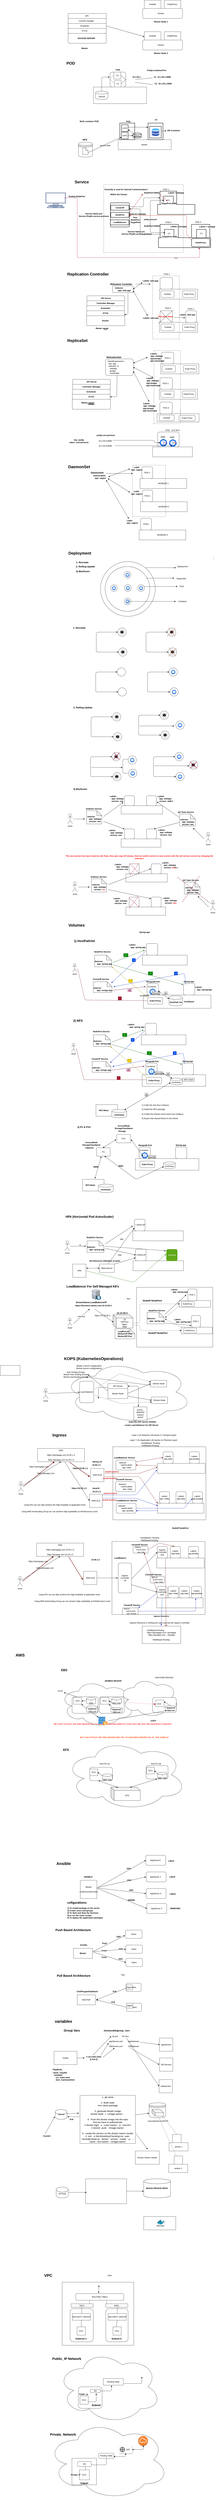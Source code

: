 <mxfile version="13.6.3" type="github">
  <diagram id="p2EOLXwsh8mRCK80WWZ6" name="Page-1">
    <mxGraphModel dx="1668" dy="850" grid="1" gridSize="10" guides="1" tooltips="1" connect="1" arrows="1" fold="1" page="0" pageScale="1" pageWidth="827" pageHeight="1169" background="none" math="0" shadow="0">
      <root>
        <mxCell id="0" />
        <mxCell id="1" parent="0" />
        <mxCell id="p9AXQlaozVL-q54wyYoi-161" value="" style="rounded=0;whiteSpace=wrap;html=1;" parent="1" vertex="1">
          <mxGeometry x="-350" y="-180" width="230" height="30" as="geometry" />
        </mxCell>
        <mxCell id="p9AXQlaozVL-q54wyYoi-162" value="API&amp;nbsp;" style="rounded=0;whiteSpace=wrap;html=1;" parent="1" vertex="1">
          <mxGeometry x="-350" y="-270" width="230" height="30" as="geometry" />
        </mxCell>
        <mxCell id="p9AXQlaozVL-q54wyYoi-163" value="" style="rounded=0;whiteSpace=wrap;html=1;" parent="1" vertex="1">
          <mxGeometry x="-350" y="-240" width="230" height="30" as="geometry" />
        </mxCell>
        <mxCell id="p9AXQlaozVL-q54wyYoi-164" value="" style="rounded=0;whiteSpace=wrap;html=1;" parent="1" vertex="1">
          <mxGeometry x="-350" y="-210" width="230" height="30" as="geometry" />
        </mxCell>
        <mxCell id="p9AXQlaozVL-q54wyYoi-165" value="" style="rounded=1;whiteSpace=wrap;html=1;" parent="1" vertex="1">
          <mxGeometry x="-350" y="-150" width="230" height="60" as="geometry" />
        </mxCell>
        <mxCell id="p9AXQlaozVL-q54wyYoi-166" value="&lt;b&gt;DOCKER SERVER&lt;/b&gt;" style="text;html=1;strokeColor=none;fillColor=none;align=center;verticalAlign=middle;whiteSpace=wrap;rounded=0;" parent="1" vertex="1">
          <mxGeometry x="-300" y="-130" width="120" height="20" as="geometry" />
        </mxCell>
        <mxCell id="p9AXQlaozVL-q54wyYoi-167" value="&lt;b&gt;Master&lt;/b&gt;" style="text;html=1;strokeColor=none;fillColor=none;align=center;verticalAlign=middle;whiteSpace=wrap;rounded=0;" parent="1" vertex="1">
          <mxGeometry x="-270" y="-70" width="40" height="20" as="geometry" />
        </mxCell>
        <mxCell id="p9AXQlaozVL-q54wyYoi-168" value="ETCD" style="text;html=1;strokeColor=none;fillColor=none;align=center;verticalAlign=middle;whiteSpace=wrap;rounded=0;" parent="1" vertex="1">
          <mxGeometry x="-270" y="-175" width="40" height="20" as="geometry" />
        </mxCell>
        <mxCell id="p9AXQlaozVL-q54wyYoi-169" value="Scheduler" style="text;html=1;strokeColor=none;fillColor=none;align=center;verticalAlign=middle;whiteSpace=wrap;rounded=0;" parent="1" vertex="1">
          <mxGeometry x="-270" y="-205" width="40" height="20" as="geometry" />
        </mxCell>
        <mxCell id="p9AXQlaozVL-q54wyYoi-170" value="Controll manager" style="text;html=1;strokeColor=none;fillColor=none;align=center;verticalAlign=middle;whiteSpace=wrap;rounded=0;" parent="1" vertex="1">
          <mxGeometry x="-310" y="-235" width="140" height="20" as="geometry" />
        </mxCell>
        <mxCell id="p9AXQlaozVL-q54wyYoi-171" value="" style="rounded=1;whiteSpace=wrap;html=1;" parent="1" vertex="1">
          <mxGeometry x="100.0" y="-300" width="240" height="60" as="geometry" />
        </mxCell>
        <mxCell id="p9AXQlaozVL-q54wyYoi-172" value="" style="rounded=1;whiteSpace=wrap;html=1;" parent="1" vertex="1">
          <mxGeometry x="100.0" y="-110" width="240" height="60" as="geometry" />
        </mxCell>
        <mxCell id="p9AXQlaozVL-q54wyYoi-173" value="Kubelet" style="rounded=0;whiteSpace=wrap;html=1;" parent="1" vertex="1">
          <mxGeometry x="110.0" y="-350" width="100" height="50" as="geometry" />
        </mxCell>
        <mxCell id="p9AXQlaozVL-q54wyYoi-174" value="KubeProxy&amp;nbsp;" style="rounded=0;whiteSpace=wrap;html=1;" parent="1" vertex="1">
          <mxGeometry x="230.0" y="-350" width="100" height="50" as="geometry" />
        </mxCell>
        <mxCell id="p9AXQlaozVL-q54wyYoi-175" value="&#xa;&#xa;&lt;span style=&quot;color: rgb(0, 0, 0); font-family: helvetica; font-size: 12px; font-style: normal; font-weight: 400; letter-spacing: normal; text-align: center; text-indent: 0px; text-transform: none; word-spacing: 0px; background-color: rgb(248, 249, 250); display: inline; float: none;&quot;&gt;KubeProxy&amp;nbsp;&lt;/span&gt;&#xa;&#xa;" style="rounded=0;whiteSpace=wrap;html=1;" parent="1" vertex="1">
          <mxGeometry x="230.0" y="-160" width="100" height="50" as="geometry" />
        </mxCell>
        <mxCell id="p9AXQlaozVL-q54wyYoi-176" value="&lt;span&gt;Kubelet&lt;/span&gt;" style="rounded=0;whiteSpace=wrap;html=1;" parent="1" vertex="1">
          <mxGeometry x="110.0" y="-160" width="100" height="50" as="geometry" />
        </mxCell>
        <mxCell id="p9AXQlaozVL-q54wyYoi-177" value="Docker&lt;span style=&quot;color: rgba(0 , 0 , 0 , 0) ; font-family: monospace ; font-size: 0px&quot;&gt;%3CmxGraphModel%3E%3Croot%3E%3CmxCell%20id%3D%220%22%2F%3E%3CmxCell%20id%3D%221%22%20parent%3D%220%22%2F%3E%3CmxCell%20id%3D%222%22%20value%3D%22%22%20style%3D%22rounded%3D0%3BwhiteSpace%3Dwrap%3Bhtml%3D1%3B%22%20vertex%3D%221%22%20parent%3D%221%22%3E%3CmxGeometry%20x%3D%22530%22%20y%3D%2270%22%20width%3D%22100%22%20height%3D%2250%22%20as%3D%22geometry%22%2F%3E%3C%2FmxCell%3E%3C%2Froot%3E%3C%2FmxGraphModel%3E&lt;/span&gt;" style="text;html=1;strokeColor=none;fillColor=none;align=center;verticalAlign=middle;whiteSpace=wrap;rounded=0;" parent="1" vertex="1">
          <mxGeometry x="190.0" y="-280" width="40" height="20" as="geometry" />
        </mxCell>
        <mxCell id="p9AXQlaozVL-q54wyYoi-178" value="Docker&lt;span style=&quot;color: rgba(0 , 0 , 0 , 0) ; font-family: monospace ; font-size: 0px&quot;&gt;%3CmxGraphModel%3E%3Croot%3E%3CmxCell%20id%3D%220%22%2F%3E%3CmxCell%20id%3D%221%22%20parent%3D%220%22%2F%3E%3CmxCell%20id%3D%222%22%20value%3D%22%22%20style%3D%22rounded%3D0%3BwhiteSpace%3Dwrap%3Bhtml%3D1%3B%22%20vertex%3D%221%22%20parent%3D%221%22%3E%3CmxGeometry%20x%3D%22530%22%20y%3D%2270%22%20width%3D%22100%22%20height%3D%2250%22%20as%3D%22geometry%22%2F%3E%3C%2FmxCell%3E%3C%2Froot%3E%3C%2FmxGraphModel%3E&lt;/span&gt;" style="text;html=1;strokeColor=none;fillColor=none;align=center;verticalAlign=middle;whiteSpace=wrap;rounded=0;" parent="1" vertex="1">
          <mxGeometry x="190.0" y="-90" width="40" height="20" as="geometry" />
        </mxCell>
        <mxCell id="p9AXQlaozVL-q54wyYoi-179" value="&lt;b&gt;Worker Node 1&lt;/b&gt;" style="text;html=1;strokeColor=none;fillColor=none;align=center;verticalAlign=middle;whiteSpace=wrap;rounded=0;" parent="1" vertex="1">
          <mxGeometry x="165.0" y="-230" width="90" height="20" as="geometry" />
        </mxCell>
        <mxCell id="p9AXQlaozVL-q54wyYoi-180" value="&lt;b&gt;Worker Node 2&lt;/b&gt;" style="text;html=1;strokeColor=none;fillColor=none;align=center;verticalAlign=middle;whiteSpace=wrap;rounded=0;" parent="1" vertex="1">
          <mxGeometry x="165.0" y="-40" width="90" height="20" as="geometry" />
        </mxCell>
        <mxCell id="p9AXQlaozVL-q54wyYoi-181" value="" style="shape=datastore;whiteSpace=wrap;html=1;" parent="1" vertex="1">
          <mxGeometry x="-288" y="505" width="85" height="90" as="geometry" />
        </mxCell>
        <mxCell id="p9AXQlaozVL-q54wyYoi-182" value="" style="shape=note;whiteSpace=wrap;size=16;html=1;dropTarget=0;fontStyle=1" parent="1" vertex="1">
          <mxGeometry x="-261.75" y="540" width="32.5" height="40" as="geometry" />
        </mxCell>
        <mxCell id="p9AXQlaozVL-q54wyYoi-183" value="&lt;b&gt;&lt;font style=&quot;font-size: 14px&quot;&gt;NFS&lt;/font&gt;&lt;/b&gt;" style="text;html=1;align=center;verticalAlign=middle;resizable=0;points=[];autosize=1;" parent="1" vertex="1">
          <mxGeometry x="-269.25" y="480" width="40" height="20" as="geometry" />
        </mxCell>
        <mxCell id="p9AXQlaozVL-q54wyYoi-184" value="docker&amp;nbsp;" style="rounded=0;whiteSpace=wrap;html=1;" parent="1" vertex="1">
          <mxGeometry x="-48" y="490" width="320" height="60" as="geometry" />
        </mxCell>
        <mxCell id="p9AXQlaozVL-q54wyYoi-185" value="" style="aspect=fixed;perimeter=ellipsePerimeter;html=1;align=center;shadow=0;dashed=0;spacingTop=3;image;image=img/lib/active_directory/databases.svg;imageBackground=none;imageBorder=none;strokeWidth=2;" parent="1" vertex="1">
          <mxGeometry x="152" y="420" width="51.02" height="50" as="geometry" />
        </mxCell>
        <mxCell id="p9AXQlaozVL-q54wyYoi-186" value="" style="rounded=0;whiteSpace=wrap;html=1;strokeWidth=2;" parent="1" vertex="1">
          <mxGeometry x="-38" y="390" width="90" height="100" as="geometry" />
        </mxCell>
        <mxCell id="p9AXQlaozVL-q54wyYoi-187" value="cont2" style="rounded=0;whiteSpace=wrap;html=1;strokeWidth=2;" parent="1" vertex="1">
          <mxGeometry x="-28" y="400" width="40" height="40" as="geometry" />
        </mxCell>
        <mxCell id="p9AXQlaozVL-q54wyYoi-188" value="cont1" style="rounded=0;whiteSpace=wrap;html=1;strokeWidth=2;" parent="1" vertex="1">
          <mxGeometry x="-28" y="445" width="40" height="40" as="geometry" />
        </mxCell>
        <mxCell id="p9AXQlaozVL-q54wyYoi-189" value="" style="rounded=0;whiteSpace=wrap;html=1;strokeWidth=2;fillColor=none;" parent="1" vertex="1">
          <mxGeometry x="132.51" y="390" width="90" height="100" as="geometry" />
        </mxCell>
        <mxCell id="p9AXQlaozVL-q54wyYoi-190" value="&lt;b&gt;volume&lt;/b&gt;" style="shape=cylinder;whiteSpace=wrap;html=1;boundedLbl=1;backgroundOutline=1;strokeWidth=2;fillColor=none;" parent="1" vertex="1">
          <mxGeometry x="42" y="450" width="50" height="30" as="geometry" />
        </mxCell>
        <mxCell id="p9AXQlaozVL-q54wyYoi-191" value="" style="endArrow=classic;html=1;exitX=0;exitY=0;exitDx=32.5;exitDy=28;exitPerimeter=0;entryX=0;entryY=0.75;entryDx=0;entryDy=0;" parent="1" source="p9AXQlaozVL-q54wyYoi-182" target="p9AXQlaozVL-q54wyYoi-188" edge="1">
          <mxGeometry width="50" height="50" relative="1" as="geometry">
            <mxPoint x="-68" y="580" as="sourcePoint" />
            <mxPoint x="-18" y="530" as="targetPoint" />
          </mxGeometry>
        </mxCell>
        <mxCell id="p9AXQlaozVL-q54wyYoi-192" value="" style="endArrow=classic;html=1;entryX=0;entryY=0.5;entryDx=0;entryDy=0;" parent="1" target="p9AXQlaozVL-q54wyYoi-190" edge="1">
          <mxGeometry width="50" height="50" relative="1" as="geometry">
            <mxPoint x="12" y="465.5" as="sourcePoint" />
            <mxPoint x="62" y="415.5" as="targetPoint" />
          </mxGeometry>
        </mxCell>
        <mxCell id="p9AXQlaozVL-q54wyYoi-193" value="" style="endArrow=classic;html=1;exitX=0.04;exitY=0.067;exitDx=0;exitDy=0;exitPerimeter=0;entryX=1;entryY=0.75;entryDx=0;entryDy=0;" parent="1" source="p9AXQlaozVL-q54wyYoi-190" target="p9AXQlaozVL-q54wyYoi-187" edge="1">
          <mxGeometry width="50" height="50" relative="1" as="geometry">
            <mxPoint x="-68" y="580" as="sourcePoint" />
            <mxPoint x="12" y="420" as="targetPoint" />
          </mxGeometry>
        </mxCell>
        <mxCell id="p9AXQlaozVL-q54wyYoi-194" value="" style="endArrow=classic;html=1;entryX=0;entryY=0.25;entryDx=0;entryDy=0;" parent="1" target="p9AXQlaozVL-q54wyYoi-189" edge="1">
          <mxGeometry width="50" height="50" relative="1" as="geometry">
            <mxPoint x="12" y="415" as="sourcePoint" />
            <mxPoint x="62" y="360" as="targetPoint" />
          </mxGeometry>
        </mxCell>
        <mxCell id="p9AXQlaozVL-q54wyYoi-195" value="&lt;b&gt;POD&lt;/b&gt;" style="text;html=1;align=center;verticalAlign=middle;resizable=0;points=[];autosize=1;" parent="1" vertex="1">
          <mxGeometry x="-7" y="371" width="40" height="20" as="geometry" />
        </mxCell>
        <mxCell id="p9AXQlaozVL-q54wyYoi-196" value="DB&amp;nbsp;" style="text;html=1;align=center;verticalAlign=middle;resizable=0;points=[];autosize=1;" parent="1" vertex="1">
          <mxGeometry x="162" y="360" width="40" height="20" as="geometry" />
        </mxCell>
        <mxCell id="p9AXQlaozVL-q54wyYoi-197" value="" style="rounded=0;whiteSpace=wrap;html=1;strokeWidth=2;fillColor=none;" parent="1" vertex="1">
          <mxGeometry x="142" y="410" width="70" height="70" as="geometry" />
        </mxCell>
        <mxCell id="p9AXQlaozVL-q54wyYoi-198" value="&lt;b&gt;DB Container&lt;/b&gt;" style="text;html=1;align=center;verticalAlign=middle;resizable=0;points=[];autosize=1;" parent="1" vertex="1">
          <mxGeometry x="242" y="425" width="90" height="20" as="geometry" />
        </mxCell>
        <mxCell id="p9AXQlaozVL-q54wyYoi-199" value="" style="endArrow=classic;html=1;" parent="1" target="p9AXQlaozVL-q54wyYoi-198" edge="1">
          <mxGeometry width="50" height="50" relative="1" as="geometry">
            <mxPoint x="212" y="438" as="sourcePoint" />
            <mxPoint x="262" y="390" as="targetPoint" />
          </mxGeometry>
        </mxCell>
        <mxCell id="p9AXQlaozVL-q54wyYoi-200" value="access data" style="text;html=1;align=center;verticalAlign=middle;resizable=0;points=[];autosize=1;" parent="1" vertex="1">
          <mxGeometry x="-167" y="515" width="80" height="20" as="geometry" />
        </mxCell>
        <mxCell id="p9AXQlaozVL-q54wyYoi-201" value="&lt;b&gt;Multi container POD&lt;/b&gt;" style="text;html=1;align=center;verticalAlign=middle;resizable=0;points=[];autosize=1;" parent="1" vertex="1">
          <mxGeometry x="-288" y="370" width="130" height="20" as="geometry" />
        </mxCell>
        <mxCell id="p9AXQlaozVL-q54wyYoi-202" value="&lt;br&gt;&lt;br&gt;&lt;br&gt;&lt;br&gt;&lt;br&gt;&lt;br&gt;&lt;br&gt;" style="text;html=1;align=center;verticalAlign=middle;resizable=0;points=[];autosize=1;" parent="1" vertex="1">
          <mxGeometry x="187" y="372" width="20" height="100" as="geometry" />
        </mxCell>
        <mxCell id="p9AXQlaozVL-q54wyYoi-203" value="" style="rounded=0;whiteSpace=wrap;html=1;strokeWidth=2;fillColor=none;" parent="1" vertex="1">
          <mxGeometry x="195" y="1080" width="315" height="60" as="geometry" />
        </mxCell>
        <mxCell id="p9AXQlaozVL-q54wyYoi-204" value="" style="rounded=0;whiteSpace=wrap;html=1;strokeWidth=2;fillColor=none;" parent="1" vertex="1">
          <mxGeometry x="190" y="880" width="225" height="60" as="geometry" />
        </mxCell>
        <mxCell id="p9AXQlaozVL-q54wyYoi-205" value="" style="rounded=0;whiteSpace=wrap;html=1;strokeWidth=2;fillColor=none;" parent="1" vertex="1">
          <mxGeometry x="205" y="1000" width="110" height="80" as="geometry" />
        </mxCell>
        <mxCell id="p9AXQlaozVL-q54wyYoi-206" value="" style="rounded=0;whiteSpace=wrap;html=1;strokeWidth=2;fillColor=none;" parent="1" vertex="1">
          <mxGeometry x="205" y="800" width="100" height="80" as="geometry" />
        </mxCell>
        <mxCell id="p9AXQlaozVL-q54wyYoi-207" value="C1" style="rounded=0;whiteSpace=wrap;html=1;strokeWidth=2;fillColor=none;" parent="1" vertex="1">
          <mxGeometry x="231.25" y="1030" width="57.5" height="50" as="geometry" />
        </mxCell>
        <mxCell id="p9AXQlaozVL-q54wyYoi-208" value="C1" style="rounded=0;whiteSpace=wrap;html=1;strokeWidth=2;fillColor=none;" parent="1" vertex="1">
          <mxGeometry x="226.25" y="830" width="58.75" height="50" as="geometry" />
        </mxCell>
        <mxCell id="p9AXQlaozVL-q54wyYoi-209" value="" style="endArrow=classic;startArrow=classic;html=1;entryX=0;entryY=0.5;entryDx=0;entryDy=0;" parent="1" edge="1">
          <mxGeometry width="50" height="50" relative="1" as="geometry">
            <mxPoint x="235" y="1050" as="sourcePoint" />
            <mxPoint x="227.25" y="855" as="targetPoint" />
            <Array as="points">
              <mxPoint x="146" y="1050" />
              <mxPoint x="146" y="855" />
            </Array>
          </mxGeometry>
        </mxCell>
        <mxCell id="p9AXQlaozVL-q54wyYoi-210" value="&lt;span&gt;&lt;b&gt;podip;pod-port&lt;/b&gt;&lt;/span&gt;" style="edgeLabel;html=1;align=center;verticalAlign=middle;resizable=0;points=[];fontStyle=0" parent="p9AXQlaozVL-q54wyYoi-209" vertex="1" connectable="0">
          <mxGeometry x="-0.143" relative="1" as="geometry">
            <mxPoint y="-13" as="offset" />
          </mxGeometry>
        </mxCell>
        <mxCell id="p9AXQlaozVL-q54wyYoi-211" value="POD 1" style="text;html=1;align=center;verticalAlign=middle;resizable=0;points=[];autosize=1;" parent="1" vertex="1">
          <mxGeometry x="215" y="780" width="50" height="20" as="geometry" />
        </mxCell>
        <mxCell id="p9AXQlaozVL-q54wyYoi-212" value="POD&amp;nbsp;2" style="text;html=1;align=center;verticalAlign=middle;resizable=0;points=[];autosize=1;" parent="1" vertex="1">
          <mxGeometry x="230" y="978" width="50" height="20" as="geometry" />
        </mxCell>
        <mxCell id="p9AXQlaozVL-q54wyYoi-213" value="&lt;b&gt;&lt;i&gt;Labels = javaapp&lt;/i&gt;&lt;/b&gt;" style="text;html=1;strokeColor=none;fillColor=none;align=center;verticalAlign=middle;whiteSpace=wrap;rounded=0;" parent="1" vertex="1">
          <mxGeometry x="256.53" y="1003" width="118.98" height="20" as="geometry" />
        </mxCell>
        <mxCell id="p9AXQlaozVL-q54wyYoi-214" value="&lt;b&gt;&lt;i&gt;Labels = webapp&lt;/i&gt;&lt;/b&gt;" style="text;html=1;align=center;verticalAlign=middle;resizable=0;points=[];autosize=1;" parent="1" vertex="1">
          <mxGeometry x="246.02" y="800" width="110" height="20" as="geometry" />
        </mxCell>
        <mxCell id="p9AXQlaozVL-q54wyYoi-215" value="&lt;b&gt;Service Name (or)&lt;br&gt;Service IPaddr:service-portnum&lt;/b&gt;" style="text;html=1;align=center;verticalAlign=middle;resizable=0;points=[];autosize=1;" parent="1" vertex="1">
          <mxGeometry x="-295" y="927.75" width="200" height="30" as="geometry" />
        </mxCell>
        <mxCell id="p9AXQlaozVL-q54wyYoi-216" value="&lt;b&gt;&lt;i&gt;Selector=webapp&lt;/i&gt;&lt;/b&gt;" style="text;html=1;align=center;verticalAlign=middle;resizable=0;points=[];autosize=1;" parent="1" vertex="1">
          <mxGeometry x="15.0" y="927.75" width="110" height="20" as="geometry" />
        </mxCell>
        <mxCell id="p9AXQlaozVL-q54wyYoi-217" value="" style="rounded=1;whiteSpace=wrap;html=1;absoluteArcSize=1;arcSize=14;strokeWidth=2;fillColor=none;" parent="1" vertex="1">
          <mxGeometry x="-95" y="870" width="115" height="145.5" as="geometry" />
        </mxCell>
        <mxCell id="p9AXQlaozVL-q54wyYoi-218" value="&lt;b&gt;ClusterIP&lt;/b&gt;" style="rounded=1;whiteSpace=wrap;html=1;strokeWidth=2;fillColor=none;" parent="1" vertex="1">
          <mxGeometry x="-92.5" y="884.5" width="110" height="30" as="geometry" />
        </mxCell>
        <mxCell id="p9AXQlaozVL-q54wyYoi-219" value="&lt;b&gt;NodePort&lt;/b&gt;" style="rounded=1;whiteSpace=wrap;html=1;strokeWidth=2;fillColor=none;" parent="1" vertex="1">
          <mxGeometry x="-92.5" y="927.75" width="110" height="30" as="geometry" />
        </mxCell>
        <mxCell id="p9AXQlaozVL-q54wyYoi-220" value="&lt;b&gt;LoadBalencer&lt;/b&gt;" style="rounded=1;whiteSpace=wrap;html=1;strokeWidth=2;fillColor=none;" parent="1" vertex="1">
          <mxGeometry x="-95" y="973" width="112.5" height="30" as="geometry" />
        </mxCell>
        <mxCell id="p9AXQlaozVL-q54wyYoi-221" value="" style="endArrow=classic;html=1;entryX=0;entryY=0.5;entryDx=0;entryDy=0;exitX=1.026;exitY=0.165;exitDx=0;exitDy=0;exitPerimeter=0;" parent="1" source="p9AXQlaozVL-q54wyYoi-217" target="p9AXQlaozVL-q54wyYoi-206" edge="1">
          <mxGeometry width="50" height="50" relative="1" as="geometry">
            <mxPoint x="145" y="970" as="sourcePoint" />
            <mxPoint x="195" y="920" as="targetPoint" />
            <Array as="points">
              <mxPoint x="105" y="894" />
              <mxPoint x="105" y="840" />
            </Array>
          </mxGeometry>
        </mxCell>
        <mxCell id="p9AXQlaozVL-q54wyYoi-222" value="" style="endArrow=none;dashed=1;html=1;" parent="1" edge="1">
          <mxGeometry width="50" height="50" relative="1" as="geometry">
            <mxPoint x="-135" y="890" as="sourcePoint" />
            <mxPoint x="345" y="760" as="targetPoint" />
            <Array as="points">
              <mxPoint x="-135" y="760" />
            </Array>
          </mxGeometry>
        </mxCell>
        <mxCell id="p9AXQlaozVL-q54wyYoi-223" value="" style="endArrow=none;dashed=1;html=1;" parent="1" edge="1">
          <mxGeometry width="50" height="50" relative="1" as="geometry">
            <mxPoint x="345" y="1170" as="sourcePoint" />
            <mxPoint x="345" y="760" as="targetPoint" />
          </mxGeometry>
        </mxCell>
        <mxCell id="p9AXQlaozVL-q54wyYoi-224" value="" style="endArrow=none;dashed=1;html=1;" parent="1" edge="1">
          <mxGeometry width="50" height="50" relative="1" as="geometry">
            <mxPoint x="-135" y="1170" as="sourcePoint" />
            <mxPoint x="345" y="1170" as="targetPoint" />
          </mxGeometry>
        </mxCell>
        <mxCell id="p9AXQlaozVL-q54wyYoi-225" value="" style="endArrow=none;dashed=1;html=1;" parent="1" edge="1">
          <mxGeometry width="50" height="50" relative="1" as="geometry">
            <mxPoint x="-135" y="1170" as="sourcePoint" />
            <mxPoint x="-135" y="890" as="targetPoint" />
          </mxGeometry>
        </mxCell>
        <mxCell id="p9AXQlaozVL-q54wyYoi-226" value="&lt;b&gt;ClusterIp is used for Internal Communication /&lt;/b&gt;" style="text;html=1;align=center;verticalAlign=middle;resizable=0;points=[];autosize=1;" parent="1" vertex="1">
          <mxGeometry x="-140" y="780" width="280" height="20" as="geometry" />
        </mxCell>
        <mxCell id="p9AXQlaozVL-q54wyYoi-227" value="&lt;b&gt;Within the Cluster&lt;/b&gt;" style="text;html=1;align=center;verticalAlign=middle;resizable=0;points=[];autosize=1;" parent="1" vertex="1">
          <mxGeometry x="-105" y="810" width="120" height="20" as="geometry" />
        </mxCell>
        <mxCell id="p9AXQlaozVL-q54wyYoi-228" value="C1" style="rounded=0;whiteSpace=wrap;html=1;strokeWidth=2;fillColor=none;" parent="1" vertex="1">
          <mxGeometry x="425" y="1030" width="57.5" height="50" as="geometry" />
        </mxCell>
        <mxCell id="p9AXQlaozVL-q54wyYoi-229" value="" style="rounded=0;whiteSpace=wrap;html=1;strokeWidth=2;fillColor=none;" parent="1" vertex="1">
          <mxGeometry x="395" y="1000" width="110" height="80" as="geometry" />
        </mxCell>
        <mxCell id="p9AXQlaozVL-q54wyYoi-230" value="&lt;span style=&quot;color: rgb(0 , 0 , 0) ; font-family: &amp;#34;helvetica&amp;#34; ; font-size: 12px ; font-style: normal ; font-weight: 400 ; letter-spacing: normal ; text-align: center ; text-indent: 0px ; text-transform: none ; word-spacing: 0px ; background-color: rgb(255 , 255 , 255) ; display: inline ; float: none&quot;&gt;POD 3&lt;/span&gt;" style="text;whiteSpace=wrap;html=1;" parent="1" vertex="1">
          <mxGeometry x="415" y="973" width="60" height="30" as="geometry" />
        </mxCell>
        <mxCell id="p9AXQlaozVL-q54wyYoi-231" value="&lt;b style=&quot;color: rgb(0, 0, 0); font-family: helvetica; font-size: 12px; font-style: normal; letter-spacing: normal; text-align: center; text-indent: 0px; text-transform: none; word-spacing: 0px; background-color: rgb(255, 255, 255);&quot;&gt;&lt;i&gt;Labels = webapp&lt;/i&gt;&lt;/b&gt;" style="text;whiteSpace=wrap;html=1;" parent="1" vertex="1">
          <mxGeometry x="439.06" y="1000" width="120" height="30" as="geometry" />
        </mxCell>
        <mxCell id="p9AXQlaozVL-q54wyYoi-232" value="&lt;span style=&quot;color: rgb(0 , 0 , 0) ; font-family: &amp;#34;helvetica&amp;#34; ; font-size: 12px ; font-style: normal ; letter-spacing: normal ; text-align: center ; text-indent: 0px ; text-transform: none ; word-spacing: 0px ; background-color: rgb(255 , 255 , 255) ; display: inline ; float: none&quot;&gt;&lt;b&gt;TargetPort:8080&lt;/b&gt;&lt;/span&gt;" style="text;whiteSpace=wrap;html=1;" parent="1" vertex="1">
          <mxGeometry x="210" y="860" width="110" height="30" as="geometry" />
        </mxCell>
        <mxCell id="p9AXQlaozVL-q54wyYoi-233" value="&lt;span style=&quot;color: rgb(0 , 0 , 0) ; font-family: &amp;#34;helvetica&amp;#34; ; font-size: 12px ; font-style: normal ; letter-spacing: normal ; text-align: center ; text-indent: 0px ; text-transform: none ; word-spacing: 0px ; background-color: rgb(255 , 255 , 255) ; display: inline ; float: none&quot;&gt;&lt;b&gt;TargetPort:8080&lt;/b&gt;&lt;/span&gt;" style="text;whiteSpace=wrap;html=1;" parent="1" vertex="1">
          <mxGeometry x="215" y="1060" width="110" height="30" as="geometry" />
        </mxCell>
        <mxCell id="p9AXQlaozVL-q54wyYoi-234" value="&lt;b&gt;NodePort=30001&lt;/b&gt;" style="text;html=1;align=center;verticalAlign=middle;resizable=0;points=[];autosize=1;" parent="1" vertex="1">
          <mxGeometry x="100" y="800" width="110" height="20" as="geometry" />
        </mxCell>
        <mxCell id="p9AXQlaozVL-q54wyYoi-235" value="&lt;b&gt;NodePort=30002&lt;/b&gt;" style="text;html=1;align=center;verticalAlign=middle;resizable=0;points=[];autosize=1;" parent="1" vertex="1">
          <mxGeometry x="100" y="1000" width="110" height="20" as="geometry" />
        </mxCell>
        <mxCell id="p9AXQlaozVL-q54wyYoi-236" value="&lt;b&gt;Port&lt;br&gt;NodePort&lt;br&gt;TargetPort&lt;/b&gt;" style="text;html=1;align=center;verticalAlign=middle;resizable=0;points=[];autosize=1;" parent="1" vertex="1">
          <mxGeometry x="15.0" y="947.75" width="80" height="50" as="geometry" />
        </mxCell>
        <mxCell id="p9AXQlaozVL-q54wyYoi-237" value="&lt;b style=&quot;color: rgb(0 , 0 , 0) ; font-family: &amp;#34;helvetica&amp;#34; ; font-size: 12px ; font-style: normal ; letter-spacing: normal ; text-align: center ; text-indent: 0px ; text-transform: none ; word-spacing: 0px ; background-color: rgb(255 , 255 , 255)&quot;&gt;&amp;nbsp; &amp;nbsp; &amp;nbsp; &amp;nbsp; &amp;nbsp; &amp;nbsp;Service Name (or)&lt;br&gt;Service IPaddr:service-portnum&lt;/b&gt;" style="text;whiteSpace=wrap;html=1;" parent="1" vertex="1">
          <mxGeometry x="-28.75" y="1030" width="260" height="40" as="geometry" />
        </mxCell>
        <mxCell id="p9AXQlaozVL-q54wyYoi-238" value="" style="endArrow=classic;html=1;entryX=1;entryY=0.25;entryDx=0;entryDy=0;exitX=0;exitY=0.75;exitDx=0;exitDy=0;" parent="1" edge="1">
          <mxGeometry width="50" height="50" relative="1" as="geometry">
            <mxPoint x="205" y="1060" as="sourcePoint" />
            <mxPoint x="20" y="906.375" as="targetPoint" />
            <Array as="points">
              <mxPoint x="85" y="1060" />
              <mxPoint x="85" y="906" />
            </Array>
          </mxGeometry>
        </mxCell>
        <mxCell id="p9AXQlaozVL-q54wyYoi-239" value="" style="fontColor=#0066CC;verticalAlign=top;verticalLabelPosition=bottom;labelPosition=center;align=center;html=1;outlineConnect=0;fillColor=#CCCCCC;strokeColor=#6881B3;gradientColor=none;gradientDirection=north;strokeWidth=2;shape=mxgraph.networks.terminal;" parent="1" vertex="1">
          <mxGeometry x="-485" y="810" width="120" height="90" as="geometry" />
        </mxCell>
        <mxCell id="p9AXQlaozVL-q54wyYoi-240" value="" style="endArrow=classic;html=1;exitX=0.917;exitY=0.333;exitDx=0;exitDy=0;exitPerimeter=0;fillColor=#d80073;strokeColor=#A50040;" parent="1" source="p9AXQlaozVL-q54wyYoi-239" edge="1">
          <mxGeometry width="50" height="50" relative="1" as="geometry">
            <mxPoint x="-365" y="845" as="sourcePoint" />
            <mxPoint x="441" y="1140" as="targetPoint" />
            <Array as="points">
              <mxPoint x="-295" y="840" />
              <mxPoint x="-295" y="1200" />
              <mxPoint x="445" y="1200" />
            </Array>
          </mxGeometry>
        </mxCell>
        <mxCell id="p9AXQlaozVL-q54wyYoi-241" value="Text" style="edgeLabel;html=1;align=center;verticalAlign=middle;resizable=0;points=[];" parent="p9AXQlaozVL-q54wyYoi-240" vertex="1" connectable="0">
          <mxGeometry x="0.669" y="-2" relative="1" as="geometry">
            <mxPoint as="offset" />
          </mxGeometry>
        </mxCell>
        <mxCell id="p9AXQlaozVL-q54wyYoi-242" value="&lt;b&gt;KubeProxy&lt;/b&gt;" style="rounded=1;whiteSpace=wrap;html=1;strokeWidth=2;fillColor=none;" parent="1" vertex="1">
          <mxGeometry x="395" y="1085" width="110" height="50" as="geometry" />
        </mxCell>
        <mxCell id="p9AXQlaozVL-q54wyYoi-243" value="" style="endArrow=classic;html=1;entryX=0.038;entryY=-0.035;entryDx=0;entryDy=0;entryPerimeter=0;fillColor=#e51400;strokeColor=#B30000;exitX=0;exitY=0.25;exitDx=0;exitDy=0;" parent="1" source="p9AXQlaozVL-q54wyYoi-242" target="p9AXQlaozVL-q54wyYoi-236" edge="1">
          <mxGeometry width="50" height="50" relative="1" as="geometry">
            <mxPoint x="392" y="1060" as="sourcePoint" />
            <mxPoint x="355" y="970" as="targetPoint" />
            <Array as="points">
              <mxPoint x="365" y="1060" />
              <mxPoint x="365" y="946" />
            </Array>
          </mxGeometry>
        </mxCell>
        <mxCell id="p9AXQlaozVL-q54wyYoi-244" value="" style="endArrow=classic;html=1;strokeColor=#B30000;entryX=0.009;entryY=0.85;entryDx=0;entryDy=0;entryPerimeter=0;" parent="1" target="p9AXQlaozVL-q54wyYoi-234" edge="1">
          <mxGeometry width="50" height="50" relative="1" as="geometry">
            <mxPoint x="17.5" y="934.5" as="sourcePoint" />
            <mxPoint x="67.5" y="884.5" as="targetPoint" />
          </mxGeometry>
        </mxCell>
        <mxCell id="p9AXQlaozVL-q54wyYoi-245" value="" style="endArrow=classic;html=1;strokeColor=#B30000;" parent="1" target="p9AXQlaozVL-q54wyYoi-232" edge="1">
          <mxGeometry width="50" height="50" relative="1" as="geometry">
            <mxPoint x="196.02" y="815" as="sourcePoint" />
            <mxPoint x="246.02" y="765" as="targetPoint" />
            <Array as="points">
              <mxPoint x="215" y="830" />
            </Array>
          </mxGeometry>
        </mxCell>
        <mxCell id="p9AXQlaozVL-q54wyYoi-246" value="&lt;b&gt;NodeIp:NodePort&lt;/b&gt;" style="text;html=1;align=center;verticalAlign=middle;resizable=0;points=[];autosize=1;" parent="1" vertex="1">
          <mxGeometry x="-353" y="822" width="110" height="20" as="geometry" />
        </mxCell>
        <mxCell id="p9AXQlaozVL-q54wyYoi-247" value="&lt;h1&gt;Replication Controller&amp;nbsp;&lt;/h1&gt;" style="text;html=1;strokeColor=none;fillColor=none;spacing=5;spacingTop=-20;whiteSpace=wrap;overflow=hidden;rounded=0;" parent="1" vertex="1">
          <mxGeometry x="-360" y="1280" width="310" height="40" as="geometry" />
        </mxCell>
        <mxCell id="p9AXQlaozVL-q54wyYoi-248" value="&lt;b&gt;Docker&amp;nbsp;&lt;/b&gt;" style="rounded=0;whiteSpace=wrap;html=1;" parent="1" vertex="1">
          <mxGeometry x="-238" y="1550" width="230" height="60" as="geometry" />
        </mxCell>
        <mxCell id="p9AXQlaozVL-q54wyYoi-249" value="" style="rounded=0;whiteSpace=wrap;html=1;" parent="1" vertex="1">
          <mxGeometry x="201.53" y="1390" width="230" height="60" as="geometry" />
        </mxCell>
        <mxCell id="p9AXQlaozVL-q54wyYoi-250" value="" style="rounded=0;whiteSpace=wrap;html=1;" parent="1" vertex="1">
          <mxGeometry x="201.53" y="1590" width="230" height="60" as="geometry" />
        </mxCell>
        <mxCell id="p9AXQlaozVL-q54wyYoi-251" value="&lt;b&gt;ETCD&lt;/b&gt;" style="rounded=1;whiteSpace=wrap;html=1;" parent="1" vertex="1">
          <mxGeometry x="-238" y="1520" width="228" height="30" as="geometry" />
        </mxCell>
        <mxCell id="p9AXQlaozVL-q54wyYoi-252" value="&lt;b&gt;Scheduler&lt;/b&gt;" style="rounded=1;whiteSpace=wrap;html=1;" parent="1" vertex="1">
          <mxGeometry x="-238" y="1490" width="228" height="30" as="geometry" />
        </mxCell>
        <mxCell id="p9AXQlaozVL-q54wyYoi-253" value="&lt;b&gt;Controller Manager&lt;/b&gt;" style="rounded=1;whiteSpace=wrap;html=1;" parent="1" vertex="1">
          <mxGeometry x="-237" y="1460" width="228" height="30" as="geometry" />
        </mxCell>
        <mxCell id="p9AXQlaozVL-q54wyYoi-254" value="&lt;b&gt;API Server&lt;/b&gt;" style="rounded=1;whiteSpace=wrap;html=1;" parent="1" vertex="1">
          <mxGeometry x="-236" y="1430" width="228" height="30" as="geometry" />
        </mxCell>
        <mxCell id="p9AXQlaozVL-q54wyYoi-255" value="&lt;b&gt;Master server&lt;/b&gt;" style="text;html=1;align=center;verticalAlign=middle;resizable=0;points=[];autosize=1;" parent="1" vertex="1">
          <mxGeometry x="-190" y="1610" width="90" height="32" as="geometry" />
        </mxCell>
        <mxCell id="p9AXQlaozVL-q54wyYoi-256" value="Text" style="text;html=1;align=center;verticalAlign=middle;resizable=0;points=[];autosize=1;" parent="p9AXQlaozVL-q54wyYoi-255" vertex="1">
          <mxGeometry x="45" y="12" width="40" height="20" as="geometry" />
        </mxCell>
        <mxCell id="p9AXQlaozVL-q54wyYoi-257" value="" style="rounded=1;whiteSpace=wrap;html=1;" parent="1" vertex="1">
          <mxGeometry x="205" y="1520" width="75" height="70" as="geometry" />
        </mxCell>
        <mxCell id="p9AXQlaozVL-q54wyYoi-258" value="" style="rounded=1;whiteSpace=wrap;html=1;" parent="1" vertex="1">
          <mxGeometry x="205" y="1320" width="75" height="70" as="geometry" />
        </mxCell>
        <mxCell id="p9AXQlaozVL-q54wyYoi-259" value="Kubelet" style="rounded=1;whiteSpace=wrap;html=1;" parent="1" vertex="1">
          <mxGeometry x="210" y="1400" width="80" height="40" as="geometry" />
        </mxCell>
        <mxCell id="p9AXQlaozVL-q54wyYoi-260" value="Kube-Proxy" style="rounded=1;whiteSpace=wrap;html=1;" parent="1" vertex="1">
          <mxGeometry x="338.98" y="1400" width="80" height="40" as="geometry" />
        </mxCell>
        <mxCell id="p9AXQlaozVL-q54wyYoi-261" value="" style="rounded=1;whiteSpace=wrap;html=1;" parent="1" vertex="1">
          <mxGeometry x="340" y="1600" width="80" height="40" as="geometry" />
        </mxCell>
        <mxCell id="p9AXQlaozVL-q54wyYoi-262" value="" style="rounded=1;whiteSpace=wrap;html=1;" parent="1" vertex="1">
          <mxGeometry x="210.0" y="1600" width="80" height="40" as="geometry" />
        </mxCell>
        <mxCell id="p9AXQlaozVL-q54wyYoi-263" value="&lt;span style=&quot;color: rgb(0, 0, 0); font-family: helvetica; font-size: 12px; font-style: normal; font-weight: 400; letter-spacing: normal; text-align: center; text-indent: 0px; text-transform: none; word-spacing: 0px; background-color: rgb(255, 255, 255); display: inline; float: none;&quot;&gt;Kubelet&lt;/span&gt;" style="text;whiteSpace=wrap;html=1;" parent="1" vertex="1">
          <mxGeometry x="230" y="1605" width="70" height="30" as="geometry" />
        </mxCell>
        <mxCell id="p9AXQlaozVL-q54wyYoi-264" value="&lt;span style=&quot;color: rgb(0, 0, 0); font-family: helvetica; font-size: 12px; font-style: normal; font-weight: 400; letter-spacing: normal; text-align: center; text-indent: 0px; text-transform: none; word-spacing: 0px; background-color: rgb(255, 255, 255); display: inline; float: none;&quot;&gt;Kube-Proxy&lt;/span&gt;" style="text;whiteSpace=wrap;html=1;" parent="1" vertex="1">
          <mxGeometry x="350" y="1605" width="90" height="30" as="geometry" />
        </mxCell>
        <mxCell id="p9AXQlaozVL-q54wyYoi-265" value="" style="endArrow=none;dashed=1;html=1;" parent="1" edge="1">
          <mxGeometry width="50" height="50" relative="1" as="geometry">
            <mxPoint x="160" y="1651" as="sourcePoint" />
            <mxPoint x="160" y="1310" as="targetPoint" />
          </mxGeometry>
        </mxCell>
        <mxCell id="p9AXQlaozVL-q54wyYoi-266" value="" style="endArrow=none;dashed=1;html=1;" parent="1" edge="1">
          <mxGeometry width="50" height="50" relative="1" as="geometry">
            <mxPoint x="161" y="1310" as="sourcePoint" />
            <mxPoint x="320" y="1310" as="targetPoint" />
          </mxGeometry>
        </mxCell>
        <mxCell id="p9AXQlaozVL-q54wyYoi-267" value="" style="endArrow=none;dashed=1;html=1;" parent="1" edge="1">
          <mxGeometry width="50" height="50" relative="1" as="geometry">
            <mxPoint x="321" y="1693" as="sourcePoint" />
            <mxPoint x="321" y="1310" as="targetPoint" />
          </mxGeometry>
        </mxCell>
        <mxCell id="p9AXQlaozVL-q54wyYoi-268" value="" style="endArrow=none;dashed=1;html=1;" parent="1" edge="1">
          <mxGeometry width="50" height="50" relative="1" as="geometry">
            <mxPoint x="161" y="1690" as="sourcePoint" />
            <mxPoint x="321" y="1690" as="targetPoint" />
          </mxGeometry>
        </mxCell>
        <mxCell id="p9AXQlaozVL-q54wyYoi-269" value="" style="endArrow=none;dashed=1;html=1;" parent="1" edge="1">
          <mxGeometry width="50" height="50" relative="1" as="geometry">
            <mxPoint x="160" y="1690" as="sourcePoint" />
            <mxPoint x="160" y="1650" as="targetPoint" />
          </mxGeometry>
        </mxCell>
        <mxCell id="p9AXQlaozVL-q54wyYoi-270" value="&lt;h3&gt;&lt;b&gt;&lt;i&gt;Relication Contoller&lt;/i&gt;&lt;/b&gt;&lt;/h3&gt;" style="text;html=1;strokeColor=none;fillColor=none;align=center;verticalAlign=middle;whiteSpace=wrap;rounded=0;" parent="1" vertex="1">
          <mxGeometry x="-110" y="1350" width="160" height="20" as="geometry" />
        </mxCell>
        <mxCell id="p9AXQlaozVL-q54wyYoi-271" value="" style="endArrow=classic;html=1;" parent="1" edge="1">
          <mxGeometry width="50" height="50" relative="1" as="geometry">
            <mxPoint x="56.25" y="1360" as="sourcePoint" />
            <mxPoint x="146.25" y="1359.5" as="targetPoint" />
            <Array as="points">
              <mxPoint x="96.25" y="1359.5" />
            </Array>
          </mxGeometry>
        </mxCell>
        <mxCell id="p9AXQlaozVL-q54wyYoi-272" value="" style="endArrow=none;html=1;" parent="1" edge="1">
          <mxGeometry width="50" height="50" relative="1" as="geometry">
            <mxPoint x="195" y="1595" as="sourcePoint" />
            <mxPoint x="285" y="1515" as="targetPoint" />
            <Array as="points" />
          </mxGeometry>
        </mxCell>
        <mxCell id="p9AXQlaozVL-q54wyYoi-273" value="" style="endArrow=none;html=1;" parent="1" edge="1">
          <mxGeometry width="50" height="50" relative="1" as="geometry">
            <mxPoint x="275" y="1590" as="sourcePoint" />
            <mxPoint x="205" y="1520" as="targetPoint" />
          </mxGeometry>
        </mxCell>
        <mxCell id="p9AXQlaozVL-q54wyYoi-274" value="" style="rounded=1;whiteSpace=wrap;html=1;" parent="1" vertex="1">
          <mxGeometry x="360" y="1520" width="65" height="70" as="geometry" />
        </mxCell>
        <mxCell id="p9AXQlaozVL-q54wyYoi-275" value="POD 2" style="text;html=1;align=center;verticalAlign=middle;resizable=0;points=[];autosize=1;" parent="1" vertex="1">
          <mxGeometry x="228" y="1495" width="50" height="20" as="geometry" />
        </mxCell>
        <mxCell id="p9AXQlaozVL-q54wyYoi-276" value="&lt;span style=&quot;color: rgb(0, 0, 0); font-family: helvetica; font-size: 12px; font-style: normal; font-weight: 400; letter-spacing: normal; text-align: center; text-indent: 0px; text-transform: none; word-spacing: 0px; background-color: rgb(255, 255, 255); display: inline; float: none;&quot;&gt;POD 2&lt;/span&gt;" style="text;whiteSpace=wrap;html=1;" parent="1" vertex="1">
          <mxGeometry x="370" y="1495" width="60" height="30" as="geometry" />
        </mxCell>
        <mxCell id="p9AXQlaozVL-q54wyYoi-277" value="POD 1" style="text;html=1;align=center;verticalAlign=middle;resizable=0;points=[];autosize=1;" parent="1" vertex="1">
          <mxGeometry x="220" y="1290" width="50" height="20" as="geometry" />
        </mxCell>
        <mxCell id="p9AXQlaozVL-q54wyYoi-278" value="&lt;div style=&quot;text-align: left&quot;&gt;&lt;b&gt;&lt;i&gt;Selector&lt;/i&gt;&lt;/b&gt;:&lt;/div&gt;&lt;b&gt;&lt;i&gt;&amp;nbsp; &amp;nbsp; &amp;nbsp;app: web-app&lt;/i&gt;&lt;/b&gt;" style="rounded=1;whiteSpace=wrap;html=1;" parent="1" vertex="1">
          <mxGeometry x="-82.5" y="1370" width="125" height="40" as="geometry" />
        </mxCell>
        <mxCell id="p9AXQlaozVL-q54wyYoi-279" value="&lt;i&gt;&lt;b&gt;Labels: web-app&lt;/b&gt;&lt;/i&gt;" style="text;html=1;align=center;verticalAlign=middle;resizable=0;points=[];autosize=1;" parent="1" vertex="1">
          <mxGeometry x="91.53" y="1330" width="110" height="20" as="geometry" />
        </mxCell>
        <mxCell id="p9AXQlaozVL-q54wyYoi-280" value="&lt;i style=&quot;font-family: &amp;#34;helvetica&amp;#34; ; text-align: center&quot;&gt;&lt;b&gt;Labels: web-app&lt;/b&gt;&lt;/i&gt;" style="text;whiteSpace=wrap;html=1;" parent="1" vertex="1">
          <mxGeometry x="100" y="1550" width="120" height="30" as="geometry" />
        </mxCell>
        <mxCell id="p9AXQlaozVL-q54wyYoi-281" value="" style="endArrow=classic;startArrow=classic;html=1;entryX=0.059;entryY=1;entryDx=0;entryDy=0;entryPerimeter=0;exitX=1;exitY=0.5;exitDx=0;exitDy=0;" parent="1" source="p9AXQlaozVL-q54wyYoi-278" target="p9AXQlaozVL-q54wyYoi-279" edge="1">
          <mxGeometry width="50" height="50" relative="1" as="geometry">
            <mxPoint x="50" y="1380" as="sourcePoint" />
            <mxPoint x="90" y="1290" as="targetPoint" />
          </mxGeometry>
        </mxCell>
        <mxCell id="p9AXQlaozVL-q54wyYoi-282" value="" style="endArrow=classic;startArrow=classic;html=1;entryX=1;entryY=0.75;entryDx=0;entryDy=0;exitX=0.25;exitY=0;exitDx=0;exitDy=0;" parent="1" source="p9AXQlaozVL-q54wyYoi-280" target="p9AXQlaozVL-q54wyYoi-278" edge="1">
          <mxGeometry width="50" height="50" relative="1" as="geometry">
            <mxPoint x="97" y="1560" as="sourcePoint" />
            <mxPoint x="147" y="1510" as="targetPoint" />
          </mxGeometry>
        </mxCell>
        <mxCell id="p9AXQlaozVL-q54wyYoi-283" value="&lt;i style=&quot;color: rgb(0, 0, 0); font-size: 12px; font-weight: 400; letter-spacing: normal; text-indent: 0px; text-transform: none; word-spacing: 0px; font-family: helvetica; text-align: center; background-color: rgb(255, 255, 255);&quot;&gt;&lt;b&gt;Labels: web-app&lt;/b&gt;&lt;/i&gt;" style="text;whiteSpace=wrap;html=1;" parent="1" vertex="1">
          <mxGeometry x="321" y="1530" width="120" height="30" as="geometry" />
        </mxCell>
        <mxCell id="p9AXQlaozVL-q54wyYoi-284" value="&lt;b&gt;&lt;font color=&quot;#f50000&quot;&gt;Pod goes down&lt;/font&gt;&lt;/b&gt;&amp;nbsp;" style="text;html=1;strokeColor=none;fillColor=none;align=center;verticalAlign=middle;whiteSpace=wrap;rounded=0;" parent="1" vertex="1">
          <mxGeometry x="190" y="1545" width="100" height="20" as="geometry" />
        </mxCell>
        <mxCell id="p9AXQlaozVL-q54wyYoi-285" value="" style="endArrow=classic;html=1;entryX=-0.062;entryY=0.6;entryDx=0;entryDy=0;entryPerimeter=0;" parent="1" target="p9AXQlaozVL-q54wyYoi-274" edge="1">
          <mxGeometry width="50" height="50" relative="1" as="geometry">
            <mxPoint x="288.98" y="1560" as="sourcePoint" />
            <mxPoint x="338.98" y="1510" as="targetPoint" />
          </mxGeometry>
        </mxCell>
        <mxCell id="p9AXQlaozVL-q54wyYoi-286" value="&lt;h1&gt;ReplicaSet&lt;/h1&gt;" style="text;html=1;strokeColor=none;fillColor=none;spacing=5;spacingTop=-20;whiteSpace=wrap;overflow=hidden;rounded=0;" parent="1" vertex="1">
          <mxGeometry x="-360" y="1680" width="180" height="40" as="geometry" />
        </mxCell>
        <mxCell id="p9AXQlaozVL-q54wyYoi-287" value="" style="endArrow=classic;html=1;exitX=0.75;exitY=1;exitDx=0;exitDy=0;entryX=1;entryY=0.75;entryDx=0;entryDy=0;" parent="1" source="p9AXQlaozVL-q54wyYoi-278" target="p9AXQlaozVL-q54wyYoi-251" edge="1">
          <mxGeometry width="50" height="50" relative="1" as="geometry">
            <mxPoint x="60" y="1560" as="sourcePoint" />
            <mxPoint x="110" y="1510" as="targetPoint" />
            <Array as="points">
              <mxPoint x="11" y="1543" />
            </Array>
          </mxGeometry>
        </mxCell>
        <mxCell id="p9AXQlaozVL-q54wyYoi-288" value="&lt;b&gt;Docker&amp;nbsp;&lt;/b&gt;" style="rounded=0;whiteSpace=wrap;html=1;" parent="1" vertex="1">
          <mxGeometry x="-324.47" y="2053" width="230" height="60" as="geometry" />
        </mxCell>
        <mxCell id="p9AXQlaozVL-q54wyYoi-289" value="" style="rounded=0;whiteSpace=wrap;html=1;" parent="1" vertex="1">
          <mxGeometry x="209.06" y="1840" width="230" height="60" as="geometry" />
        </mxCell>
        <mxCell id="p9AXQlaozVL-q54wyYoi-290" value="" style="rounded=0;whiteSpace=wrap;html=1;" parent="1" vertex="1">
          <mxGeometry x="200.59" y="1993" width="230" height="60" as="geometry" />
        </mxCell>
        <mxCell id="p9AXQlaozVL-q54wyYoi-291" value="&lt;b&gt;ETCD&lt;/b&gt;" style="rounded=1;whiteSpace=wrap;html=1;" parent="1" vertex="1">
          <mxGeometry x="-324.47" y="2023" width="228" height="30" as="geometry" />
        </mxCell>
        <mxCell id="p9AXQlaozVL-q54wyYoi-292" value="&lt;b&gt;Scheduler&lt;/b&gt;" style="rounded=1;whiteSpace=wrap;html=1;" parent="1" vertex="1">
          <mxGeometry x="-324.47" y="1993" width="228" height="30" as="geometry" />
        </mxCell>
        <mxCell id="p9AXQlaozVL-q54wyYoi-293" value="&lt;b&gt;Controller Manager&lt;/b&gt;" style="rounded=1;whiteSpace=wrap;html=1;" parent="1" vertex="1">
          <mxGeometry x="-323.47" y="1963" width="228" height="30" as="geometry" />
        </mxCell>
        <mxCell id="p9AXQlaozVL-q54wyYoi-294" value="&lt;b&gt;API Server&lt;/b&gt;" style="rounded=1;whiteSpace=wrap;html=1;" parent="1" vertex="1">
          <mxGeometry x="-322.47" y="1933" width="228" height="30" as="geometry" />
        </mxCell>
        <mxCell id="p9AXQlaozVL-q54wyYoi-295" value="&lt;b&gt;Master server&lt;/b&gt;" style="text;html=1;align=center;verticalAlign=middle;resizable=0;points=[];autosize=1;" parent="1" vertex="1">
          <mxGeometry x="-276.47" y="2058" width="90" height="32" as="geometry" />
        </mxCell>
        <mxCell id="p9AXQlaozVL-q54wyYoi-296" value="Text" style="text;html=1;align=center;verticalAlign=middle;resizable=0;points=[];autosize=1;" parent="p9AXQlaozVL-q54wyYoi-295" vertex="1">
          <mxGeometry x="45" y="12" width="40" height="20" as="geometry" />
        </mxCell>
        <mxCell id="p9AXQlaozVL-q54wyYoi-297" value="" style="rounded=1;whiteSpace=wrap;html=1;" parent="1" vertex="1">
          <mxGeometry x="204.06" y="1923" width="75" height="70" as="geometry" />
        </mxCell>
        <mxCell id="p9AXQlaozVL-q54wyYoi-298" value="" style="rounded=1;whiteSpace=wrap;html=1;" parent="1" vertex="1">
          <mxGeometry x="212.53" y="1770" width="75" height="70" as="geometry" />
        </mxCell>
        <mxCell id="p9AXQlaozVL-q54wyYoi-299" value="Kubelet" style="rounded=1;whiteSpace=wrap;html=1;" parent="1" vertex="1">
          <mxGeometry x="217.53" y="1850" width="80" height="40" as="geometry" />
        </mxCell>
        <mxCell id="p9AXQlaozVL-q54wyYoi-300" value="Kube-Proxy" style="rounded=1;whiteSpace=wrap;html=1;" parent="1" vertex="1">
          <mxGeometry x="346.51" y="1850" width="80" height="40" as="geometry" />
        </mxCell>
        <mxCell id="p9AXQlaozVL-q54wyYoi-301" value="" style="rounded=1;whiteSpace=wrap;html=1;" parent="1" vertex="1">
          <mxGeometry x="339.06" y="2003" width="80" height="40" as="geometry" />
        </mxCell>
        <mxCell id="p9AXQlaozVL-q54wyYoi-302" value="" style="rounded=1;whiteSpace=wrap;html=1;" parent="1" vertex="1">
          <mxGeometry x="209.06" y="2003" width="80" height="40" as="geometry" />
        </mxCell>
        <mxCell id="p9AXQlaozVL-q54wyYoi-303" value="&lt;span style=&quot;color: rgb(0, 0, 0); font-family: helvetica; font-size: 12px; font-style: normal; font-weight: 400; letter-spacing: normal; text-align: center; text-indent: 0px; text-transform: none; word-spacing: 0px; background-color: rgb(255, 255, 255); display: inline; float: none;&quot;&gt;Kubelet&lt;/span&gt;" style="text;whiteSpace=wrap;html=1;" parent="1" vertex="1">
          <mxGeometry x="229.06" y="2008" width="66" height="30" as="geometry" />
        </mxCell>
        <mxCell id="p9AXQlaozVL-q54wyYoi-304" value="&lt;span style=&quot;color: rgb(0, 0, 0); font-family: helvetica; font-size: 12px; font-style: normal; font-weight: 400; letter-spacing: normal; text-align: center; text-indent: 0px; text-transform: none; word-spacing: 0px; background-color: rgb(255, 255, 255); display: inline; float: none;&quot;&gt;Kube-Proxy&lt;/span&gt;" style="text;whiteSpace=wrap;html=1;" parent="1" vertex="1">
          <mxGeometry x="345.06" y="2008" width="94" height="30" as="geometry" />
        </mxCell>
        <mxCell id="p9AXQlaozVL-q54wyYoi-305" value="" style="endArrow=none;dashed=1;html=1;" parent="1" source="p9AXQlaozVL-q54wyYoi-324" edge="1">
          <mxGeometry width="50" height="50" relative="1" as="geometry">
            <mxPoint x="167.53" y="2101" as="sourcePoint" />
            <mxPoint x="167.53" y="1760" as="targetPoint" />
          </mxGeometry>
        </mxCell>
        <mxCell id="p9AXQlaozVL-q54wyYoi-306" value="" style="endArrow=none;dashed=1;html=1;" parent="1" edge="1">
          <mxGeometry width="50" height="50" relative="1" as="geometry">
            <mxPoint x="168.53" y="1760" as="sourcePoint" />
            <mxPoint x="327.53" y="1760" as="targetPoint" />
          </mxGeometry>
        </mxCell>
        <mxCell id="p9AXQlaozVL-q54wyYoi-307" value="" style="endArrow=none;dashed=1;html=1;" parent="1" edge="1">
          <mxGeometry width="50" height="50" relative="1" as="geometry">
            <mxPoint x="328.53" y="2143" as="sourcePoint" />
            <mxPoint x="328.53" y="1760" as="targetPoint" />
          </mxGeometry>
        </mxCell>
        <mxCell id="p9AXQlaozVL-q54wyYoi-308" value="" style="endArrow=none;dashed=1;html=1;" parent="1" source="p9AXQlaozVL-q54wyYoi-318" edge="1">
          <mxGeometry width="50" height="50" relative="1" as="geometry">
            <mxPoint x="155" y="2170" as="sourcePoint" />
            <mxPoint x="315" y="2170" as="targetPoint" />
          </mxGeometry>
        </mxCell>
        <mxCell id="p9AXQlaozVL-q54wyYoi-309" value="" style="endArrow=none;dashed=1;html=1;" parent="1" edge="1">
          <mxGeometry width="50" height="50" relative="1" as="geometry">
            <mxPoint x="167.53" y="2140" as="sourcePoint" />
            <mxPoint x="167.53" y="2100" as="targetPoint" />
          </mxGeometry>
        </mxCell>
        <mxCell id="p9AXQlaozVL-q54wyYoi-310" value="&lt;h3&gt;&lt;b&gt;&lt;i&gt;RelicationSet&lt;/i&gt;&lt;/b&gt;&lt;/h3&gt;" style="text;html=1;strokeColor=none;fillColor=none;align=center;verticalAlign=middle;whiteSpace=wrap;rounded=0;" parent="1" vertex="1">
          <mxGeometry x="-154.47" y="1790" width="160" height="20" as="geometry" />
        </mxCell>
        <mxCell id="p9AXQlaozVL-q54wyYoi-311" value="&lt;div&gt;&amp;nbsp; &amp;nbsp;matchExpressions:&lt;/div&gt;&lt;div&gt;&amp;nbsp; &amp;nbsp; &amp;nbsp;key: app&lt;/div&gt;&lt;div&gt;&amp;nbsp; &amp;nbsp; &amp;nbsp;operator: in&amp;nbsp;&lt;/div&gt;&lt;div&gt;&amp;nbsp; &amp;nbsp; &amp;nbsp;- webapp&lt;/div&gt;&lt;div&gt;&amp;nbsp; &amp;nbsp; &amp;nbsp; &amp;nbsp;javapp&lt;/div&gt;&lt;div&gt;&amp;nbsp; &amp;nbsp; &amp;nbsp; &amp;nbsp;mavenapp&lt;/div&gt;" style="rounded=1;whiteSpace=wrap;html=1;align=left;" parent="1" vertex="1">
          <mxGeometry x="-124.47" y="1810" width="168" height="100" as="geometry" />
        </mxCell>
        <mxCell id="p9AXQlaozVL-q54wyYoi-313" value="" style="endArrow=classic;startArrow=classic;html=1;exitX=1;exitY=0.25;exitDx=0;exitDy=0;entryX=0.225;entryY=0.5;entryDx=0;entryDy=0;entryPerimeter=0;" parent="1" source="p9AXQlaozVL-q54wyYoi-311" target="p9AXQlaozVL-q54wyYoi-324" edge="1">
          <mxGeometry width="50" height="50" relative="1" as="geometry">
            <mxPoint x="57.53" y="1830" as="sourcePoint" />
            <mxPoint x="97.53" y="1740" as="targetPoint" />
          </mxGeometry>
        </mxCell>
        <mxCell id="p9AXQlaozVL-q54wyYoi-314" value="" style="endArrow=classic;startArrow=classic;html=1;entryX=1;entryY=0.5;entryDx=0;entryDy=0;exitX=0.25;exitY=0;exitDx=0;exitDy=0;" parent="1" target="p9AXQlaozVL-q54wyYoi-311" edge="1">
          <mxGeometry width="50" height="50" relative="1" as="geometry">
            <mxPoint x="163.53" y="1923" as="sourcePoint" />
            <mxPoint x="154.53" y="1960" as="targetPoint" />
          </mxGeometry>
        </mxCell>
        <mxCell id="p9AXQlaozVL-q54wyYoi-315" value="" style="endArrow=classic;html=1;exitX=0.417;exitY=1;exitDx=0;exitDy=0;entryX=1;entryY=0.5;entryDx=0;entryDy=0;exitPerimeter=0;" parent="1" source="p9AXQlaozVL-q54wyYoi-311" target="p9AXQlaozVL-q54wyYoi-291" edge="1">
          <mxGeometry width="50" height="50" relative="1" as="geometry">
            <mxPoint x="67.53" y="2010" as="sourcePoint" />
            <mxPoint x="117.53" y="1960" as="targetPoint" />
            <Array as="points">
              <mxPoint x="-56.47" y="2038" />
            </Array>
          </mxGeometry>
        </mxCell>
        <mxCell id="p9AXQlaozVL-q54wyYoi-316" value="POD 1" style="text;html=1;align=center;verticalAlign=middle;resizable=0;points=[];autosize=1;" parent="1" vertex="1">
          <mxGeometry x="226.03" y="1795" width="50" height="20" as="geometry" />
        </mxCell>
        <mxCell id="p9AXQlaozVL-q54wyYoi-317" value="POD 2" style="text;html=1;align=center;verticalAlign=middle;resizable=0;points=[];autosize=1;" parent="1" vertex="1">
          <mxGeometry x="212.53" y="1948" width="50" height="20" as="geometry" />
        </mxCell>
        <mxCell id="p9AXQlaozVL-q54wyYoi-318" value="" style="rounded=0;whiteSpace=wrap;html=1;" parent="1" vertex="1">
          <mxGeometry x="187.06" y="2140" width="252.94" height="50" as="geometry" />
        </mxCell>
        <mxCell id="p9AXQlaozVL-q54wyYoi-319" value="Kubelet" style="rounded=1;whiteSpace=wrap;html=1;" parent="1" vertex="1">
          <mxGeometry x="200" y="2147.5" width="90" height="35" as="geometry" />
        </mxCell>
        <mxCell id="p9AXQlaozVL-q54wyYoi-320" value="Kube-Proxy" style="rounded=1;whiteSpace=wrap;html=1;" parent="1" vertex="1">
          <mxGeometry x="319.06" y="2150" width="98" height="32.5" as="geometry" />
        </mxCell>
        <mxCell id="p9AXQlaozVL-q54wyYoi-321" value="" style="endArrow=none;dashed=1;html=1;" parent="1" edge="1">
          <mxGeometry width="50" height="50" relative="1" as="geometry">
            <mxPoint x="328.53" y="2200" as="sourcePoint" />
            <mxPoint x="328.53" y="2110" as="targetPoint" />
          </mxGeometry>
        </mxCell>
        <mxCell id="p9AXQlaozVL-q54wyYoi-322" value="" style="endArrow=none;dashed=1;html=1;" parent="1" edge="1">
          <mxGeometry width="50" height="50" relative="1" as="geometry">
            <mxPoint x="163.53" y="2200" as="sourcePoint" />
            <mxPoint x="324.53" y="2200" as="targetPoint" />
          </mxGeometry>
        </mxCell>
        <mxCell id="p9AXQlaozVL-q54wyYoi-323" value="" style="endArrow=none;dashed=1;html=1;" parent="1" edge="1">
          <mxGeometry width="50" height="50" relative="1" as="geometry">
            <mxPoint x="167.53" y="2200" as="sourcePoint" />
            <mxPoint x="167.03" y="2140" as="targetPoint" />
            <Array as="points">
              <mxPoint x="167.53" y="2170" />
            </Array>
          </mxGeometry>
        </mxCell>
        <mxCell id="p9AXQlaozVL-q54wyYoi-324" value="&lt;i&gt;&lt;b&gt;Labels:&amp;nbsp;&lt;br&gt;&amp;nbsp; &amp;nbsp; &amp;nbsp; &amp;nbsp; &amp;nbsp;app: webapp&lt;br&gt;&amp;nbsp; &amp;nbsp; &amp;nbsp;app:javapp&lt;br&gt;&amp;nbsp; &amp;nbsp; &amp;nbsp; &amp;nbsp; &amp;nbsp; &amp;nbsp;app:mavenapp&lt;br&gt;&lt;/b&gt;&lt;/i&gt;" style="text;html=1;align=center;verticalAlign=middle;resizable=0;points=[];autosize=1;" parent="1" vertex="1">
          <mxGeometry x="98.53" y="1770" width="140" height="60" as="geometry" />
        </mxCell>
        <mxCell id="p9AXQlaozVL-q54wyYoi-325" value="" style="endArrow=none;dashed=1;html=1;" parent="1" target="p9AXQlaozVL-q54wyYoi-324" edge="1">
          <mxGeometry width="50" height="50" relative="1" as="geometry">
            <mxPoint x="167.53" y="2101" as="sourcePoint" />
            <mxPoint x="167.53" y="1760" as="targetPoint" />
          </mxGeometry>
        </mxCell>
        <mxCell id="p9AXQlaozVL-q54wyYoi-326" value="POD 3" style="rounded=1;whiteSpace=wrap;html=1;" parent="1" vertex="1">
          <mxGeometry x="203.53" y="2070" width="75" height="70" as="geometry" />
        </mxCell>
        <mxCell id="p9AXQlaozVL-q54wyYoi-328" value="" style="endArrow=classic;startArrow=classic;html=1;exitX=0.167;exitY=-0.033;exitDx=0;exitDy=0;exitPerimeter=0;entryX=1;entryY=0.75;entryDx=0;entryDy=0;" parent="1" target="p9AXQlaozVL-q54wyYoi-311" edge="1">
          <mxGeometry width="50" height="50" relative="1" as="geometry">
            <mxPoint x="138.57" y="2067.01" as="sourcePoint" />
            <mxPoint x="41.53" y="1870" as="targetPoint" />
          </mxGeometry>
        </mxCell>
        <mxCell id="p9AXQlaozVL-q54wyYoi-329" value="" style="rounded=0;whiteSpace=wrap;html=1;" parent="1" vertex="1">
          <mxGeometry x="160" y="2340" width="240" height="60" as="geometry" />
        </mxCell>
        <mxCell id="p9AXQlaozVL-q54wyYoi-330" value="" style="rounded=1;whiteSpace=wrap;html=1;" parent="1" vertex="1">
          <mxGeometry x="190" y="2250" width="130" height="90" as="geometry" />
        </mxCell>
        <mxCell id="p9AXQlaozVL-q54wyYoi-331" value="" style="html=1;dashed=0;whitespace=wrap;fillColor=#2875E2;strokeColor=#ffffff;points=[[0.005,0.63,0],[0.1,0.2,0],[0.9,0.2,0],[0.5,0,0],[0.995,0.63,0],[0.72,0.99,0],[0.5,1,0],[0.28,0.99,0]];shape=mxgraph.kubernetes.icon;prIcon=pod" parent="1" vertex="1">
          <mxGeometry x="200" y="2290" width="50" height="48" as="geometry" />
        </mxCell>
        <mxCell id="p9AXQlaozVL-q54wyYoi-332" value="" style="html=1;dashed=0;whitespace=wrap;fillColor=#2875E2;strokeColor=#ffffff;points=[[0.005,0.63,0],[0.1,0.2,0],[0.9,0.2,0],[0.5,0,0],[0.995,0.63,0],[0.72,0.99,0],[0.5,1,0],[0.28,0.99,0]];shape=mxgraph.kubernetes.icon;prIcon=pod" parent="1" vertex="1">
          <mxGeometry x="257" y="2292" width="50" height="48" as="geometry" />
        </mxCell>
        <mxCell id="p9AXQlaozVL-q54wyYoi-333" value="POD" style="text;html=1;align=center;verticalAlign=middle;resizable=0;points=[];autosize=1;" parent="1" vertex="1">
          <mxGeometry x="230" y="2230" width="40" height="20" as="geometry" />
        </mxCell>
        <mxCell id="p9AXQlaozVL-q54wyYoi-334" value="&lt;font color=&quot;#ff3333&quot;&gt;&lt;b&gt;C1&lt;/b&gt;&lt;/font&gt;" style="text;html=1;align=center;verticalAlign=middle;resizable=0;points=[];autosize=1;" parent="1" vertex="1">
          <mxGeometry x="220" y="2306" width="30" height="20" as="geometry" />
        </mxCell>
        <mxCell id="p9AXQlaozVL-q54wyYoi-335" value="&lt;b&gt;&lt;font color=&quot;#ff470f&quot;&gt;C2&lt;/font&gt;&lt;/b&gt;" style="text;html=1;align=center;verticalAlign=middle;resizable=0;points=[];autosize=1;" parent="1" vertex="1">
          <mxGeometry x="277" y="2306" width="30" height="20" as="geometry" />
        </mxCell>
        <mxCell id="p9AXQlaozVL-q54wyYoi-336" value="8080" style="text;html=1;align=center;verticalAlign=middle;resizable=0;points=[];autosize=1;" parent="1" vertex="1">
          <mxGeometry x="202" y="2270" width="40" height="20" as="geometry" />
        </mxCell>
        <mxCell id="p9AXQlaozVL-q54wyYoi-337" value="9090" style="text;html=1;align=center;verticalAlign=middle;resizable=0;points=[];autosize=1;" parent="1" vertex="1">
          <mxGeometry x="257" y="2272" width="40" height="20" as="geometry" />
        </mxCell>
        <mxCell id="p9AXQlaozVL-q54wyYoi-338" value="&lt;b&gt;podip:con-portnum&lt;br&gt;&lt;/b&gt;" style="text;html=1;align=left;verticalAlign=middle;resizable=0;points=[];autosize=1;" parent="1" vertex="1">
          <mxGeometry x="-180" y="2260" width="130" height="20" as="geometry" />
        </mxCell>
        <mxCell id="p9AXQlaozVL-q54wyYoi-339" value="10.2.55.9" style="text;html=1;align=center;verticalAlign=middle;resizable=0;points=[];autosize=1;" parent="1" vertex="1">
          <mxGeometry x="262" y="2230" width="70" height="20" as="geometry" />
        </mxCell>
        <mxCell id="p9AXQlaozVL-q54wyYoi-340" value="&lt;span style=&quot;color: rgb(0 , 0 , 0) ; font-family: &amp;#34;helvetica&amp;#34; ; font-size: 12px ; font-style: normal ; font-weight: 400 ; letter-spacing: normal ; text-align: center ; text-indent: 0px ; text-transform: none ; word-spacing: 0px ; background-color: rgb(255 , 255 , 255) ; display: inline ; float: none&quot;&gt;10.2.55.9:8080&lt;/span&gt;" style="text;whiteSpace=wrap;html=1;" parent="1" vertex="1">
          <mxGeometry x="-168.0" y="2290" width="80" height="30" as="geometry" />
        </mxCell>
        <mxCell id="p9AXQlaozVL-q54wyYoi-341" value="&lt;span style=&quot;color: rgb(0 , 0 , 0) ; font-family: &amp;#34;helvetica&amp;#34; ; font-size: 12px ; font-style: normal ; font-weight: 400 ; letter-spacing: normal ; text-align: center ; text-indent: 0px ; text-transform: none ; word-spacing: 0px ; background-color: rgb(255 , 255 , 255) ; display: inline ; float: none&quot;&gt;10.2.55.9:9090&lt;/span&gt;" style="text;whiteSpace=wrap;html=1;" parent="1" vertex="1">
          <mxGeometry x="-168" y="2320" width="265" height="30" as="geometry" />
        </mxCell>
        <mxCell id="p9AXQlaozVL-q54wyYoi-342" style="edgeStyle=orthogonalEdgeStyle;rounded=0;orthogonalLoop=1;jettySize=auto;html=1;exitX=0.5;exitY=1;exitDx=0;exitDy=0;" parent="1" source="p9AXQlaozVL-q54wyYoi-341" target="p9AXQlaozVL-q54wyYoi-341" edge="1">
          <mxGeometry relative="1" as="geometry" />
        </mxCell>
        <mxCell id="p9AXQlaozVL-q54wyYoi-343" value="&lt;b&gt;key: podip&lt;br&gt;value: cont-portnum&lt;/b&gt;" style="text;html=1;align=center;verticalAlign=middle;resizable=0;points=[];autosize=1;" parent="1" vertex="1">
          <mxGeometry x="-350" y="2290" width="130" height="30" as="geometry" />
        </mxCell>
        <mxCell id="p9AXQlaozVL-q54wyYoi-344" value="" style="endArrow=classic;html=1;entryX=0.08;entryY=0.5;entryDx=0;entryDy=0;entryPerimeter=0;" parent="1" target="p9AXQlaozVL-q54wyYoi-331" edge="1">
          <mxGeometry width="50" height="50" relative="1" as="geometry">
            <mxPoint x="-80" y="2300" as="sourcePoint" />
            <mxPoint x="90" y="2280" as="targetPoint" />
            <Array as="points">
              <mxPoint x="170" y="2300" />
              <mxPoint x="170" y="2314" />
            </Array>
          </mxGeometry>
        </mxCell>
        <mxCell id="p9AXQlaozVL-q54wyYoi-345" value="" style="endArrow=classic;html=1;entryX=0.42;entryY=0.854;entryDx=0;entryDy=0;entryPerimeter=0;" parent="1" target="p9AXQlaozVL-q54wyYoi-332" edge="1">
          <mxGeometry width="50" height="50" relative="1" as="geometry">
            <mxPoint x="-70" y="2333" as="sourcePoint" />
            <mxPoint x="-20" y="2290" as="targetPoint" />
          </mxGeometry>
        </mxCell>
        <mxCell id="p9AXQlaozVL-q54wyYoi-346" value="&lt;h1&gt;&lt;b&gt;Service&lt;/b&gt;&lt;/h1&gt;" style="text;html=1;align=center;verticalAlign=middle;resizable=0;points=[];autosize=1;" parent="1" vertex="1">
          <mxGeometry x="-318.25" y="720" width="100" height="50" as="geometry" />
        </mxCell>
        <mxCell id="p9AXQlaozVL-q54wyYoi-534" value="&lt;h1&gt;DaemonSet&lt;/h1&gt;" style="text;html=1;align=center;verticalAlign=middle;resizable=0;points=[];autosize=1;" parent="1" vertex="1">
          <mxGeometry x="-359" y="2435" width="150" height="50" as="geometry" />
        </mxCell>
        <mxCell id="p9AXQlaozVL-q54wyYoi-536" value="WORKER 1" style="rounded=0;whiteSpace=wrap;html=1;" parent="1" vertex="1">
          <mxGeometry x="84" y="2530" width="281.47" height="60" as="geometry" />
        </mxCell>
        <mxCell id="p9AXQlaozVL-q54wyYoi-537" value="WORKER 2" style="rounded=0;whiteSpace=wrap;html=1;" parent="1" vertex="1">
          <mxGeometry x="87.27" y="2670" width="281.47" height="60" as="geometry" />
        </mxCell>
        <mxCell id="p9AXQlaozVL-q54wyYoi-541" value="POD 1" style="rounded=1;whiteSpace=wrap;html=1;" parent="1" vertex="1">
          <mxGeometry x="94.74" y="2460" width="65.26" height="70" as="geometry" />
        </mxCell>
        <mxCell id="p9AXQlaozVL-q54wyYoi-542" value="POD 1" style="rounded=1;whiteSpace=wrap;html=1;" parent="1" vertex="1">
          <mxGeometry x="98.74" y="2600" width="61.26" height="70" as="geometry" />
        </mxCell>
        <mxCell id="p9AXQlaozVL-q54wyYoi-544" value="" style="endArrow=none;dashed=1;html=1;" parent="1" edge="1">
          <mxGeometry width="50" height="50" relative="1" as="geometry">
            <mxPoint x="39" y="2760" as="sourcePoint" />
            <mxPoint x="38.53" y="2450" as="targetPoint" />
          </mxGeometry>
        </mxCell>
        <mxCell id="p9AXQlaozVL-q54wyYoi-545" value="" style="endArrow=none;dashed=1;html=1;" parent="1" edge="1">
          <mxGeometry width="50" height="50" relative="1" as="geometry">
            <mxPoint x="40.06" y="2450" as="sourcePoint" />
            <mxPoint x="238.53" y="2450" as="targetPoint" />
          </mxGeometry>
        </mxCell>
        <mxCell id="p9AXQlaozVL-q54wyYoi-546" value="" style="endArrow=none;dashed=1;html=1;" parent="1" edge="1">
          <mxGeometry width="50" height="50" relative="1" as="geometry">
            <mxPoint x="239" y="2760" as="sourcePoint" />
            <mxPoint x="238.53" y="2450" as="targetPoint" />
          </mxGeometry>
        </mxCell>
        <mxCell id="p9AXQlaozVL-q54wyYoi-547" value="" style="endArrow=none;dashed=1;html=1;" parent="1" edge="1">
          <mxGeometry width="50" height="50" relative="1" as="geometry">
            <mxPoint x="36" y="2760" as="sourcePoint" />
            <mxPoint x="234.47" y="2760" as="targetPoint" />
          </mxGeometry>
        </mxCell>
        <mxCell id="p9AXQlaozVL-q54wyYoi-548" value="&lt;h3&gt;&lt;b&gt;DaemonSet&lt;/b&gt;&lt;/h3&gt;" style="text;html=1;align=center;verticalAlign=middle;resizable=0;points=[];autosize=1;" parent="1" vertex="1">
          <mxGeometry x="-220" y="2470" width="90" height="50" as="geometry" />
        </mxCell>
        <mxCell id="p9AXQlaozVL-q54wyYoi-549" value="WORKER 3" style="rounded=0;whiteSpace=wrap;html=1;" parent="1" vertex="1">
          <mxGeometry x="78.53" y="2840" width="281.47" height="60" as="geometry" />
        </mxCell>
        <mxCell id="p9AXQlaozVL-q54wyYoi-550" value="POD1" style="rounded=1;whiteSpace=wrap;html=1;" parent="1" vertex="1">
          <mxGeometry x="87.27" y="2770" width="66" height="70" as="geometry" />
        </mxCell>
        <mxCell id="p9AXQlaozVL-q54wyYoi-560" value="&lt;i&gt;&lt;b&gt;matchLabels:&lt;br&gt;&lt;/b&gt;&lt;/i&gt;&lt;b&gt;&lt;i&gt;&amp;nbsp; &amp;nbsp;app: nagios&lt;/i&gt;&lt;/b&gt;" style="text;html=1;strokeColor=none;fillColor=none;align=center;verticalAlign=middle;whiteSpace=wrap;rounded=0;" parent="1" vertex="1">
          <mxGeometry x="-215" y="2510" width="110" height="20" as="geometry" />
        </mxCell>
        <mxCell id="p9AXQlaozVL-q54wyYoi-563" value="" style="endArrow=none;dashed=1;html=1;" parent="1" edge="1">
          <mxGeometry width="50" height="50" relative="1" as="geometry">
            <mxPoint x="528" y="3002.532" as="sourcePoint" />
            <mxPoint x="528" y="3017.468" as="targetPoint" />
          </mxGeometry>
        </mxCell>
        <mxCell id="p9AXQlaozVL-q54wyYoi-567" value="" style="endArrow=classic;html=1;" parent="1" edge="1">
          <mxGeometry width="50" height="50" relative="1" as="geometry">
            <mxPoint x="-120" y="2500" as="sourcePoint" />
            <mxPoint x="40" y="2500" as="targetPoint" />
          </mxGeometry>
        </mxCell>
        <mxCell id="p9AXQlaozVL-q54wyYoi-568" value="&lt;b&gt;&lt;i&gt;Label:&lt;br&gt;app: nagios&lt;/i&gt;&lt;/b&gt;" style="text;html=1;align=center;verticalAlign=middle;resizable=0;points=[];autosize=1;" parent="1" vertex="1">
          <mxGeometry x="24" y="2455" width="80" height="30" as="geometry" />
        </mxCell>
        <mxCell id="p9AXQlaozVL-q54wyYoi-569" value="&lt;b&gt;&lt;i&gt;Label:&lt;br&gt;app: nagios&lt;/i&gt;&lt;/b&gt;" style="text;html=1;align=center;verticalAlign=middle;resizable=0;points=[];autosize=1;" parent="1" vertex="1">
          <mxGeometry x="23" y="2600" width="80" height="30" as="geometry" />
        </mxCell>
        <mxCell id="p9AXQlaozVL-q54wyYoi-570" value="&lt;b&gt;&lt;i&gt;&lt;span style=&quot;color: rgb(0 , 0 , 0) ; font-family: &amp;#34;helvetica&amp;#34; ; font-size: 12px ; letter-spacing: normal ; text-align: center ; text-indent: 0px ; text-transform: none ; word-spacing: 0px ; background-color: rgb(255 , 255 , 255) ; display: inline ; float: none&quot;&gt;Label:&lt;/span&gt;&lt;br style=&quot;color: rgb(0 , 0 , 0) ; font-family: &amp;#34;helvetica&amp;#34; ; font-size: 12px ; letter-spacing: normal ; text-align: center ; text-indent: 0px ; text-transform: none ; word-spacing: 0px ; background-color: rgb(255 , 255 , 255)&quot;&gt;&lt;/i&gt;&lt;/b&gt;&lt;span style=&quot;color: rgb(0 , 0 , 0) ; font-family: &amp;#34;helvetica&amp;#34; ; font-size: 12px ; letter-spacing: normal ; text-align: center ; text-indent: 0px ; text-transform: none ; word-spacing: 0px ; background-color: rgb(255 , 255 , 255) ; display: inline ; float: none&quot;&gt;&lt;b&gt;&lt;i&gt;app: nagios&lt;/i&gt;&lt;/b&gt;&lt;/span&gt;" style="text;whiteSpace=wrap;html=1;" parent="1" vertex="1">
          <mxGeometry x="1.53" y="2770" width="90" height="40" as="geometry" />
        </mxCell>
        <mxCell id="p9AXQlaozVL-q54wyYoi-571" value="" style="endArrow=classic;startArrow=classic;html=1;entryX=-0.012;entryY=0.567;entryDx=0;entryDy=0;entryPerimeter=0;" parent="1" target="p9AXQlaozVL-q54wyYoi-568" edge="1">
          <mxGeometry width="50" height="50" relative="1" as="geometry">
            <mxPoint x="-107" y="2520" as="sourcePoint" />
            <mxPoint x="-57" y="2470" as="targetPoint" />
          </mxGeometry>
        </mxCell>
        <mxCell id="p9AXQlaozVL-q54wyYoi-573" value="" style="endArrow=classic;startArrow=classic;html=1;exitX=0;exitY=0.467;exitDx=0;exitDy=0;exitPerimeter=0;" parent="1" source="p9AXQlaozVL-q54wyYoi-569" edge="1">
          <mxGeometry width="50" height="50" relative="1" as="geometry">
            <mxPoint x="-160" y="2580" as="sourcePoint" />
            <mxPoint x="-110" y="2530" as="targetPoint" />
          </mxGeometry>
        </mxCell>
        <mxCell id="p9AXQlaozVL-q54wyYoi-574" value="" style="endArrow=classic;startArrow=classic;html=1;exitX=0.161;exitY=0.05;exitDx=0;exitDy=0;exitPerimeter=0;" parent="1" source="p9AXQlaozVL-q54wyYoi-570" edge="1">
          <mxGeometry width="50" height="50" relative="1" as="geometry">
            <mxPoint x="-178.25" y="2590" as="sourcePoint" />
            <mxPoint x="-120" y="2540" as="targetPoint" />
          </mxGeometry>
        </mxCell>
        <mxCell id="GO9DIAoga7OvKI35sRTv-1" value="&lt;h1&gt;POD&lt;/h1&gt;" style="text;html=1;strokeColor=none;fillColor=none;spacing=5;spacingTop=-20;whiteSpace=wrap;overflow=hidden;rounded=0;" parent="1" vertex="1">
          <mxGeometry x="-365" y="10" width="64.47" height="30" as="geometry" />
        </mxCell>
        <mxCell id="GO9DIAoga7OvKI35sRTv-2" value="" style="rounded=0;whiteSpace=wrap;html=1;" parent="1" vertex="1">
          <mxGeometry x="-197" y="173" width="320" height="100" as="geometry" />
        </mxCell>
        <mxCell id="GO9DIAoga7OvKI35sRTv-10" value="" style="shape=image;html=1;verticalAlign=top;verticalLabelPosition=bottom;labelBackgroundColor=#ffffff;imageAspect=0;aspect=fixed;image=https://cdn3.iconfinder.com/data/icons/computers/64/ethernet_card_Vista.png" parent="1" vertex="1">
          <mxGeometry x="-12.0" y="103" width="64" height="64" as="geometry" />
        </mxCell>
        <mxCell id="GO9DIAoga7OvKI35sRTv-13" value="&lt;b&gt;10.1.55.1&lt;/b&gt;" style="text;html=1;strokeColor=none;fillColor=none;align=center;verticalAlign=middle;whiteSpace=wrap;rounded=0;" parent="1" vertex="1">
          <mxGeometry x="28.0" y="103" width="70" height="20" as="geometry" />
        </mxCell>
        <mxCell id="GO9DIAoga7OvKI35sRTv-14" value="&lt;b&gt;POD&lt;/b&gt;" style="text;html=1;align=center;verticalAlign=middle;resizable=0;points=[];autosize=1;" parent="1" vertex="1">
          <mxGeometry x="-70" y="60" width="40" height="20" as="geometry" />
        </mxCell>
        <mxCell id="GO9DIAoga7OvKI35sRTv-15" value="Volume" style="shape=cylinder;whiteSpace=wrap;html=1;boundedLbl=1;backgroundOutline=1;" parent="1" vertex="1">
          <mxGeometry x="-184.75" y="198" width="75.5" height="50" as="geometry" />
        </mxCell>
        <mxCell id="GO9DIAoga7OvKI35sRTv-20" value="" style="endArrow=none;dashed=1;html=1;" parent="1" edge="1">
          <mxGeometry width="50" height="50" relative="1" as="geometry">
            <mxPoint x="-117" y="113" as="sourcePoint" />
            <mxPoint x="-117" y="113" as="targetPoint" />
          </mxGeometry>
        </mxCell>
        <mxCell id="GO9DIAoga7OvKI35sRTv-23" value="" style="whiteSpace=wrap;html=1;aspect=fixed;" parent="1" vertex="1">
          <mxGeometry x="-70" y="133" width="40" height="40" as="geometry" />
        </mxCell>
        <mxCell id="GO9DIAoga7OvKI35sRTv-24" value="&lt;b&gt;C1&lt;/b&gt;" style="text;html=1;align=center;verticalAlign=middle;resizable=0;points=[];autosize=1;" parent="1" vertex="1">
          <mxGeometry x="-64.5" y="143" width="30" height="20" as="geometry" />
        </mxCell>
        <mxCell id="GO9DIAoga7OvKI35sRTv-27" value="&lt;b&gt;C1&amp;nbsp; 10.1.55.1:8080&lt;/b&gt;" style="text;html=1;align=center;verticalAlign=middle;resizable=0;points=[];autosize=1;" parent="1" vertex="1">
          <mxGeometry x="158" y="103" width="120" height="20" as="geometry" />
        </mxCell>
        <mxCell id="GO9DIAoga7OvKI35sRTv-29" value="&lt;b&gt;C2&amp;nbsp; 10.1.55.1:9090&lt;/b&gt;" style="text;html=1;align=center;verticalAlign=middle;resizable=0;points=[];autosize=1;" parent="1" vertex="1">
          <mxGeometry x="163" y="143" width="120" height="20" as="geometry" />
        </mxCell>
        <mxCell id="GO9DIAoga7OvKI35sRTv-28" value="&lt;b&gt;Podip:containerPort&lt;/b&gt;" style="text;html=1;align=center;verticalAlign=middle;resizable=0;points=[];autosize=1;" parent="1" vertex="1">
          <mxGeometry x="119.02" y="63" width="130" height="20" as="geometry" />
        </mxCell>
        <mxCell id="GO9DIAoga7OvKI35sRTv-31" value="" style="endArrow=none;html=1;entryX=0;entryY=0.75;entryDx=0;entryDy=0;entryPerimeter=0;exitX=0.386;exitY=1.25;exitDx=0;exitDy=0;exitPerimeter=0;" parent="1" source="GO9DIAoga7OvKI35sRTv-13" target="GO9DIAoga7OvKI35sRTv-27" edge="1">
          <mxGeometry width="50" height="50" relative="1" as="geometry">
            <mxPoint x="67" y="133" as="sourcePoint" />
            <mxPoint x="-47" y="143" as="targetPoint" />
          </mxGeometry>
        </mxCell>
        <mxCell id="GO9DIAoga7OvKI35sRTv-32" value="" style="endArrow=none;html=1;entryX=-0.025;entryY=0.75;entryDx=0;entryDy=0;entryPerimeter=0;exitX=1.023;exitY=0.656;exitDx=0;exitDy=0;exitPerimeter=0;" parent="1" source="GO9DIAoga7OvKI35sRTv-10" target="GO9DIAoga7OvKI35sRTv-29" edge="1">
          <mxGeometry width="50" height="50" relative="1" as="geometry">
            <mxPoint x="-97" y="193" as="sourcePoint" />
            <mxPoint x="-47" y="143" as="targetPoint" />
          </mxGeometry>
        </mxCell>
        <mxCell id="GO9DIAoga7OvKI35sRTv-37" value="" style="rounded=1;whiteSpace=wrap;html=1;" parent="1" vertex="1">
          <mxGeometry x="-97" y="83" width="95" height="90" as="geometry" />
        </mxCell>
        <mxCell id="GO9DIAoga7OvKI35sRTv-38" value="C2" style="whiteSpace=wrap;html=1;aspect=fixed;" parent="1" vertex="1">
          <mxGeometry x="-73.87" y="83" width="41.75" height="41.75" as="geometry" />
        </mxCell>
        <mxCell id="GO9DIAoga7OvKI35sRTv-39" value="C1" style="whiteSpace=wrap;html=1;aspect=fixed;" parent="1" vertex="1">
          <mxGeometry x="-70.0" y="133" width="40" height="40" as="geometry" />
        </mxCell>
        <mxCell id="GO9DIAoga7OvKI35sRTv-44" value="" style="endArrow=classic;html=1;entryX=-0.032;entryY=0.333;entryDx=0;entryDy=0;entryPerimeter=0;exitX=0.5;exitY=0;exitDx=0;exitDy=0;" parent="1" source="GO9DIAoga7OvKI35sRTv-15" target="GO9DIAoga7OvKI35sRTv-37" edge="1">
          <mxGeometry width="50" height="50" relative="1" as="geometry">
            <mxPoint x="-147" y="183" as="sourcePoint" />
            <mxPoint x="-47" y="143" as="targetPoint" />
            <Array as="points">
              <mxPoint x="-147" y="113" />
            </Array>
          </mxGeometry>
        </mxCell>
        <mxCell id="GO9DIAoga7OvKI35sRTv-45" value="" style="endArrow=none;dashed=1;html=1;exitX=-0.021;exitY=0.411;exitDx=0;exitDy=0;exitPerimeter=0;entryX=0;entryY=0.5;entryDx=0;entryDy=0;" parent="1" source="GO9DIAoga7OvKI35sRTv-37" target="GO9DIAoga7OvKI35sRTv-38" edge="1">
          <mxGeometry width="50" height="50" relative="1" as="geometry">
            <mxPoint x="-97" y="193" as="sourcePoint" />
            <mxPoint x="-47" y="143" as="targetPoint" />
          </mxGeometry>
        </mxCell>
        <mxCell id="GO9DIAoga7OvKI35sRTv-46" value="" style="endArrow=none;dashed=1;html=1;exitX=0;exitY=0.5;exitDx=0;exitDy=0;entryX=0;entryY=0.5;entryDx=0;entryDy=0;" parent="1" source="GO9DIAoga7OvKI35sRTv-37" target="GO9DIAoga7OvKI35sRTv-39" edge="1">
          <mxGeometry width="50" height="50" relative="1" as="geometry">
            <mxPoint x="-97" y="193" as="sourcePoint" />
            <mxPoint x="-47" y="143" as="targetPoint" />
          </mxGeometry>
        </mxCell>
        <mxCell id="GO9DIAoga7OvKI35sRTv-47" value="" style="endArrow=none;html=1;entryX=1;entryY=0.5;entryDx=0;entryDy=0;exitX=1;exitY=0.5;exitDx=0;exitDy=0;" parent="1" source="GO9DIAoga7OvKI35sRTv-38" target="GO9DIAoga7OvKI35sRTv-37" edge="1">
          <mxGeometry width="50" height="50" relative="1" as="geometry">
            <mxPoint x="-97" y="193" as="sourcePoint" />
            <mxPoint x="-47" y="143" as="targetPoint" />
          </mxGeometry>
        </mxCell>
        <mxCell id="GO9DIAoga7OvKI35sRTv-48" value="" style="endArrow=none;html=1;entryX=1;entryY=0.5;entryDx=0;entryDy=0;exitX=1;exitY=0.5;exitDx=0;exitDy=0;" parent="1" source="GO9DIAoga7OvKI35sRTv-39" target="GO9DIAoga7OvKI35sRTv-37" edge="1">
          <mxGeometry width="50" height="50" relative="1" as="geometry">
            <mxPoint x="-97" y="193" as="sourcePoint" />
            <mxPoint x="-47" y="143" as="targetPoint" />
          </mxGeometry>
        </mxCell>
        <mxCell id="GO9DIAoga7OvKI35sRTv-49" value="&lt;i&gt;&lt;b&gt;Labels:&amp;nbsp;&lt;br&gt;&amp;nbsp; &amp;nbsp; &amp;nbsp; &amp;nbsp; &amp;nbsp;app: webapp&lt;br&gt;&amp;nbsp; &amp;nbsp; &amp;nbsp;app:javapp&lt;br&gt;&amp;nbsp; &amp;nbsp; &amp;nbsp; &amp;nbsp; &amp;nbsp; &amp;nbsp;app:mavenapp&lt;br&gt;&lt;/b&gt;&lt;/i&gt;" style="text;html=1;align=center;verticalAlign=middle;resizable=0;points=[];autosize=1;" parent="1" vertex="1">
          <mxGeometry x="75.0" y="1918" width="140" height="60" as="geometry" />
        </mxCell>
        <mxCell id="GO9DIAoga7OvKI35sRTv-50" value="&lt;i&gt;&lt;b&gt;Labels:&amp;nbsp;&lt;br&gt;&amp;nbsp; &amp;nbsp; &amp;nbsp; &amp;nbsp; &amp;nbsp;app: webapp&lt;br&gt;&amp;nbsp; &amp;nbsp; &amp;nbsp;app:javapp&lt;br&gt;&amp;nbsp; &amp;nbsp; &amp;nbsp; &amp;nbsp; &amp;nbsp; &amp;nbsp;app:mavenapp&lt;br&gt;&lt;/b&gt;&lt;/i&gt;" style="text;html=1;align=center;verticalAlign=middle;resizable=0;points=[];autosize=1;" parent="1" vertex="1">
          <mxGeometry x="55.0" y="2070" width="140" height="60" as="geometry" />
        </mxCell>
        <mxCell id="vNbZXF4qumSnnVeQtQN_-2" value="&lt;h1&gt;Deployment&lt;/h1&gt;" style="text;html=1;strokeColor=none;fillColor=none;spacing=5;spacingTop=-20;whiteSpace=wrap;overflow=hidden;rounded=0;" parent="1" vertex="1">
          <mxGeometry x="-353" y="2960" width="150" height="40" as="geometry" />
        </mxCell>
        <mxCell id="vNbZXF4qumSnnVeQtQN_-3" value="" style="ellipse;whiteSpace=wrap;html=1;aspect=fixed;" parent="1" vertex="1">
          <mxGeometry x="-9.47" y="3170" width="40" height="40" as="geometry" />
        </mxCell>
        <mxCell id="vNbZXF4qumSnnVeQtQN_-4" value="" style="html=1;dashed=0;whitespace=wrap;fillColor=#2875E2;strokeColor=#ffffff;points=[[0.005,0.63,0],[0.1,0.2,0],[0.9,0.2,0],[0.5,0,0],[0.995,0.63,0],[0.72,0.99,0],[0.5,1,0],[0.28,0.99,0]];shape=mxgraph.kubernetes.icon;prIcon=pod" parent="1" vertex="1">
          <mxGeometry x="-15.47" y="3177.5" width="52" height="25" as="geometry" />
        </mxCell>
        <mxCell id="vNbZXF4qumSnnVeQtQN_-5" value="" style="ellipse;whiteSpace=wrap;html=1;aspect=fixed;" parent="1" vertex="1">
          <mxGeometry x="-93.47" y="3170" width="40" height="40" as="geometry" />
        </mxCell>
        <mxCell id="vNbZXF4qumSnnVeQtQN_-6" value="" style="html=1;dashed=0;whitespace=wrap;fillColor=#2875E2;strokeColor=#ffffff;points=[[0.005,0.63,0],[0.1,0.2,0],[0.9,0.2,0],[0.5,0,0],[0.995,0.63,0],[0.72,0.99,0],[0.5,1,0],[0.28,0.99,0]];shape=mxgraph.kubernetes.icon;prIcon=pod" parent="1" vertex="1">
          <mxGeometry x="-99.47" y="3177.5" width="52" height="25" as="geometry" />
        </mxCell>
        <mxCell id="vNbZXF4qumSnnVeQtQN_-8" value="" style="ellipse;whiteSpace=wrap;html=1;aspect=fixed;" parent="1" vertex="1">
          <mxGeometry x="70.53" y="3170" width="40" height="40" as="geometry" />
        </mxCell>
        <mxCell id="vNbZXF4qumSnnVeQtQN_-9" value="" style="html=1;dashed=0;whitespace=wrap;fillColor=#2875E2;strokeColor=#ffffff;points=[[0.005,0.63,0],[0.1,0.2,0],[0.9,0.2,0],[0.5,0,0],[0.995,0.63,0],[0.72,0.99,0],[0.5,1,0],[0.28,0.99,0]];shape=mxgraph.kubernetes.icon;prIcon=pod" parent="1" vertex="1">
          <mxGeometry x="64.53" y="3177.5" width="52" height="25" as="geometry" />
        </mxCell>
        <mxCell id="vNbZXF4qumSnnVeQtQN_-10" value="" style="ellipse;whiteSpace=wrap;html=1;aspect=fixed;" parent="1" vertex="1">
          <mxGeometry x="-11.47" y="3250" width="40" height="40" as="geometry" />
        </mxCell>
        <mxCell id="vNbZXF4qumSnnVeQtQN_-11" value="" style="html=1;dashed=0;whitespace=wrap;fillColor=#2875E2;strokeColor=#ffffff;points=[[0.005,0.63,0],[0.1,0.2,0],[0.9,0.2,0],[0.5,0,0],[0.995,0.63,0],[0.72,0.99,0],[0.5,1,0],[0.28,0.99,0]];shape=mxgraph.kubernetes.icon;prIcon=pod" parent="1" vertex="1">
          <mxGeometry x="-17.47" y="3257.5" width="52" height="25" as="geometry" />
        </mxCell>
        <mxCell id="vNbZXF4qumSnnVeQtQN_-12" value="" style="ellipse;whiteSpace=wrap;html=1;aspect=fixed;" parent="1" vertex="1">
          <mxGeometry x="-11.47" y="3090" width="40" height="40" as="geometry" />
        </mxCell>
        <mxCell id="vNbZXF4qumSnnVeQtQN_-13" value="" style="html=1;dashed=0;whitespace=wrap;fillColor=#2875E2;strokeColor=#ffffff;points=[[0.005,0.63,0],[0.1,0.2,0],[0.9,0.2,0],[0.5,0,0],[0.995,0.63,0],[0.72,0.99,0],[0.5,1,0],[0.28,0.99,0]];shape=mxgraph.kubernetes.icon;prIcon=pod" parent="1" vertex="1">
          <mxGeometry x="-17.47" y="3097.5" width="52" height="25" as="geometry" />
        </mxCell>
        <mxCell id="vNbZXF4qumSnnVeQtQN_-17" value="" style="ellipse;whiteSpace=wrap;html=1;aspect=fixed;fillColor=none;" parent="1" vertex="1">
          <mxGeometry x="-126.94" y="3060" width="270" height="270" as="geometry" />
        </mxCell>
        <mxCell id="vNbZXF4qumSnnVeQtQN_-18" value="" style="ellipse;whiteSpace=wrap;html=1;aspect=fixed;fillColor=none;" parent="1" vertex="1">
          <mxGeometry x="-154.47" y="3030" width="330" height="330" as="geometry" />
        </mxCell>
        <mxCell id="vNbZXF4qumSnnVeQtQN_-19" value="" style="endArrow=classic;html=1;" parent="1" edge="1">
          <mxGeometry width="50" height="50" relative="1" as="geometry">
            <mxPoint x="110" y="3180" as="sourcePoint" />
            <mxPoint x="310" y="3180" as="targetPoint" />
          </mxGeometry>
        </mxCell>
        <mxCell id="vNbZXF4qumSnnVeQtQN_-20" value="POD" style="text;html=1;align=center;verticalAlign=middle;resizable=0;points=[];autosize=1;" parent="1" vertex="1">
          <mxGeometry x="315" y="3170" width="40" height="20" as="geometry" />
        </mxCell>
        <mxCell id="vNbZXF4qumSnnVeQtQN_-21" value="" style="endArrow=classic;html=1;exitX=0.829;exitY=0.112;exitDx=0;exitDy=0;exitPerimeter=0;" parent="1" source="vNbZXF4qumSnnVeQtQN_-18" edge="1">
          <mxGeometry width="50" height="50" relative="1" as="geometry">
            <mxPoint x="60" y="3180" as="sourcePoint" />
            <mxPoint x="300" y="3067" as="targetPoint" />
          </mxGeometry>
        </mxCell>
        <mxCell id="vNbZXF4qumSnnVeQtQN_-22" value="Deployment" style="text;html=1;align=center;verticalAlign=middle;resizable=0;points=[];autosize=1;" parent="1" vertex="1">
          <mxGeometry x="300" y="3050" width="80" height="20" as="geometry" />
        </mxCell>
        <mxCell id="vNbZXF4qumSnnVeQtQN_-26" value="" style="endArrow=classic;html=1;" parent="1" edge="1">
          <mxGeometry width="50" height="50" relative="1" as="geometry">
            <mxPoint x="120" y="3130" as="sourcePoint" />
            <mxPoint x="290" y="3130" as="targetPoint" />
            <Array as="points">
              <mxPoint x="220" y="3130" />
            </Array>
          </mxGeometry>
        </mxCell>
        <mxCell id="vNbZXF4qumSnnVeQtQN_-27" value="ReplicaSet" style="text;html=1;align=center;verticalAlign=middle;resizable=0;points=[];autosize=1;" parent="1" vertex="1">
          <mxGeometry x="297.53" y="3122.5" width="70" height="20" as="geometry" />
        </mxCell>
        <mxCell id="vNbZXF4qumSnnVeQtQN_-28" value="" style="endArrow=classic;html=1;exitX=0.498;exitY=0.727;exitDx=0;exitDy=0;exitPerimeter=0;" parent="1" source="vNbZXF4qumSnnVeQtQN_-18" edge="1">
          <mxGeometry width="50" height="50" relative="1" as="geometry">
            <mxPoint x="60" y="3180" as="sourcePoint" />
            <mxPoint x="300" y="3270" as="targetPoint" />
          </mxGeometry>
        </mxCell>
        <mxCell id="vNbZXF4qumSnnVeQtQN_-29" value="Container&lt;br&gt;" style="text;html=1;align=center;verticalAlign=middle;resizable=0;points=[];autosize=1;" parent="1" vertex="1">
          <mxGeometry x="305" y="3260" width="70" height="20" as="geometry" />
        </mxCell>
        <mxCell id="vNbZXF4qumSnnVeQtQN_-30" value="&lt;h3&gt;1. Recreate&lt;/h3&gt;" style="text;html=1;align=center;verticalAlign=middle;resizable=0;points=[];autosize=1;" parent="1" vertex="1">
          <mxGeometry x="-310" y="3010" width="90" height="50" as="geometry" />
        </mxCell>
        <mxCell id="vNbZXF4qumSnnVeQtQN_-39" value="&lt;h3&gt;&lt;b&gt;2. Rolling Update&lt;/b&gt;&lt;/h3&gt;" style="text;html=1;strokeColor=none;fillColor=none;align=center;verticalAlign=middle;whiteSpace=wrap;rounded=0;" parent="1" vertex="1">
          <mxGeometry x="-309" y="3050" width="127" height="20" as="geometry" />
        </mxCell>
        <mxCell id="vNbZXF4qumSnnVeQtQN_-41" value="&lt;h3 style=&quot;color: rgb(0, 0, 0); font-family: helvetica; font-style: normal; letter-spacing: normal; text-align: center; text-indent: 0px; text-transform: none; word-spacing: 0px; background-color: rgb(255, 255, 255);&quot;&gt;1. Recreate&lt;/h3&gt;" style="text;whiteSpace=wrap;html=1;" parent="1" vertex="1">
          <mxGeometry x="-322.47" y="3400" width="100" height="60" as="geometry" />
        </mxCell>
        <mxCell id="vNbZXF4qumSnnVeQtQN_-45" value="" style="ellipse;whiteSpace=wrap;html=1;aspect=fixed;fillColor=none;" parent="1" vertex="1">
          <mxGeometry x="-50" y="3430" width="50" height="50" as="geometry" />
        </mxCell>
        <mxCell id="vNbZXF4qumSnnVeQtQN_-48" value="" style="ellipse;whiteSpace=wrap;html=1;aspect=fixed;fillColor=none;" parent="1" vertex="1">
          <mxGeometry x="-45" y="3550" width="50" height="50" as="geometry" />
        </mxCell>
        <mxCell id="vNbZXF4qumSnnVeQtQN_-57" value="" style="html=1;dashed=0;whitespace=wrap;fillColor=none;points=[[0.005,0.63,0],[0.1,0.2,0],[0.9,0.2,0],[0.5,0,0],[0.995,0.63,0],[0.72,0.99,0],[0.5,1,0],[0.28,0.99,0]];shape=mxgraph.kubernetes.icon;prIcon=pod;" parent="1" vertex="1">
          <mxGeometry x="-34.5" y="3560" width="29" height="30" as="geometry" />
        </mxCell>
        <mxCell id="vNbZXF4qumSnnVeQtQN_-65" value="" style="endArrow=classic;startArrow=classic;html=1;entryX=0;entryY=0.5;entryDx=0;entryDy=0;exitX=0;exitY=0.5;exitDx=0;exitDy=0;" parent="1" source="vNbZXF4qumSnnVeQtQN_-48" target="vNbZXF4qumSnnVeQtQN_-45" edge="1">
          <mxGeometry width="50" height="50" relative="1" as="geometry">
            <mxPoint x="60" y="3600" as="sourcePoint" />
            <mxPoint x="110" y="3550" as="targetPoint" />
            <Array as="points">
              <mxPoint x="-180" y="3575" />
              <mxPoint x="-180" y="3460" />
              <mxPoint x="-170" y="3455" />
            </Array>
          </mxGeometry>
        </mxCell>
        <mxCell id="vNbZXF4qumSnnVeQtQN_-68" value="" style="ellipse;whiteSpace=wrap;html=1;aspect=fixed;fillColor=none;" parent="1" vertex="1">
          <mxGeometry x="250" y="3430" width="50" height="50" as="geometry" />
        </mxCell>
        <mxCell id="vNbZXF4qumSnnVeQtQN_-69" value="" style="ellipse;whiteSpace=wrap;html=1;aspect=fixed;fillColor=none;" parent="1" vertex="1">
          <mxGeometry x="255" y="3550" width="50" height="50" as="geometry" />
        </mxCell>
        <mxCell id="vNbZXF4qumSnnVeQtQN_-70" value="" style="html=1;dashed=0;whitespace=wrap;fillColor=none;points=[[0.005,0.63,0],[0.1,0.2,0],[0.9,0.2,0],[0.5,0,0],[0.995,0.63,0],[0.72,0.99,0],[0.5,1,0],[0.28,0.99,0]];shape=mxgraph.kubernetes.icon;prIcon=pod" parent="1" vertex="1">
          <mxGeometry x="265.5" y="3560" width="29" height="30" as="geometry" />
        </mxCell>
        <mxCell id="vNbZXF4qumSnnVeQtQN_-71" value="" style="html=1;dashed=0;whitespace=wrap;fillColor=none;points=[[0.005,0.63,0],[0.1,0.2,0],[0.9,0.2,0],[0.5,0,0],[0.995,0.63,0],[0.72,0.99,0],[0.5,1,0],[0.28,0.99,0]];shape=mxgraph.kubernetes.icon;prIcon=pod" parent="1" vertex="1">
          <mxGeometry x="260.5" y="3440" width="29" height="30" as="geometry" />
        </mxCell>
        <mxCell id="vNbZXF4qumSnnVeQtQN_-72" value="" style="endArrow=classic;startArrow=classic;html=1;entryX=0;entryY=0.5;entryDx=0;entryDy=0;exitX=0;exitY=0.5;exitDx=0;exitDy=0;" parent="1" source="vNbZXF4qumSnnVeQtQN_-69" target="vNbZXF4qumSnnVeQtQN_-68" edge="1">
          <mxGeometry width="50" height="50" relative="1" as="geometry">
            <mxPoint x="360" y="3600" as="sourcePoint" />
            <mxPoint x="410" y="3550" as="targetPoint" />
            <Array as="points">
              <mxPoint x="120" y="3575" />
              <mxPoint x="120" y="3460" />
              <mxPoint x="130" y="3455" />
            </Array>
          </mxGeometry>
        </mxCell>
        <mxCell id="vNbZXF4qumSnnVeQtQN_-73" value="" style="ellipse;whiteSpace=wrap;html=1;aspect=fixed;fillColor=none;" parent="1" vertex="1">
          <mxGeometry x="-53.47" y="3670" width="50" height="50" as="geometry" />
        </mxCell>
        <mxCell id="vNbZXF4qumSnnVeQtQN_-74" value="" style="ellipse;whiteSpace=wrap;html=1;aspect=fixed;fillColor=none;" parent="1" vertex="1">
          <mxGeometry x="-48.47" y="3790" width="50" height="50" as="geometry" />
        </mxCell>
        <mxCell id="vNbZXF4qumSnnVeQtQN_-77" value="" style="endArrow=classic;startArrow=classic;html=1;entryX=0;entryY=0.5;entryDx=0;entryDy=0;exitX=0;exitY=0.5;exitDx=0;exitDy=0;" parent="1" source="vNbZXF4qumSnnVeQtQN_-74" target="vNbZXF4qumSnnVeQtQN_-73" edge="1">
          <mxGeometry width="50" height="50" relative="1" as="geometry">
            <mxPoint x="56.53" y="3840" as="sourcePoint" />
            <mxPoint x="106.53" y="3790" as="targetPoint" />
            <Array as="points">
              <mxPoint x="-183.47" y="3815" />
              <mxPoint x="-183.47" y="3700" />
              <mxPoint x="-173.47" y="3695" />
            </Array>
          </mxGeometry>
        </mxCell>
        <mxCell id="vNbZXF4qumSnnVeQtQN_-78" value="" style="ellipse;whiteSpace=wrap;html=1;aspect=fixed;fillColor=none;" parent="1" vertex="1">
          <mxGeometry x="259.5" y="3670" width="50" height="50" as="geometry" />
        </mxCell>
        <mxCell id="vNbZXF4qumSnnVeQtQN_-79" value="" style="ellipse;whiteSpace=wrap;html=1;aspect=fixed;fillColor=none;" parent="1" vertex="1">
          <mxGeometry x="264.5" y="3790" width="50" height="50" as="geometry" />
        </mxCell>
        <mxCell id="vNbZXF4qumSnnVeQtQN_-80" value="" style="html=1;dashed=0;whitespace=wrap;fillColor=#2875E2;strokeColor=#ffffff;points=[[0.005,0.63,0],[0.1,0.2,0],[0.9,0.2,0],[0.5,0,0],[0.995,0.63,0],[0.72,0.99,0],[0.5,1,0],[0.28,0.99,0]];shape=mxgraph.kubernetes.icon;prIcon=pod" parent="1" vertex="1">
          <mxGeometry x="275" y="3800" width="29" height="30" as="geometry" />
        </mxCell>
        <mxCell id="vNbZXF4qumSnnVeQtQN_-81" value="" style="html=1;dashed=0;whitespace=wrap;fillColor=#2875E2;strokeColor=#ffffff;points=[[0.005,0.63,0],[0.1,0.2,0],[0.9,0.2,0],[0.5,0,0],[0.995,0.63,0],[0.72,0.99,0],[0.5,1,0],[0.28,0.99,0]];shape=mxgraph.kubernetes.icon;prIcon=pod" parent="1" vertex="1">
          <mxGeometry x="270" y="3680" width="29" height="30" as="geometry" />
        </mxCell>
        <mxCell id="vNbZXF4qumSnnVeQtQN_-82" value="" style="endArrow=classic;startArrow=classic;html=1;entryX=0;entryY=0.5;entryDx=0;entryDy=0;exitX=0;exitY=0.5;exitDx=0;exitDy=0;" parent="1" source="vNbZXF4qumSnnVeQtQN_-79" target="vNbZXF4qumSnnVeQtQN_-78" edge="1">
          <mxGeometry width="50" height="50" relative="1" as="geometry">
            <mxPoint x="369.5" y="3840" as="sourcePoint" />
            <mxPoint x="419.5" y="3790" as="targetPoint" />
            <Array as="points">
              <mxPoint x="129.5" y="3815" />
              <mxPoint x="129.5" y="3700" />
              <mxPoint x="139.5" y="3695" />
            </Array>
          </mxGeometry>
        </mxCell>
        <mxCell id="vNbZXF4qumSnnVeQtQN_-83" value="" style="endArrow=none;dashed=1;html=1;fillColor=#fa6800;strokeColor=#C73500;strokeWidth=2;" parent="1" edge="1">
          <mxGeometry width="50" height="50" relative="1" as="geometry">
            <mxPoint x="249" y="3480" as="sourcePoint" />
            <mxPoint x="299" y="3430" as="targetPoint" />
          </mxGeometry>
        </mxCell>
        <mxCell id="vNbZXF4qumSnnVeQtQN_-84" value="" style="endArrow=none;dashed=1;html=1;fillColor=#fa6800;strokeColor=#C73500;strokeWidth=2;" parent="1" edge="1">
          <mxGeometry width="50" height="50" relative="1" as="geometry">
            <mxPoint x="256.53" y="3600" as="sourcePoint" />
            <mxPoint x="306.53" y="3550" as="targetPoint" />
          </mxGeometry>
        </mxCell>
        <mxCell id="vNbZXF4qumSnnVeQtQN_-85" value="" style="endArrow=none;dashed=1;html=1;fillColor=#fa6800;strokeColor=#C73500;strokeWidth=2;" parent="1" edge="1">
          <mxGeometry width="50" height="50" relative="1" as="geometry">
            <mxPoint x="294.5" y="3480" as="sourcePoint" />
            <mxPoint x="254.5" y="3430" as="targetPoint" />
          </mxGeometry>
        </mxCell>
        <mxCell id="vNbZXF4qumSnnVeQtQN_-86" value="" style="endArrow=none;dashed=1;html=1;fillColor=#fa6800;strokeColor=#C73500;strokeWidth=2;" parent="1" edge="1">
          <mxGeometry width="50" height="50" relative="1" as="geometry">
            <mxPoint x="299" y="3600" as="sourcePoint" />
            <mxPoint x="259" y="3550" as="targetPoint" />
          </mxGeometry>
        </mxCell>
        <mxCell id="vNbZXF4qumSnnVeQtQN_-58" value="" style="html=1;dashed=0;whitespace=wrap;points=[[0.005,0.63,0],[0.1,0.2,0],[0.9,0.2,0],[0.5,0,0],[0.995,0.63,0],[0.72,0.99,0],[0.5,1,0],[0.28,0.99,0]];shape=mxgraph.kubernetes.icon;prIcon=pod;" parent="1" vertex="1">
          <mxGeometry x="-39.5" y="3440" width="29" height="30" as="geometry" />
        </mxCell>
        <mxCell id="vNbZXF4qumSnnVeQtQN_-88" value="&lt;h3 style=&quot;color: rgb(0, 0, 0); font-family: helvetica; font-style: normal; letter-spacing: normal; text-align: center; text-indent: 0px; text-transform: none; word-spacing: 0px; background-color: rgb(255, 255, 255);&quot;&gt;&lt;b&gt;2. Rolling Update&lt;/b&gt;&lt;/h3&gt;" style="text;whiteSpace=wrap;html=1;" parent="1" vertex="1">
          <mxGeometry x="-320" y="3880" width="140" height="60" as="geometry" />
        </mxCell>
        <mxCell id="vNbZXF4qumSnnVeQtQN_-90" value="" style="ellipse;whiteSpace=wrap;html=1;aspect=fixed;fillColor=none;" parent="1" vertex="1">
          <mxGeometry x="-81.53" y="3940" width="50" height="50" as="geometry" />
        </mxCell>
        <mxCell id="vNbZXF4qumSnnVeQtQN_-91" value="" style="ellipse;whiteSpace=wrap;html=1;aspect=fixed;fillColor=none;" parent="1" vertex="1">
          <mxGeometry x="-76.53" y="4060" width="50" height="50" as="geometry" />
        </mxCell>
        <mxCell id="vNbZXF4qumSnnVeQtQN_-92" value="" style="html=1;dashed=0;whitespace=wrap;fillColor=none;points=[[0.005,0.63,0],[0.1,0.2,0],[0.9,0.2,0],[0.5,0,0],[0.995,0.63,0],[0.72,0.99,0],[0.5,1,0],[0.28,0.99,0]];shape=mxgraph.kubernetes.icon;prIcon=pod;" parent="1" vertex="1">
          <mxGeometry x="-66.03" y="4070" width="29" height="30" as="geometry" />
        </mxCell>
        <mxCell id="vNbZXF4qumSnnVeQtQN_-93" value="" style="endArrow=classic;startArrow=classic;html=1;entryX=0;entryY=0.5;entryDx=0;entryDy=0;exitX=0;exitY=0.5;exitDx=0;exitDy=0;" parent="1" source="vNbZXF4qumSnnVeQtQN_-91" target="vNbZXF4qumSnnVeQtQN_-90" edge="1">
          <mxGeometry width="50" height="50" relative="1" as="geometry">
            <mxPoint x="28.47" y="4110" as="sourcePoint" />
            <mxPoint x="78.47" y="4060" as="targetPoint" />
            <Array as="points">
              <mxPoint x="-211.53" y="4085" />
              <mxPoint x="-211.53" y="3970" />
              <mxPoint x="-201.53" y="3965" />
            </Array>
          </mxGeometry>
        </mxCell>
        <mxCell id="vNbZXF4qumSnnVeQtQN_-94" value="" style="ellipse;whiteSpace=wrap;html=1;aspect=fixed;fillColor=none;" parent="1" vertex="1">
          <mxGeometry x="205.5" y="3930" width="50" height="50" as="geometry" />
        </mxCell>
        <mxCell id="vNbZXF4qumSnnVeQtQN_-95" value="" style="ellipse;whiteSpace=wrap;html=1;aspect=fixed;fillColor=none;" parent="1" vertex="1">
          <mxGeometry x="210.5" y="4050" width="50" height="50" as="geometry" />
        </mxCell>
        <mxCell id="vNbZXF4qumSnnVeQtQN_-96" value="" style="html=1;dashed=0;whitespace=wrap;fillColor=none;points=[[0.005,0.63,0],[0.1,0.2,0],[0.9,0.2,0],[0.5,0,0],[0.995,0.63,0],[0.72,0.99,0],[0.5,1,0],[0.28,0.99,0]];shape=mxgraph.kubernetes.icon;prIcon=pod" parent="1" vertex="1">
          <mxGeometry x="221" y="4060" width="29" height="30" as="geometry" />
        </mxCell>
        <mxCell id="vNbZXF4qumSnnVeQtQN_-97" value="" style="html=1;dashed=0;whitespace=wrap;fillColor=none;points=[[0.005,0.63,0],[0.1,0.2,0],[0.9,0.2,0],[0.5,0,0],[0.995,0.63,0],[0.72,0.99,0],[0.5,1,0],[0.28,0.99,0]];shape=mxgraph.kubernetes.icon;prIcon=pod" parent="1" vertex="1">
          <mxGeometry x="216" y="3940" width="29" height="30" as="geometry" />
        </mxCell>
        <mxCell id="vNbZXF4qumSnnVeQtQN_-98" value="" style="endArrow=classic;startArrow=classic;html=1;entryX=0;entryY=0.5;entryDx=0;entryDy=0;exitX=0;exitY=0.5;exitDx=0;exitDy=0;" parent="1" source="vNbZXF4qumSnnVeQtQN_-95" target="vNbZXF4qumSnnVeQtQN_-94" edge="1">
          <mxGeometry width="50" height="50" relative="1" as="geometry">
            <mxPoint x="315.5" y="4100" as="sourcePoint" />
            <mxPoint x="365.5" y="4050" as="targetPoint" />
            <Array as="points">
              <mxPoint x="75.5" y="4075" />
              <mxPoint x="75.5" y="3960" />
              <mxPoint x="85.5" y="3955" />
            </Array>
          </mxGeometry>
        </mxCell>
        <mxCell id="vNbZXF4qumSnnVeQtQN_-99" value="" style="ellipse;whiteSpace=wrap;html=1;aspect=fixed;fillColor=none;" parent="1" vertex="1">
          <mxGeometry x="-85" y="4180" width="50" height="50" as="geometry" />
        </mxCell>
        <mxCell id="vNbZXF4qumSnnVeQtQN_-100" value="" style="ellipse;whiteSpace=wrap;html=1;aspect=fixed;fillColor=none;" parent="1" vertex="1">
          <mxGeometry x="-80" y="4300" width="50" height="50" as="geometry" />
        </mxCell>
        <mxCell id="vNbZXF4qumSnnVeQtQN_-101" value="" style="endArrow=classic;startArrow=classic;html=1;entryX=0;entryY=0.5;entryDx=0;entryDy=0;exitX=0;exitY=0.5;exitDx=0;exitDy=0;" parent="1" source="vNbZXF4qumSnnVeQtQN_-100" target="vNbZXF4qumSnnVeQtQN_-99" edge="1">
          <mxGeometry width="50" height="50" relative="1" as="geometry">
            <mxPoint x="25" y="4350" as="sourcePoint" />
            <mxPoint x="75" y="4300" as="targetPoint" />
            <Array as="points">
              <mxPoint x="-215" y="4325" />
              <mxPoint x="-215" y="4210" />
              <mxPoint x="-205" y="4205" />
            </Array>
          </mxGeometry>
        </mxCell>
        <mxCell id="vNbZXF4qumSnnVeQtQN_-102" value="" style="ellipse;whiteSpace=wrap;html=1;aspect=fixed;fillColor=none;" parent="1" vertex="1">
          <mxGeometry x="295" y="4180" width="50" height="50" as="geometry" />
        </mxCell>
        <mxCell id="vNbZXF4qumSnnVeQtQN_-103" value="" style="ellipse;whiteSpace=wrap;html=1;aspect=fixed;fillColor=none;" parent="1" vertex="1">
          <mxGeometry x="300" y="4300" width="50" height="50" as="geometry" />
        </mxCell>
        <mxCell id="vNbZXF4qumSnnVeQtQN_-104" value="" style="html=1;dashed=0;whitespace=wrap;fillColor=#2875E2;strokeColor=#ffffff;points=[[0.005,0.63,0],[0.1,0.2,0],[0.9,0.2,0],[0.5,0,0],[0.995,0.63,0],[0.72,0.99,0],[0.5,1,0],[0.28,0.99,0]];shape=mxgraph.kubernetes.icon;prIcon=pod" parent="1" vertex="1">
          <mxGeometry x="310.5" y="4310" width="29" height="30" as="geometry" />
        </mxCell>
        <mxCell id="vNbZXF4qumSnnVeQtQN_-105" value="" style="html=1;dashed=0;whitespace=wrap;fillColor=#2875E2;strokeColor=#ffffff;points=[[0.005,0.63,0],[0.1,0.2,0],[0.9,0.2,0],[0.5,0,0],[0.995,0.63,0],[0.72,0.99,0],[0.5,1,0],[0.28,0.99,0]];shape=mxgraph.kubernetes.icon;prIcon=pod" parent="1" vertex="1">
          <mxGeometry x="305.5" y="4190" width="29" height="30" as="geometry" />
        </mxCell>
        <mxCell id="vNbZXF4qumSnnVeQtQN_-106" value="" style="endArrow=classic;startArrow=classic;html=1;entryX=0;entryY=0.5;entryDx=0;entryDy=0;exitX=0;exitY=0.5;exitDx=0;exitDy=0;" parent="1" source="vNbZXF4qumSnnVeQtQN_-103" target="vNbZXF4qumSnnVeQtQN_-102" edge="1">
          <mxGeometry width="50" height="50" relative="1" as="geometry">
            <mxPoint x="405" y="4350" as="sourcePoint" />
            <mxPoint x="455" y="4300" as="targetPoint" />
            <Array as="points">
              <mxPoint x="165" y="4325" />
              <mxPoint x="165" y="4210" />
              <mxPoint x="175" y="4205" />
            </Array>
          </mxGeometry>
        </mxCell>
        <mxCell id="vNbZXF4qumSnnVeQtQN_-111" value="" style="html=1;dashed=0;whitespace=wrap;points=[[0.005,0.63,0],[0.1,0.2,0],[0.9,0.2,0],[0.5,0,0],[0.995,0.63,0],[0.72,0.99,0],[0.5,1,0],[0.28,0.99,0]];shape=mxgraph.kubernetes.icon;prIcon=pod;" parent="1" vertex="1">
          <mxGeometry x="-71.03" y="3950" width="29" height="30" as="geometry" />
        </mxCell>
        <mxCell id="vNbZXF4qumSnnVeQtQN_-112" value="" style="ellipse;whiteSpace=wrap;html=1;aspect=fixed;fillColor=none;" parent="1" vertex="1">
          <mxGeometry x="300" y="3990" width="50" height="50" as="geometry" />
        </mxCell>
        <mxCell id="vNbZXF4qumSnnVeQtQN_-113" value="" style="html=1;dashed=0;whitespace=wrap;fillColor=#2875E2;strokeColor=#ffffff;points=[[0.005,0.63,0],[0.1,0.2,0],[0.9,0.2,0],[0.5,0,0],[0.995,0.63,0],[0.72,0.99,0],[0.5,1,0],[0.28,0.99,0]];shape=mxgraph.kubernetes.icon;prIcon=pod" parent="1" vertex="1">
          <mxGeometry x="310.5" y="4000" width="29" height="30" as="geometry" />
        </mxCell>
        <mxCell id="vNbZXF4qumSnnVeQtQN_-114" value="" style="endArrow=classic;html=1;strokeWidth=1;" parent="1" edge="1">
          <mxGeometry width="50" height="50" relative="1" as="geometry">
            <mxPoint x="80" y="4020" as="sourcePoint" />
            <mxPoint x="290" y="4020" as="targetPoint" />
          </mxGeometry>
        </mxCell>
        <mxCell id="vNbZXF4qumSnnVeQtQN_-115" value="" style="html=1;dashed=0;whitespace=wrap;fillColor=none;points=[[0.005,0.63,0],[0.1,0.2,0],[0.9,0.2,0],[0.5,0,0],[0.995,0.63,0],[0.72,0.99,0],[0.5,1,0],[0.28,0.99,0]];shape=mxgraph.kubernetes.icon;prIcon=pod" parent="1" vertex="1">
          <mxGeometry x="-74.5" y="4190" width="29" height="30" as="geometry" />
        </mxCell>
        <mxCell id="vNbZXF4qumSnnVeQtQN_-116" value="" style="html=1;dashed=0;whitespace=wrap;fillColor=none;points=[[0.005,0.63,0],[0.1,0.2,0],[0.9,0.2,0],[0.5,0,0],[0.995,0.63,0],[0.72,0.99,0],[0.5,1,0],[0.28,0.99,0]];shape=mxgraph.kubernetes.icon;prIcon=pod" parent="1" vertex="1">
          <mxGeometry x="-71.03" y="4310" width="29" height="30" as="geometry" />
        </mxCell>
        <mxCell id="vNbZXF4qumSnnVeQtQN_-117" value="" style="ellipse;whiteSpace=wrap;html=1;aspect=fixed;fillColor=none;" parent="1" vertex="1">
          <mxGeometry x="12" y="4200" width="50" height="50" as="geometry" />
        </mxCell>
        <mxCell id="vNbZXF4qumSnnVeQtQN_-118" value="" style="html=1;dashed=0;whitespace=wrap;fillColor=#2875E2;strokeColor=#ffffff;points=[[0.005,0.63,0],[0.1,0.2,0],[0.9,0.2,0],[0.5,0,0],[0.995,0.63,0],[0.72,0.99,0],[0.5,1,0],[0.28,0.99,0]];shape=mxgraph.kubernetes.icon;prIcon=pod" parent="1" vertex="1">
          <mxGeometry x="22.5" y="4210" width="29" height="30" as="geometry" />
        </mxCell>
        <mxCell id="vNbZXF4qumSnnVeQtQN_-121" value="" style="ellipse;whiteSpace=wrap;html=1;aspect=fixed;fillColor=none;" parent="1" vertex="1">
          <mxGeometry x="15" y="4280" width="50" height="50" as="geometry" />
        </mxCell>
        <mxCell id="vNbZXF4qumSnnVeQtQN_-122" value="" style="html=1;dashed=0;whitespace=wrap;fillColor=#2875E2;strokeColor=#ffffff;points=[[0.005,0.63,0],[0.1,0.2,0],[0.9,0.2,0],[0.5,0,0],[0.995,0.63,0],[0.72,0.99,0],[0.5,1,0],[0.28,0.99,0]];shape=mxgraph.kubernetes.icon;prIcon=pod" parent="1" vertex="1">
          <mxGeometry x="25.5" y="4290" width="29" height="30" as="geometry" />
        </mxCell>
        <mxCell id="vNbZXF4qumSnnVeQtQN_-123" value="" style="endArrow=classic;html=1;strokeWidth=1;" parent="1" edge="1">
          <mxGeometry width="50" height="50" relative="1" as="geometry">
            <mxPoint x="-210" y="4270" as="sourcePoint" />
            <mxPoint x="-22" y="4270" as="targetPoint" />
          </mxGeometry>
        </mxCell>
        <mxCell id="vNbZXF4qumSnnVeQtQN_-124" value="" style="endArrow=none;html=1;strokeWidth=1;exitX=0;exitY=0.5;exitDx=0;exitDy=0;" parent="1" source="vNbZXF4qumSnnVeQtQN_-121" edge="1">
          <mxGeometry width="50" height="50" relative="1" as="geometry">
            <mxPoint x="-39.5" y="4270" as="sourcePoint" />
            <mxPoint x="10.5" y="4220" as="targetPoint" />
            <Array as="points">
              <mxPoint x="-20" y="4305" />
              <mxPoint x="-20" y="4220" />
            </Array>
          </mxGeometry>
        </mxCell>
        <mxCell id="vNbZXF4qumSnnVeQtQN_-125" value="" style="endArrow=none;html=1;strokeWidth=2;fillColor=#d80073;strokeColor=#A50040;exitX=0;exitY=1;exitDx=0;exitDy=0;" parent="1" source="vNbZXF4qumSnnVeQtQN_-99" edge="1">
          <mxGeometry width="50" height="50" relative="1" as="geometry">
            <mxPoint x="-89.5" y="4230" as="sourcePoint" />
            <mxPoint x="-39.5" y="4180" as="targetPoint" />
          </mxGeometry>
        </mxCell>
        <mxCell id="vNbZXF4qumSnnVeQtQN_-132" value="" style="endArrow=none;html=1;strokeWidth=2;fillColor=#d80073;strokeColor=#A50040;exitX=1;exitY=1;exitDx=0;exitDy=0;" parent="1" source="vNbZXF4qumSnnVeQtQN_-99" edge="1">
          <mxGeometry width="50" height="50" relative="1" as="geometry">
            <mxPoint x="-50" y="4230" as="sourcePoint" />
            <mxPoint x="-73.63" y="4180" as="targetPoint" />
          </mxGeometry>
        </mxCell>
        <mxCell id="vNbZXF4qumSnnVeQtQN_-134" value="" style="ellipse;whiteSpace=wrap;html=1;aspect=fixed;fillColor=none;" parent="1" vertex="1">
          <mxGeometry x="381.53" y="4230" width="50" height="50" as="geometry" />
        </mxCell>
        <mxCell id="vNbZXF4qumSnnVeQtQN_-135" value="" style="html=1;dashed=0;whitespace=wrap;fillColor=none;points=[[0.005,0.63,0],[0.1,0.2,0],[0.9,0.2,0],[0.5,0,0],[0.995,0.63,0],[0.72,0.99,0],[0.5,1,0],[0.28,0.99,0]];shape=mxgraph.kubernetes.icon;prIcon=pod" parent="1" vertex="1">
          <mxGeometry x="390.5" y="4240" width="29" height="30" as="geometry" />
        </mxCell>
        <mxCell id="vNbZXF4qumSnnVeQtQN_-137" value="" style="endArrow=classic;html=1;strokeWidth=1;" parent="1" edge="1">
          <mxGeometry width="50" height="50" relative="1" as="geometry">
            <mxPoint x="170" y="4260" as="sourcePoint" />
            <mxPoint x="380" y="4260" as="targetPoint" />
          </mxGeometry>
        </mxCell>
        <mxCell id="vNbZXF4qumSnnVeQtQN_-138" value="" style="endArrow=none;html=1;strokeWidth=2;fillColor=#d80073;strokeColor=#A50040;" parent="1" edge="1">
          <mxGeometry width="50" height="50" relative="1" as="geometry">
            <mxPoint x="427.09" y="4235" as="sourcePoint" />
            <mxPoint x="385.96" y="4275" as="targetPoint" />
          </mxGeometry>
        </mxCell>
        <mxCell id="vNbZXF4qumSnnVeQtQN_-139" value="" style="endArrow=none;html=1;strokeWidth=2;fillColor=#d80073;strokeColor=#A50040;" parent="1" edge="1">
          <mxGeometry width="50" height="50" relative="1" as="geometry">
            <mxPoint x="386.06" y="4235" as="sourcePoint" />
            <mxPoint x="427" y="4275" as="targetPoint" />
          </mxGeometry>
        </mxCell>
        <mxCell id="Qbszs2MqLx2pLNqEOqDT-1" value="&lt;h3&gt;&lt;b&gt;3) Blu/Green&amp;nbsp;&lt;/b&gt;&lt;/h3&gt;" style="text;html=1;strokeColor=none;fillColor=none;align=center;verticalAlign=middle;whiteSpace=wrap;rounded=0;" parent="1" vertex="1">
          <mxGeometry x="-345" y="4390" width="140" height="20" as="geometry" />
        </mxCell>
        <mxCell id="Qbszs2MqLx2pLNqEOqDT-4" value="&lt;h3 style=&quot;color: rgb(0, 0, 0); font-family: helvetica; font-style: normal; letter-spacing: normal; text-align: center; text-indent: 0px; text-transform: none; word-spacing: 0px; background-color: rgb(255, 255, 255);&quot;&gt;&lt;b&gt;3) Blu/Green&amp;nbsp;&lt;/b&gt;&lt;/h3&gt;" style="text;whiteSpace=wrap;html=1;" parent="1" vertex="1">
          <mxGeometry x="-305" y="3060" width="110" height="60" as="geometry" />
        </mxCell>
        <mxCell id="Qbszs2MqLx2pLNqEOqDT-5" value="" style="rounded=0;whiteSpace=wrap;html=1;" parent="1" vertex="1">
          <mxGeometry x="-30" y="4500" width="250" height="50" as="geometry" />
        </mxCell>
        <mxCell id="Qbszs2MqLx2pLNqEOqDT-6" value="" style="rounded=0;whiteSpace=wrap;html=1;" parent="1" vertex="1">
          <mxGeometry x="-30" y="4700" width="240" height="50" as="geometry" />
        </mxCell>
        <mxCell id="Qbszs2MqLx2pLNqEOqDT-7" value="" style="rounded=1;whiteSpace=wrap;html=1;" parent="1" vertex="1">
          <mxGeometry x="-10" y="4440" width="60" height="60" as="geometry" />
        </mxCell>
        <mxCell id="Qbszs2MqLx2pLNqEOqDT-9" value="" style="shape=note;whiteSpace=wrap;html=1;backgroundOutline=1;darkOpacity=0.05;" parent="1" vertex="1">
          <mxGeometry x="-238.06" y="4530" width="91.5" height="80" as="geometry" />
        </mxCell>
        <mxCell id="Qbszs2MqLx2pLNqEOqDT-10" value="&lt;div style=&quot;text-align: left&quot;&gt;&lt;div style=&quot;text-align: left&quot;&gt;&lt;b style=&quot;text-align: center&quot;&gt;selector&lt;/b&gt;&lt;/div&gt;&lt;div style=&quot;text-align: left&quot;&gt;&lt;b style=&quot;text-align: center&quot;&gt;&amp;nbsp; &amp;nbsp;app: webapp&lt;/b&gt;&lt;br&gt;&lt;/div&gt;&lt;b style=&quot;text-align: center&quot;&gt;&amp;nbsp; &amp;nbsp;version: one&lt;/b&gt;&lt;br&gt;&lt;/div&gt;" style="text;html=1;strokeColor=none;fillColor=none;align=center;verticalAlign=middle;whiteSpace=wrap;rounded=0;" parent="1" vertex="1">
          <mxGeometry x="-248.84" y="4550" width="113.06" height="60" as="geometry" />
        </mxCell>
        <mxCell id="Qbszs2MqLx2pLNqEOqDT-15" value="&lt;div style=&quot;color: rgb(0 , 0 , 0) ; font-family: &amp;#34;helvetica&amp;#34; ; font-size: 12px ; font-style: normal ; font-weight: 400 ; letter-spacing: normal ; text-indent: 0px ; text-transform: none ; word-spacing: 0px ; background-color: rgb(255 , 255 , 255) ; text-align: left&quot;&gt;&lt;span&gt;&lt;b&gt;Labels:&lt;/b&gt;&lt;/span&gt;&lt;/div&gt;&lt;b style=&quot;color: rgb(0 , 0 , 0) ; font-family: &amp;#34;helvetica&amp;#34; ; font-size: 12px ; font-style: normal ; letter-spacing: normal ; text-align: center ; text-indent: 0px ; text-transform: none ; word-spacing: 0px ; background-color: rgb(255 , 255 , 255)&quot;&gt;&amp;nbsp; &amp;nbsp;app: webapp&lt;br&gt;&amp;nbsp; version: one&lt;/b&gt;" style="text;whiteSpace=wrap;html=1;" parent="1" vertex="1">
          <mxGeometry x="-106.12" y="4635" width="106.25" height="60" as="geometry" />
        </mxCell>
        <mxCell id="Qbszs2MqLx2pLNqEOqDT-16" value="&lt;div style=&quot;color: rgb(0 , 0 , 0) ; font-family: &amp;#34;helvetica&amp;#34; ; font-size: 12px ; font-style: normal ; font-weight: 400 ; letter-spacing: normal ; text-indent: 0px ; text-transform: none ; word-spacing: 0px ; background-color: rgb(255 , 255 , 255) ; text-align: left&quot;&gt;&lt;span&gt;&lt;b&gt;Labels:&lt;/b&gt;&lt;/span&gt;&lt;/div&gt;&lt;b style=&quot;color: rgb(0 , 0 , 0) ; font-family: &amp;#34;helvetica&amp;#34; ; font-size: 12px ; font-style: normal ; letter-spacing: normal ; text-align: center ; text-indent: 0px ; text-transform: none ; word-spacing: 0px ; background-color: rgb(255 , 255 , 255)&quot;&gt;&amp;nbsp; &amp;nbsp;app: webapp&lt;br&gt;&amp;nbsp; &amp;nbsp;version: one&lt;/b&gt;" style="text;whiteSpace=wrap;html=1;" parent="1" vertex="1">
          <mxGeometry x="-100" y="4430" width="110" height="50" as="geometry" />
        </mxCell>
        <mxCell id="Qbszs2MqLx2pLNqEOqDT-17" value="&lt;div style=&quot;color: rgb(0 , 0 , 0) ; font-family: &amp;#34;helvetica&amp;#34; ; font-size: 12px ; font-style: normal ; font-weight: 400 ; letter-spacing: normal ; text-align: left ; text-indent: 0px ; text-transform: none ; word-spacing: 0px ; background-color: rgb(255 , 255 , 255)&quot;&gt;&lt;div&gt;&lt;b&gt;Labels:&lt;/b&gt;&lt;/div&gt;&lt;b style=&quot;text-align: center&quot;&gt;&amp;nbsp; &amp;nbsp;app: webapp&lt;br&gt;&amp;nbsp; &amp;nbsp;version: two&lt;/b&gt;&lt;br&gt;&lt;/div&gt;" style="text;whiteSpace=wrap;html=1;" parent="1" vertex="1">
          <mxGeometry x="187.53" y="4430" width="110" height="60" as="geometry" />
        </mxCell>
        <mxCell id="Qbszs2MqLx2pLNqEOqDT-21" value="Text" style="text;html=1;align=center;verticalAlign=middle;resizable=0;points=[];autosize=1;" parent="Qbszs2MqLx2pLNqEOqDT-17" vertex="1">
          <mxGeometry x="65.47" y="33" width="40" height="20" as="geometry" />
        </mxCell>
        <mxCell id="Qbszs2MqLx2pLNqEOqDT-18" value="&lt;div style=&quot;color: rgb(0, 0, 0); font-size: 12px; font-style: normal; font-weight: 400; letter-spacing: normal; text-align: left; text-indent: 0px; text-transform: none; word-spacing: 0px; font-family: helvetica; background-color: rgb(255, 255, 255);&quot;&gt;&lt;b&gt;Labels:&lt;/b&gt;&lt;/div&gt;&lt;b style=&quot;color: rgb(0, 0, 0); font-size: 12px; font-style: normal; letter-spacing: normal; text-indent: 0px; text-transform: none; word-spacing: 0px; font-family: helvetica; background-color: rgb(255, 255, 255); text-align: center;&quot;&gt;&amp;nbsp; &amp;nbsp;app: webapp&lt;br&gt;&amp;nbsp; &amp;nbsp;version: two&lt;/b&gt;" style="text;whiteSpace=wrap;html=1;" parent="1" vertex="1">
          <mxGeometry x="192.25" y="4632.5" width="105.5" height="65" as="geometry" />
        </mxCell>
        <mxCell id="Qbszs2MqLx2pLNqEOqDT-23" value="&lt;div style=&quot;color: rgb(0 , 0 , 0) ; font-size: 12px ; font-style: normal ; font-weight: 400 ; letter-spacing: normal ; text-align: left ; text-indent: 0px ; text-transform: none ; word-spacing: 0px ; font-family: &amp;#34;helvetica&amp;#34; ; background-color: rgb(255 , 255 , 255)&quot;&gt;&lt;b&gt;selector:&lt;/b&gt;&lt;/div&gt;&lt;b style=&quot;color: rgb(0 , 0 , 0) ; font-size: 12px ; font-style: normal ; letter-spacing: normal ; text-indent: 0px ; text-transform: none ; word-spacing: 0px ; font-family: &amp;#34;helvetica&amp;#34; ; background-color: rgb(255 , 255 , 255) ; text-align: center&quot;&gt;&amp;nbsp; &amp;nbsp;app: webapp&lt;br&gt;&amp;nbsp; &amp;nbsp;version: two&lt;/b&gt;" style="text;whiteSpace=wrap;html=1;" parent="1" vertex="1">
          <mxGeometry x="325.09" y="4570" width="105.5" height="65" as="geometry" />
        </mxCell>
        <mxCell id="Qbszs2MqLx2pLNqEOqDT-30" value="" style="rounded=1;whiteSpace=wrap;html=1;" parent="1" vertex="1">
          <mxGeometry x="-10" y="4640" width="60" height="60" as="geometry" />
        </mxCell>
        <mxCell id="Qbszs2MqLx2pLNqEOqDT-32" value="" style="rounded=1;whiteSpace=wrap;html=1;" parent="1" vertex="1">
          <mxGeometry x="123" y="4440" width="60" height="60" as="geometry" />
        </mxCell>
        <mxCell id="Qbszs2MqLx2pLNqEOqDT-33" value="" style="rounded=1;whiteSpace=wrap;html=1;" parent="1" vertex="1">
          <mxGeometry x="123" y="4640" width="60" height="60" as="geometry" />
        </mxCell>
        <mxCell id="Qbszs2MqLx2pLNqEOqDT-34" value="Actor" style="shape=umlActor;verticalLabelPosition=bottom;labelBackgroundColor=#ffffff;verticalAlign=top;html=1;outlineConnect=0;" parent="1" vertex="1">
          <mxGeometry x="-353" y="4548.75" width="30" height="60" as="geometry" />
        </mxCell>
        <mxCell id="Qbszs2MqLx2pLNqEOqDT-35" value="" style="shape=note;whiteSpace=wrap;html=1;backgroundOutline=1;darkOpacity=0.05;fillColor=none;" parent="1" vertex="1">
          <mxGeometry x="322.84" y="4550" width="94.5" height="72.5" as="geometry" />
        </mxCell>
        <mxCell id="Qbszs2MqLx2pLNqEOqDT-36" value="&lt;b&gt;EndUser Service&lt;/b&gt;" style="text;html=1;align=center;verticalAlign=middle;resizable=0;points=[];autosize=1;" parent="1" vertex="1">
          <mxGeometry x="-250" y="4508.75" width="110" height="20" as="geometry" />
        </mxCell>
        <mxCell id="Qbszs2MqLx2pLNqEOqDT-37" value="&lt;b&gt;QA Team Service&lt;/b&gt;" style="text;html=1;align=center;verticalAlign=middle;resizable=0;points=[];autosize=1;" parent="1" vertex="1">
          <mxGeometry x="305" y="4528.75" width="110" height="20" as="geometry" />
        </mxCell>
        <mxCell id="Qbszs2MqLx2pLNqEOqDT-38" value="" style="endArrow=classic;html=1;" parent="1" target="Qbszs2MqLx2pLNqEOqDT-10" edge="1">
          <mxGeometry width="50" height="50" relative="1" as="geometry">
            <mxPoint x="-318.25" y="4580" as="sourcePoint" />
            <mxPoint x="-268.25" y="4530" as="targetPoint" />
          </mxGeometry>
        </mxCell>
        <mxCell id="Qbszs2MqLx2pLNqEOqDT-39" value="" style="endArrow=classic;html=1;exitX=1;exitY=0.25;exitDx=0;exitDy=0;entryX=0.75;entryY=1;entryDx=0;entryDy=0;" parent="1" source="Qbszs2MqLx2pLNqEOqDT-10" target="Qbszs2MqLx2pLNqEOqDT-16" edge="1">
          <mxGeometry width="50" height="50" relative="1" as="geometry">
            <mxPoint x="60" y="4590" as="sourcePoint" />
            <mxPoint x="110" y="4540" as="targetPoint" />
          </mxGeometry>
        </mxCell>
        <mxCell id="Qbszs2MqLx2pLNqEOqDT-40" value="" style="endArrow=classic;html=1;exitX=1;exitY=0.75;exitDx=0;exitDy=0;entryX=0;entryY=0;entryDx=0;entryDy=0;" parent="1" source="Qbszs2MqLx2pLNqEOqDT-10" target="Qbszs2MqLx2pLNqEOqDT-30" edge="1">
          <mxGeometry width="50" height="50" relative="1" as="geometry">
            <mxPoint x="60" y="4590" as="sourcePoint" />
            <mxPoint x="110" y="4540" as="targetPoint" />
          </mxGeometry>
        </mxCell>
        <mxCell id="Qbszs2MqLx2pLNqEOqDT-41" value="" style="endArrow=classic;html=1;entryX=1.05;entryY=0.617;entryDx=0;entryDy=0;entryPerimeter=0;" parent="1" target="Qbszs2MqLx2pLNqEOqDT-32" edge="1">
          <mxGeometry width="50" height="50" relative="1" as="geometry">
            <mxPoint x="320" y="4570" as="sourcePoint" />
            <mxPoint x="110" y="4540" as="targetPoint" />
          </mxGeometry>
        </mxCell>
        <mxCell id="Qbszs2MqLx2pLNqEOqDT-42" value="" style="endArrow=classic;html=1;exitX=-0.019;exitY=0.703;exitDx=0;exitDy=0;exitPerimeter=0;entryX=0.75;entryY=0;entryDx=0;entryDy=0;" parent="1" source="Qbszs2MqLx2pLNqEOqDT-35" target="Qbszs2MqLx2pLNqEOqDT-33" edge="1">
          <mxGeometry width="50" height="50" relative="1" as="geometry">
            <mxPoint x="60" y="4590" as="sourcePoint" />
            <mxPoint x="110" y="4540" as="targetPoint" />
          </mxGeometry>
        </mxCell>
        <mxCell id="Qbszs2MqLx2pLNqEOqDT-43" value="Actor" style="shape=umlActor;verticalLabelPosition=bottom;labelBackgroundColor=#ffffff;verticalAlign=top;html=1;outlineConnect=0;" parent="1" vertex="1">
          <mxGeometry x="480" y="4660" width="30" height="60" as="geometry" />
        </mxCell>
        <mxCell id="Qbszs2MqLx2pLNqEOqDT-44" value="" style="endArrow=classic;html=1;entryX=0.75;entryY=1;entryDx=0;entryDy=0;" parent="1" target="Qbszs2MqLx2pLNqEOqDT-23" edge="1">
          <mxGeometry width="50" height="50" relative="1" as="geometry">
            <mxPoint x="470" y="4700" as="sourcePoint" />
            <mxPoint x="110" y="4540" as="targetPoint" />
          </mxGeometry>
        </mxCell>
        <mxCell id="Qbszs2MqLx2pLNqEOqDT-45" value="&lt;h4&gt;&lt;font color=&quot;#ff0000&quot;&gt;The new version has been tested by QA Team, they give sign off release, then we switch&amp;nbsp;service to new version with the old version service by changing the selectors.&lt;/font&gt;&lt;/h4&gt;" style="text;html=1;strokeColor=none;fillColor=none;align=center;verticalAlign=middle;whiteSpace=wrap;rounded=0;" parent="1" vertex="1">
          <mxGeometry x="-370" y="4800" width="900" height="20" as="geometry" />
        </mxCell>
        <mxCell id="Qbszs2MqLx2pLNqEOqDT-46" value="" style="rounded=0;whiteSpace=wrap;html=1;" parent="1" vertex="1">
          <mxGeometry x="-1.47" y="4910" width="250" height="50" as="geometry" />
        </mxCell>
        <mxCell id="Qbszs2MqLx2pLNqEOqDT-47" value="" style="rounded=0;whiteSpace=wrap;html=1;" parent="1" vertex="1">
          <mxGeometry x="-1.47" y="5110" width="240" height="50" as="geometry" />
        </mxCell>
        <mxCell id="Qbszs2MqLx2pLNqEOqDT-48" value="" style="rounded=1;whiteSpace=wrap;html=1;" parent="1" vertex="1">
          <mxGeometry x="18.53" y="4850" width="60" height="60" as="geometry" />
        </mxCell>
        <mxCell id="Qbszs2MqLx2pLNqEOqDT-49" value="" style="shape=note;whiteSpace=wrap;html=1;backgroundOutline=1;darkOpacity=0.05;" parent="1" vertex="1">
          <mxGeometry x="-209.53" y="4940" width="91.5" height="80" as="geometry" />
        </mxCell>
        <mxCell id="Qbszs2MqLx2pLNqEOqDT-50" value="&lt;div style=&quot;text-align: left&quot;&gt;&lt;div style=&quot;text-align: left&quot;&gt;&lt;b style=&quot;text-align: center&quot;&gt;selector&lt;/b&gt;&lt;/div&gt;&lt;div style=&quot;text-align: left&quot;&gt;&lt;b style=&quot;text-align: center&quot;&gt;&amp;nbsp; &amp;nbsp;app: webapp&lt;/b&gt;&lt;br&gt;&lt;/div&gt;&lt;span style=&quot;text-align: center&quot;&gt;&lt;b&gt;&amp;nbsp; &amp;nbsp;version: &lt;/b&gt;&lt;font color=&quot;#ff3333&quot;&gt;&lt;b&gt;two&lt;/b&gt;&lt;/font&gt;&lt;/span&gt;&lt;br&gt;&lt;/div&gt;" style="text;html=1;strokeColor=none;fillColor=none;align=center;verticalAlign=middle;whiteSpace=wrap;rounded=0;" parent="1" vertex="1">
          <mxGeometry x="-220.31" y="4960" width="113.06" height="60" as="geometry" />
        </mxCell>
        <mxCell id="Qbszs2MqLx2pLNqEOqDT-51" value="&lt;div style=&quot;color: rgb(0 , 0 , 0) ; font-family: &amp;#34;helvetica&amp;#34; ; font-size: 12px ; font-style: normal ; font-weight: 400 ; letter-spacing: normal ; text-indent: 0px ; text-transform: none ; word-spacing: 0px ; background-color: rgb(255 , 255 , 255) ; text-align: left&quot;&gt;&lt;span&gt;&lt;b&gt;Labels:&lt;/b&gt;&lt;/span&gt;&lt;/div&gt;&lt;b style=&quot;color: rgb(0 , 0 , 0) ; font-family: &amp;#34;helvetica&amp;#34; ; font-size: 12px ; font-style: normal ; letter-spacing: normal ; text-align: center ; text-indent: 0px ; text-transform: none ; word-spacing: 0px ; background-color: rgb(255 , 255 , 255)&quot;&gt;&amp;nbsp; &amp;nbsp;app: webapp&lt;br&gt;&amp;nbsp; version: one&lt;/b&gt;" style="text;whiteSpace=wrap;html=1;" parent="1" vertex="1">
          <mxGeometry x="-77.59" y="5045" width="106.25" height="60" as="geometry" />
        </mxCell>
        <mxCell id="Qbszs2MqLx2pLNqEOqDT-52" value="&lt;div style=&quot;color: rgb(0 , 0 , 0) ; font-family: &amp;#34;helvetica&amp;#34; ; font-size: 12px ; font-style: normal ; font-weight: 400 ; letter-spacing: normal ; text-indent: 0px ; text-transform: none ; word-spacing: 0px ; background-color: rgb(255 , 255 , 255) ; text-align: left&quot;&gt;&lt;span&gt;&lt;b&gt;Labels:&lt;/b&gt;&lt;/span&gt;&lt;/div&gt;&lt;b style=&quot;color: rgb(0 , 0 , 0) ; font-family: &amp;#34;helvetica&amp;#34; ; font-size: 12px ; font-style: normal ; letter-spacing: normal ; text-align: center ; text-indent: 0px ; text-transform: none ; word-spacing: 0px ; background-color: rgb(255 , 255 , 255)&quot;&gt;&amp;nbsp; &amp;nbsp;app: webapp&lt;br&gt;&amp;nbsp; &amp;nbsp;version: one&lt;/b&gt;" style="text;whiteSpace=wrap;html=1;" parent="1" vertex="1">
          <mxGeometry x="-71.47" y="4840" width="110" height="50" as="geometry" />
        </mxCell>
        <mxCell id="Qbszs2MqLx2pLNqEOqDT-53" value="&lt;div style=&quot;font-family: &amp;#34;helvetica&amp;#34; ; font-size: 12px ; font-style: normal ; font-weight: 400 ; letter-spacing: normal ; text-align: left ; text-indent: 0px ; text-transform: none ; word-spacing: 0px ; background-color: rgb(255 , 255 , 255)&quot;&gt;&lt;div style=&quot;color: rgb(0 , 0 , 0)&quot;&gt;&lt;b&gt;Labels:&lt;/b&gt;&lt;/div&gt;&lt;b style=&quot;text-align: center&quot;&gt;&amp;nbsp; &amp;nbsp;app: webapp&lt;br&gt;&amp;nbsp; &amp;nbsp;version: &lt;font color=&quot;#ff0000&quot;&gt;two&lt;/font&gt;&lt;/b&gt;&lt;br&gt;&lt;/div&gt;" style="text;whiteSpace=wrap;html=1;" parent="1" vertex="1">
          <mxGeometry x="215.09" y="4830" width="110" height="60" as="geometry" />
        </mxCell>
        <mxCell id="Qbszs2MqLx2pLNqEOqDT-54" value="Text" style="text;html=1;align=center;verticalAlign=middle;resizable=0;points=[];autosize=1;" parent="Qbszs2MqLx2pLNqEOqDT-53" vertex="1">
          <mxGeometry x="65.47" y="33" width="40" height="20" as="geometry" />
        </mxCell>
        <mxCell id="Qbszs2MqLx2pLNqEOqDT-55" value="&lt;div style=&quot;color: rgb(0 , 0 , 0) ; font-size: 12px ; font-style: normal ; font-weight: 400 ; letter-spacing: normal ; text-align: left ; text-indent: 0px ; text-transform: none ; word-spacing: 0px ; font-family: &amp;#34;helvetica&amp;#34; ; background-color: rgb(255 , 255 , 255)&quot;&gt;&lt;b&gt;Labels:&lt;/b&gt;&lt;/div&gt;&lt;b style=&quot;color: rgb(0 , 0 , 0) ; font-size: 12px ; font-style: normal ; letter-spacing: normal ; text-indent: 0px ; text-transform: none ; word-spacing: 0px ; font-family: &amp;#34;helvetica&amp;#34; ; background-color: rgb(255 , 255 , 255) ; text-align: center&quot;&gt;&amp;nbsp; &amp;nbsp;app: webapp&lt;br&gt;&amp;nbsp; &amp;nbsp;version: &lt;/b&gt;&lt;b style=&quot;font-size: 12px ; font-style: normal ; letter-spacing: normal ; text-indent: 0px ; text-transform: none ; word-spacing: 0px ; font-family: &amp;#34;helvetica&amp;#34; ; background-color: rgb(255 , 255 , 255) ; text-align: center&quot;&gt;&lt;font color=&quot;#ff0000&quot;&gt;two&lt;/font&gt;&lt;/b&gt;" style="text;whiteSpace=wrap;html=1;" parent="1" vertex="1">
          <mxGeometry x="220.78" y="5042.5" width="105.5" height="65" as="geometry" />
        </mxCell>
        <mxCell id="Qbszs2MqLx2pLNqEOqDT-56" value="&lt;div style=&quot;color: rgb(0 , 0 , 0) ; font-size: 12px ; font-style: normal ; font-weight: 400 ; letter-spacing: normal ; text-align: left ; text-indent: 0px ; text-transform: none ; word-spacing: 0px ; font-family: &amp;#34;helvetica&amp;#34; ; background-color: rgb(255 , 255 , 255)&quot;&gt;&lt;b&gt;selector:&lt;/b&gt;&lt;/div&gt;&lt;b style=&quot;color: rgb(0 , 0 , 0) ; font-size: 12px ; font-style: normal ; letter-spacing: normal ; text-indent: 0px ; text-transform: none ; word-spacing: 0px ; font-family: &amp;#34;helvetica&amp;#34; ; background-color: rgb(255 , 255 , 255) ; text-align: center&quot;&gt;&amp;nbsp; &amp;nbsp;app: webapp&lt;br&gt;&amp;nbsp; &amp;nbsp;version: two&lt;/b&gt;" style="text;whiteSpace=wrap;html=1;" parent="1" vertex="1">
          <mxGeometry x="353.62" y="4980" width="105.5" height="65" as="geometry" />
        </mxCell>
        <mxCell id="Qbszs2MqLx2pLNqEOqDT-57" value="" style="rounded=1;whiteSpace=wrap;html=1;" parent="1" vertex="1">
          <mxGeometry x="18.53" y="5050" width="60" height="60" as="geometry" />
        </mxCell>
        <mxCell id="Qbszs2MqLx2pLNqEOqDT-58" value="" style="rounded=1;whiteSpace=wrap;html=1;" parent="1" vertex="1">
          <mxGeometry x="151.53" y="4850" width="60" height="60" as="geometry" />
        </mxCell>
        <mxCell id="Qbszs2MqLx2pLNqEOqDT-59" value="" style="rounded=1;whiteSpace=wrap;html=1;" parent="1" vertex="1">
          <mxGeometry x="151.53" y="5050" width="60" height="60" as="geometry" />
        </mxCell>
        <mxCell id="Qbszs2MqLx2pLNqEOqDT-60" value="Actor" style="shape=umlActor;verticalLabelPosition=bottom;labelBackgroundColor=#ffffff;verticalAlign=top;html=1;outlineConnect=0;" parent="1" vertex="1">
          <mxGeometry x="-324.47" y="4958.75" width="30" height="60" as="geometry" />
        </mxCell>
        <mxCell id="Qbszs2MqLx2pLNqEOqDT-61" value="" style="shape=note;whiteSpace=wrap;html=1;backgroundOutline=1;darkOpacity=0.05;fillColor=none;" parent="1" vertex="1">
          <mxGeometry x="351.37" y="4960" width="94.5" height="72.5" as="geometry" />
        </mxCell>
        <mxCell id="Qbszs2MqLx2pLNqEOqDT-62" value="&lt;b&gt;EndUser Service&lt;/b&gt;" style="text;html=1;align=center;verticalAlign=middle;resizable=0;points=[];autosize=1;" parent="1" vertex="1">
          <mxGeometry x="-221.47" y="4918.75" width="110" height="20" as="geometry" />
        </mxCell>
        <mxCell id="Qbszs2MqLx2pLNqEOqDT-63" value="&lt;b&gt;QA Team Service&lt;/b&gt;" style="text;html=1;align=center;verticalAlign=middle;resizable=0;points=[];autosize=1;" parent="1" vertex="1">
          <mxGeometry x="333.53" y="4938.75" width="110" height="20" as="geometry" />
        </mxCell>
        <mxCell id="Qbszs2MqLx2pLNqEOqDT-64" value="" style="endArrow=classic;html=1;" parent="1" target="Qbszs2MqLx2pLNqEOqDT-50" edge="1">
          <mxGeometry width="50" height="50" relative="1" as="geometry">
            <mxPoint x="-289.72" y="4990" as="sourcePoint" />
            <mxPoint x="-239.72" y="4940" as="targetPoint" />
          </mxGeometry>
        </mxCell>
        <mxCell id="Qbszs2MqLx2pLNqEOqDT-65" value="" style="endArrow=classic;html=1;exitX=1;exitY=0.25;exitDx=0;exitDy=0;" parent="1" source="Qbszs2MqLx2pLNqEOqDT-50" edge="1">
          <mxGeometry width="50" height="50" relative="1" as="geometry">
            <mxPoint x="88.53" y="5000" as="sourcePoint" />
            <mxPoint x="150" y="4880" as="targetPoint" />
          </mxGeometry>
        </mxCell>
        <mxCell id="Qbszs2MqLx2pLNqEOqDT-66" value="" style="endArrow=classic;html=1;exitX=1;exitY=0.75;exitDx=0;exitDy=0;" parent="1" source="Qbszs2MqLx2pLNqEOqDT-50" edge="1">
          <mxGeometry width="50" height="50" relative="1" as="geometry">
            <mxPoint x="88.53" y="5000" as="sourcePoint" />
            <mxPoint x="150" y="5060" as="targetPoint" />
          </mxGeometry>
        </mxCell>
        <mxCell id="Qbszs2MqLx2pLNqEOqDT-69" value="Actor" style="shape=umlActor;verticalLabelPosition=bottom;labelBackgroundColor=#ffffff;verticalAlign=top;html=1;outlineConnect=0;" parent="1" vertex="1">
          <mxGeometry x="508.53" y="5070" width="30" height="60" as="geometry" />
        </mxCell>
        <mxCell id="Qbszs2MqLx2pLNqEOqDT-70" value="" style="endArrow=classic;html=1;entryX=0.75;entryY=1;entryDx=0;entryDy=0;" parent="1" target="Qbszs2MqLx2pLNqEOqDT-56" edge="1">
          <mxGeometry width="50" height="50" relative="1" as="geometry">
            <mxPoint x="498.53" y="5110" as="sourcePoint" />
            <mxPoint x="138.53" y="4950" as="targetPoint" />
          </mxGeometry>
        </mxCell>
        <mxCell id="Qbszs2MqLx2pLNqEOqDT-71" value="" style="endArrow=none;dashed=1;html=1;fillColor=#a20025;strokeColor=#6F0000;strokeWidth=2;" parent="1" target="Qbszs2MqLx2pLNqEOqDT-69" edge="1">
          <mxGeometry width="50" height="50" relative="1" as="geometry">
            <mxPoint x="310" y="4930" as="sourcePoint" />
            <mxPoint x="100" y="4870" as="targetPoint" />
          </mxGeometry>
        </mxCell>
        <mxCell id="Qbszs2MqLx2pLNqEOqDT-72" value="" style="endArrow=none;dashed=1;html=1;strokeWidth=2;fillColor=#a20025;strokeColor=#6F0000;" parent="1" edge="1">
          <mxGeometry width="50" height="50" relative="1" as="geometry">
            <mxPoint x="340" y="5080" as="sourcePoint" />
            <mxPoint x="445" y="4920" as="targetPoint" />
            <Array as="points">
              <mxPoint x="445" y="4920" />
            </Array>
          </mxGeometry>
        </mxCell>
        <mxCell id="Qbszs2MqLx2pLNqEOqDT-77" value="" style="endArrow=none;dashed=1;html=1;strokeWidth=2;fillColor=#d80073;strokeColor=#A50040;entryX=0.137;entryY=1;entryDx=0;entryDy=0;entryPerimeter=0;" parent="1" edge="1">
          <mxGeometry width="50" height="50" relative="1" as="geometry">
            <mxPoint x="24" y="4917.5" as="sourcePoint" />
            <mxPoint x="80.966" y="4842.5" as="targetPoint" />
            <Array as="points">
              <mxPoint x="54" y="4877.5" />
            </Array>
          </mxGeometry>
        </mxCell>
        <mxCell id="Qbszs2MqLx2pLNqEOqDT-78" value="" style="endArrow=none;dashed=1;html=1;strokeWidth=2;fillColor=#d80073;strokeColor=#A50040;entryX=0.137;entryY=1;entryDx=0;entryDy=0;entryPerimeter=0;" parent="1" edge="1">
          <mxGeometry width="50" height="50" relative="1" as="geometry">
            <mxPoint x="18.53" y="5120" as="sourcePoint" />
            <mxPoint x="75.496" y="5045" as="targetPoint" />
            <Array as="points">
              <mxPoint x="48.53" y="5080" />
            </Array>
          </mxGeometry>
        </mxCell>
        <mxCell id="Qbszs2MqLx2pLNqEOqDT-80" value="" style="endArrow=none;dashed=1;html=1;strokeWidth=2;fillColor=#d80073;strokeColor=#A50040;entryX=0.334;entryY=0.02;entryDx=0;entryDy=0;entryPerimeter=0;" parent="1" target="Qbszs2MqLx2pLNqEOqDT-46" edge="1">
          <mxGeometry width="50" height="50" relative="1" as="geometry">
            <mxPoint x="22.15" y="4848.75" as="sourcePoint" />
            <mxPoint x="70.9" y="4918.75" as="targetPoint" />
          </mxGeometry>
        </mxCell>
        <mxCell id="Qbszs2MqLx2pLNqEOqDT-81" value="" style="endArrow=none;dashed=1;html=1;strokeWidth=2;fillColor=#d80073;strokeColor=#A50040;entryX=1;entryY=1;entryDx=0;entryDy=0;" parent="1" target="Qbszs2MqLx2pLNqEOqDT-57" edge="1">
          <mxGeometry width="50" height="50" relative="1" as="geometry">
            <mxPoint x="17.5" y="5055" as="sourcePoint" />
            <mxPoint x="87.5" y="5105" as="targetPoint" />
          </mxGeometry>
        </mxCell>
        <mxCell id="Qbszs2MqLx2pLNqEOqDT-83" value="&lt;h1&gt;Volumes&lt;/h1&gt;" style="text;html=1;strokeColor=none;fillColor=none;spacing=5;spacingTop=-20;whiteSpace=wrap;overflow=hidden;rounded=0;" parent="1" vertex="1">
          <mxGeometry x="-353" y="5200" width="127.03" height="40" as="geometry" />
        </mxCell>
        <mxCell id="Qbszs2MqLx2pLNqEOqDT-84" value="" style="rounded=0;whiteSpace=wrap;html=1;" parent="1" vertex="1">
          <mxGeometry x="98.53" y="5400" width="270" height="60" as="geometry" />
        </mxCell>
        <mxCell id="Qbszs2MqLx2pLNqEOqDT-90" value="" style="rounded=0;whiteSpace=wrap;html=1;" parent="1" vertex="1">
          <mxGeometry x="104" y="5640" width="408" height="80" as="geometry" />
        </mxCell>
        <mxCell id="Qbszs2MqLx2pLNqEOqDT-91" value="" style="rounded=1;whiteSpace=wrap;html=1;" parent="1" vertex="1">
          <mxGeometry x="122.53" y="5330" width="68" height="70" as="geometry" />
        </mxCell>
        <mxCell id="Qbszs2MqLx2pLNqEOqDT-92" value="" style="rounded=1;whiteSpace=wrap;html=1;" parent="1" vertex="1">
          <mxGeometry x="126" y="5570" width="68" height="70" as="geometry" />
        </mxCell>
        <mxCell id="Qbszs2MqLx2pLNqEOqDT-93" value="" style="rounded=1;whiteSpace=wrap;html=1;" parent="1" vertex="1">
          <mxGeometry x="346.25" y="5570" width="68" height="70" as="geometry" />
        </mxCell>
        <mxCell id="Qbszs2MqLx2pLNqEOqDT-94" value="" style="shape=note;whiteSpace=wrap;html=1;backgroundOutline=1;darkOpacity=0.05;" parent="1" vertex="1">
          <mxGeometry x="-189.94" y="5400" width="101.94" height="70" as="geometry" />
        </mxCell>
        <mxCell id="Qbszs2MqLx2pLNqEOqDT-95" value="&lt;div style=&quot;text-align: left&quot;&gt;&lt;b&gt;&amp;nbsp;Selector:&lt;/b&gt;&lt;/div&gt;&lt;b&gt;&lt;div style=&quot;text-align: right&quot;&gt;&lt;b&gt;&amp;nbsp; &amp;nbsp; &amp;nbsp;app: spring-app&lt;/b&gt;&lt;/div&gt;&lt;/b&gt;" style="text;html=1;strokeColor=none;fillColor=none;align=center;verticalAlign=middle;whiteSpace=wrap;rounded=0;" parent="1" vertex="1">
          <mxGeometry x="-196.84" y="5420" width="115.56" height="50" as="geometry" />
        </mxCell>
        <mxCell id="Qbszs2MqLx2pLNqEOqDT-97" value="&lt;b&gt;HostPath Vol&lt;/b&gt;" style="shape=cylinder;whiteSpace=wrap;html=1;boundedLbl=1;backgroundOutline=1;" parent="1" vertex="1">
          <mxGeometry x="259" y="5645" width="82" height="60" as="geometry" />
        </mxCell>
        <mxCell id="Qbszs2MqLx2pLNqEOqDT-98" value="&lt;b&gt;NodePort Service&lt;/b&gt;" style="text;html=1;align=center;verticalAlign=middle;resizable=0;points=[];autosize=1;" parent="1" vertex="1">
          <mxGeometry x="-203" y="5370" width="120" height="20" as="geometry" />
        </mxCell>
        <mxCell id="Qbszs2MqLx2pLNqEOqDT-99" value="" style="shape=note;whiteSpace=wrap;html=1;backgroundOutline=1;darkOpacity=0.05;" parent="1" vertex="1">
          <mxGeometry x="-198" y="5560" width="113.1" height="65" as="geometry" />
        </mxCell>
        <mxCell id="Qbszs2MqLx2pLNqEOqDT-100" value="&lt;br&gt;&lt;br&gt;&lt;div style=&quot;text-align: left&quot;&gt;&lt;span style=&quot;font-family: &amp;#34;helvetica&amp;#34;&quot;&gt;&lt;b&gt;selector:&lt;/b&gt;&lt;/span&gt;&lt;/div&gt;&lt;span style=&quot;color: rgb(0 , 0 , 0) ; font-family: &amp;#34;helvetica&amp;#34; ; font-size: 12px ; font-style: normal ; letter-spacing: normal ; text-align: center ; text-indent: 0px ; text-transform: none ; word-spacing: 0px ; background-color: rgb(255 , 255 , 255) ; display: inline ; float: none&quot;&gt;&lt;b&gt;&amp;nbsp; &amp;nbsp; &amp;nbsp; app: mongo-app&lt;/b&gt;&lt;/span&gt;" style="text;html=1;strokeColor=none;fillColor=none;align=center;verticalAlign=middle;whiteSpace=wrap;rounded=0;" parent="1" vertex="1">
          <mxGeometry x="-204.94" y="5570" width="130" height="40" as="geometry" />
        </mxCell>
        <mxCell id="Qbszs2MqLx2pLNqEOqDT-101" value="&lt;b&gt;ClusterIP Service&lt;/b&gt;" style="text;html=1;align=center;verticalAlign=middle;resizable=0;points=[];autosize=1;" parent="1" vertex="1">
          <mxGeometry x="-206.91" y="5535" width="110" height="20" as="geometry" />
        </mxCell>
        <mxCell id="Qbszs2MqLx2pLNqEOqDT-102" value="&lt;div style=&quot;text-align: left&quot;&gt;&lt;span&gt;&lt;b&gt;Labels:&lt;/b&gt;&lt;/span&gt;&lt;/div&gt;&lt;b&gt;&amp;nbsp; &amp;nbsp;app: spring-app&lt;/b&gt;" style="text;html=1;strokeColor=none;fillColor=none;align=center;verticalAlign=middle;whiteSpace=wrap;rounded=0;" parent="1" vertex="1">
          <mxGeometry x="8" y="5330" width="119" height="30" as="geometry" />
        </mxCell>
        <mxCell id="Qbszs2MqLx2pLNqEOqDT-104" value="&lt;div style=&quot;text-align: left&quot;&gt;&lt;span&gt;&lt;b&gt;Labels:&lt;/b&gt;&lt;/span&gt;&lt;/div&gt;&lt;b&gt;&amp;nbsp; &amp;nbsp;app: spring-app&lt;/b&gt;" style="text;html=1;strokeColor=none;fillColor=none;align=center;verticalAlign=middle;whiteSpace=wrap;rounded=0;" parent="1" vertex="1">
          <mxGeometry x="408" y="5585" width="119" height="30" as="geometry" />
        </mxCell>
        <mxCell id="Qbszs2MqLx2pLNqEOqDT-105" value="Actor" style="shape=umlActor;verticalLabelPosition=bottom;labelBackgroundColor=#ffffff;verticalAlign=top;html=1;outlineConnect=0;" parent="1" vertex="1">
          <mxGeometry x="-323" y="5450" width="25" height="50" as="geometry" />
        </mxCell>
        <mxCell id="Qbszs2MqLx2pLNqEOqDT-106" value="" style="endArrow=classic;html=1;strokeWidth=1;entryX=0.097;entryY=0.429;entryDx=0;entryDy=0;entryPerimeter=0;fillColor=#a20025;strokeColor=#6F0000;" parent="1" target="Qbszs2MqLx2pLNqEOqDT-90" edge="1">
          <mxGeometry width="50" height="50" relative="1" as="geometry">
            <mxPoint x="-293" y="5480" as="sourcePoint" />
            <mxPoint x="-243" y="5430" as="targetPoint" />
            <Array as="points">
              <mxPoint x="-248" y="5670" />
            </Array>
          </mxGeometry>
        </mxCell>
        <mxCell id="Qbszs2MqLx2pLNqEOqDT-107" value="" style="endArrow=classic;html=1;strokeWidth=1;exitX=1;exitY=0.5;exitDx=0;exitDy=0;fillColor=#008a00;strokeColor=#005700;" parent="1" source="Qbszs2MqLx2pLNqEOqDT-95" edge="1">
          <mxGeometry width="50" height="50" relative="1" as="geometry">
            <mxPoint x="102" y="5520" as="sourcePoint" />
            <mxPoint x="112" y="5370" as="targetPoint" />
          </mxGeometry>
        </mxCell>
        <mxCell id="Qbszs2MqLx2pLNqEOqDT-108" value="" style="endArrow=classic;html=1;strokeWidth=1;fillColor=#008a00;strokeColor=#005700;exitX=1;exitY=0.75;exitDx=0;exitDy=0;entryX=-0.037;entryY=0.1;entryDx=0;entryDy=0;entryPerimeter=0;" parent="1" source="Qbszs2MqLx2pLNqEOqDT-95" target="Qbszs2MqLx2pLNqEOqDT-93" edge="1">
          <mxGeometry width="50" height="50" relative="1" as="geometry">
            <mxPoint x="102" y="5520" as="sourcePoint" />
            <mxPoint x="152" y="5470" as="targetPoint" />
          </mxGeometry>
        </mxCell>
        <mxCell id="Qbszs2MqLx2pLNqEOqDT-109" value="&lt;b&gt;Kube-Proxy&lt;/b&gt;" style="rounded=1;whiteSpace=wrap;html=1;" parent="1" vertex="1">
          <mxGeometry x="130.53" y="5655" width="90" height="40" as="geometry" />
        </mxCell>
        <mxCell id="Qbszs2MqLx2pLNqEOqDT-111" value="1" style="text;html=1;strokeColor=#6F0000;fillColor=#a20025;align=center;verticalAlign=middle;whiteSpace=wrap;rounded=0;fontColor=#ffffff;" parent="1" vertex="1">
          <mxGeometry x="-48" y="5650" width="20" height="20" as="geometry" />
        </mxCell>
        <mxCell id="Qbszs2MqLx2pLNqEOqDT-112" value="3" style="text;html=1;strokeColor=#005700;fillColor=#008a00;align=center;verticalAlign=middle;whiteSpace=wrap;rounded=0;fontColor=#ffffff;" parent="1" vertex="1">
          <mxGeometry x="133.25" y="5500" width="27.5" height="20" as="geometry" />
        </mxCell>
        <mxCell id="Qbszs2MqLx2pLNqEOqDT-113" value="3" style="text;html=1;strokeColor=#005700;fillColor=#008a00;align=center;verticalAlign=middle;whiteSpace=wrap;rounded=0;fontColor=#ffffff;" parent="1" vertex="1">
          <mxGeometry x="-15.03" y="5390" width="27.03" height="20" as="geometry" />
        </mxCell>
        <mxCell id="Qbszs2MqLx2pLNqEOqDT-116" value="&lt;b&gt;/mnt/hpvol&lt;/b&gt;" style="text;html=1;strokeColor=none;fillColor=none;align=center;verticalAlign=middle;whiteSpace=wrap;rounded=0;" parent="1" vertex="1">
          <mxGeometry x="339.53" y="5670" width="79" height="20" as="geometry" />
        </mxCell>
        <mxCell id="Qbszs2MqLx2pLNqEOqDT-117" value="" style="html=1;dashed=0;whitespace=wrap;fillColor=#2875E2;strokeColor=#ffffff;points=[[0.005,0.63,0],[0.1,0.2,0],[0.9,0.2,0],[0.5,0,0],[0.995,0.63,0],[0.72,0.99,0],[0.5,1,0],[0.28,0.99,0]];shape=mxgraph.kubernetes.icon;prIcon=pod" parent="1" vertex="1">
          <mxGeometry x="131.54" y="5600" width="56.92" height="40" as="geometry" />
        </mxCell>
        <mxCell id="Qbszs2MqLx2pLNqEOqDT-120" value="Container" style="text;html=1;align=center;verticalAlign=middle;resizable=0;points=[];autosize=1;" parent="1" vertex="1">
          <mxGeometry x="120.53" y="5580" width="70" height="20" as="geometry" />
        </mxCell>
        <mxCell id="Qbszs2MqLx2pLNqEOqDT-121" value="" style="endArrow=classic;startArrow=classic;html=1;strokeWidth=1;entryX=0;entryY=0.3;entryDx=0;entryDy=0;exitX=1;exitY=0.643;exitDx=0;exitDy=0;exitPerimeter=0;" parent="1" source="Qbszs2MqLx2pLNqEOqDT-92" target="Qbszs2MqLx2pLNqEOqDT-97" edge="1">
          <mxGeometry width="50" height="50" relative="1" as="geometry">
            <mxPoint x="192" y="5625" as="sourcePoint" />
            <mxPoint x="237" y="5575" as="targetPoint" />
          </mxGeometry>
        </mxCell>
        <mxCell id="Qbszs2MqLx2pLNqEOqDT-122" value="&lt;b&gt;&lt;i&gt;Mongodb-Pod&lt;/i&gt;&lt;/b&gt;" style="text;html=1;align=center;verticalAlign=middle;resizable=0;points=[];autosize=1;" parent="1" vertex="1">
          <mxGeometry x="111.53" y="5550" width="100" height="20" as="geometry" />
        </mxCell>
        <mxCell id="Qbszs2MqLx2pLNqEOqDT-123" value="&lt;b&gt;&lt;i&gt;Spring-app&lt;/i&gt;&lt;/b&gt;" style="text;html=1;align=center;verticalAlign=middle;resizable=0;points=[];autosize=1;" parent="1" vertex="1">
          <mxGeometry x="71" y="5252" width="80" height="20" as="geometry" />
        </mxCell>
        <mxCell id="Qbszs2MqLx2pLNqEOqDT-124" value="&lt;b style=&quot;color: rgb(0, 0, 0); font-family: helvetica; font-size: 12px; font-style: normal; letter-spacing: normal; text-align: center; text-indent: 0px; text-transform: none; word-spacing: 0px; background-color: rgb(255, 255, 255);&quot;&gt;&lt;i&gt;Spring-app&lt;/i&gt;&lt;/b&gt;" style="text;whiteSpace=wrap;html=1;" parent="1" vertex="1">
          <mxGeometry x="345" y="5545" width="90" height="30" as="geometry" />
        </mxCell>
        <mxCell id="Qbszs2MqLx2pLNqEOqDT-125" value="/data/db" style="shape=cylinder;whiteSpace=wrap;html=1;boundedLbl=1;backgroundOutline=1;" parent="1" vertex="1">
          <mxGeometry x="156" y="5620" width="47.59" height="20" as="geometry" />
        </mxCell>
        <mxCell id="Qbszs2MqLx2pLNqEOqDT-127" value="" style="endArrow=classic;html=1;strokeWidth=1;exitX=0;exitY=0;exitDx=0;exitDy=0;entryX=0.951;entryY=1;entryDx=0;entryDy=0;entryPerimeter=0;fillColor=#e3c800;strokeColor=#B09500;" parent="1" source="Qbszs2MqLx2pLNqEOqDT-109" target="Qbszs2MqLx2pLNqEOqDT-95" edge="1">
          <mxGeometry width="50" height="50" relative="1" as="geometry">
            <mxPoint x="42" y="5520" as="sourcePoint" />
            <mxPoint x="92" y="5470" as="targetPoint" />
          </mxGeometry>
        </mxCell>
        <mxCell id="Qbszs2MqLx2pLNqEOqDT-130" value="2" style="text;html=1;strokeColor=#B09500;fillColor=#e3c800;align=center;verticalAlign=middle;whiteSpace=wrap;rounded=0;fontColor=#ffffff;" parent="1" vertex="1">
          <mxGeometry x="14.97" y="5545" width="23.47" height="20" as="geometry" />
        </mxCell>
        <mxCell id="Qbszs2MqLx2pLNqEOqDT-131" value="" style="endArrow=classic;html=1;strokeWidth=1;exitX=-0.037;exitY=0.629;exitDx=0;exitDy=0;exitPerimeter=0;entryX=0.892;entryY=-0.05;entryDx=0;entryDy=0;entryPerimeter=0;fillColor=#0050ef;strokeColor=#001DBC;" parent="1" source="Qbszs2MqLx2pLNqEOqDT-91" target="Qbszs2MqLx2pLNqEOqDT-100" edge="1">
          <mxGeometry width="50" height="50" relative="1" as="geometry">
            <mxPoint x="42" y="5520" as="sourcePoint" />
            <mxPoint x="92" y="5470" as="targetPoint" />
          </mxGeometry>
        </mxCell>
        <mxCell id="Qbszs2MqLx2pLNqEOqDT-132" value="" style="endArrow=classic;html=1;strokeWidth=1;exitX=0.189;exitY=1.1;exitDx=0;exitDy=0;exitPerimeter=0;entryX=1;entryY=0.5;entryDx=0;entryDy=0;fillColor=#0050ef;strokeColor=#001DBC;" parent="1" source="Qbszs2MqLx2pLNqEOqDT-124" target="Qbszs2MqLx2pLNqEOqDT-100" edge="1">
          <mxGeometry width="50" height="50" relative="1" as="geometry">
            <mxPoint x="42" y="5520" as="sourcePoint" />
            <mxPoint x="92" y="5470" as="targetPoint" />
            <Array as="points">
              <mxPoint x="352" y="5510" />
            </Array>
          </mxGeometry>
        </mxCell>
        <mxCell id="Qbszs2MqLx2pLNqEOqDT-133" value="4" style="text;html=1;align=center;verticalAlign=middle;resizable=0;points=[];autosize=1;fillColor=#0050ef;strokeColor=#001DBC;fontColor=#ffffff;" parent="1" vertex="1">
          <mxGeometry x="36.53" y="5420" width="20" height="20" as="geometry" />
        </mxCell>
        <mxCell id="Qbszs2MqLx2pLNqEOqDT-136" value="4" style="text;html=1;align=center;verticalAlign=middle;resizable=0;points=[];autosize=1;fillColor=#0050ef;strokeColor=#001DBC;fontColor=#ffffff;" parent="1" vertex="1">
          <mxGeometry x="290.53" y="5500" width="20" height="20" as="geometry" />
        </mxCell>
        <mxCell id="Qbszs2MqLx2pLNqEOqDT-137" value="" style="endArrow=classic;html=1;strokeWidth=2;exitX=0.946;exitY=1.05;exitDx=0;exitDy=0;exitPerimeter=0;entryX=-0.022;entryY=0.45;entryDx=0;entryDy=0;entryPerimeter=0;fillColor=#e6d0de;strokeColor=#996185;gradientColor=#d5739d;fontStyle=1" parent="1" source="Qbszs2MqLx2pLNqEOqDT-100" target="Qbszs2MqLx2pLNqEOqDT-120" edge="1">
          <mxGeometry width="50" height="50" relative="1" as="geometry">
            <mxPoint x="52" y="5620" as="sourcePoint" />
            <mxPoint x="102" y="5570" as="targetPoint" />
          </mxGeometry>
        </mxCell>
        <mxCell id="Qbszs2MqLx2pLNqEOqDT-138" value="5" style="text;html=1;strokeColor=#996185;fillColor=#e6d0de;align=center;verticalAlign=middle;whiteSpace=wrap;rounded=0;gradientColor=#d5739d;" parent="1" vertex="1">
          <mxGeometry x="9.97" y="5600" width="22.5" height="20" as="geometry" />
        </mxCell>
        <mxCell id="Qbszs2MqLx2pLNqEOqDT-139" value="&lt;h2&gt;1) HostPathVol&lt;/h2&gt;" style="text;html=1;strokeColor=none;fillColor=none;spacing=5;spacingTop=-20;whiteSpace=wrap;overflow=hidden;rounded=0;" parent="1" vertex="1">
          <mxGeometry x="-320" y="5300" width="160" height="28" as="geometry" />
        </mxCell>
        <mxCell id="Qbszs2MqLx2pLNqEOqDT-140" value="mongodep" style="text;whiteSpace=wrap;html=1;" parent="1" vertex="1">
          <mxGeometry x="80" y="5630" width="80" height="30" as="geometry" />
        </mxCell>
        <mxCell id="Qbszs2MqLx2pLNqEOqDT-177" value="" style="rounded=0;whiteSpace=wrap;html=1;" parent="1" vertex="1">
          <mxGeometry x="91.53" y="5880" width="270" height="60" as="geometry" />
        </mxCell>
        <mxCell id="Qbszs2MqLx2pLNqEOqDT-178" value="" style="rounded=0;whiteSpace=wrap;html=1;" parent="1" vertex="1">
          <mxGeometry x="97" y="6120" width="383" height="70" as="geometry" />
        </mxCell>
        <mxCell id="Qbszs2MqLx2pLNqEOqDT-179" value="" style="rounded=1;whiteSpace=wrap;html=1;" parent="1" vertex="1">
          <mxGeometry x="115.53" y="5810" width="68" height="70" as="geometry" />
        </mxCell>
        <mxCell id="Qbszs2MqLx2pLNqEOqDT-180" value="" style="rounded=1;whiteSpace=wrap;html=1;" parent="1" vertex="1">
          <mxGeometry x="119" y="6050" width="68" height="70" as="geometry" />
        </mxCell>
        <mxCell id="Qbszs2MqLx2pLNqEOqDT-181" value="" style="rounded=1;whiteSpace=wrap;html=1;" parent="1" vertex="1">
          <mxGeometry x="339.25" y="6050" width="68" height="70" as="geometry" />
        </mxCell>
        <mxCell id="Qbszs2MqLx2pLNqEOqDT-182" value="" style="shape=note;whiteSpace=wrap;html=1;backgroundOutline=1;darkOpacity=0.05;" parent="1" vertex="1">
          <mxGeometry x="-196.94" y="5880" width="101.94" height="70" as="geometry" />
        </mxCell>
        <mxCell id="Qbszs2MqLx2pLNqEOqDT-183" value="&lt;div style=&quot;text-align: left&quot;&gt;&lt;b&gt;&amp;nbsp;Selector:&lt;/b&gt;&lt;/div&gt;&lt;b&gt;&lt;div style=&quot;text-align: right&quot;&gt;&lt;b&gt;&amp;nbsp; &amp;nbsp; &amp;nbsp;app: spring-app&lt;/b&gt;&lt;/div&gt;&lt;/b&gt;" style="text;html=1;strokeColor=none;fillColor=none;align=center;verticalAlign=middle;whiteSpace=wrap;rounded=0;" parent="1" vertex="1">
          <mxGeometry x="-203.84" y="5900" width="115.56" height="50" as="geometry" />
        </mxCell>
        <mxCell id="Qbszs2MqLx2pLNqEOqDT-185" value="&lt;b&gt;NodePort Service&lt;/b&gt;" style="text;html=1;align=center;verticalAlign=middle;resizable=0;points=[];autosize=1;" parent="1" vertex="1">
          <mxGeometry x="-210" y="5850" width="120" height="20" as="geometry" />
        </mxCell>
        <mxCell id="Qbszs2MqLx2pLNqEOqDT-186" value="" style="shape=note;whiteSpace=wrap;html=1;backgroundOutline=1;darkOpacity=0.05;" parent="1" vertex="1">
          <mxGeometry x="-205" y="6040" width="113.1" height="65" as="geometry" />
        </mxCell>
        <mxCell id="Qbszs2MqLx2pLNqEOqDT-187" value="&lt;br&gt;&lt;br&gt;&lt;div style=&quot;text-align: left&quot;&gt;&lt;span style=&quot;font-family: &amp;#34;helvetica&amp;#34;&quot;&gt;&lt;b&gt;selector:&lt;/b&gt;&lt;/span&gt;&lt;/div&gt;&lt;span style=&quot;color: rgb(0 , 0 , 0) ; font-family: &amp;#34;helvetica&amp;#34; ; font-size: 12px ; font-style: normal ; letter-spacing: normal ; text-align: center ; text-indent: 0px ; text-transform: none ; word-spacing: 0px ; background-color: rgb(255 , 255 , 255) ; display: inline ; float: none&quot;&gt;&lt;b&gt;&amp;nbsp; &amp;nbsp; &amp;nbsp; app: mongo-app&lt;/b&gt;&lt;/span&gt;" style="text;html=1;strokeColor=none;fillColor=none;align=center;verticalAlign=middle;whiteSpace=wrap;rounded=0;" parent="1" vertex="1">
          <mxGeometry x="-211.94" y="6050" width="130" height="40" as="geometry" />
        </mxCell>
        <mxCell id="Qbszs2MqLx2pLNqEOqDT-188" value="&lt;b&gt;ClusterIP Service&lt;/b&gt;" style="text;html=1;align=center;verticalAlign=middle;resizable=0;points=[];autosize=1;" parent="1" vertex="1">
          <mxGeometry x="-213.91" y="6015" width="110" height="20" as="geometry" />
        </mxCell>
        <mxCell id="Qbszs2MqLx2pLNqEOqDT-189" value="&lt;div style=&quot;text-align: left&quot;&gt;&lt;span&gt;&lt;b&gt;Labels:&lt;/b&gt;&lt;/span&gt;&lt;/div&gt;&lt;b&gt;&amp;nbsp; &amp;nbsp;app: spring-app&lt;/b&gt;" style="text;html=1;strokeColor=none;fillColor=none;align=center;verticalAlign=middle;whiteSpace=wrap;rounded=0;" parent="1" vertex="1">
          <mxGeometry x="1" y="5810" width="119" height="30" as="geometry" />
        </mxCell>
        <mxCell id="Qbszs2MqLx2pLNqEOqDT-190" value="Actor" style="shape=umlActor;verticalLabelPosition=bottom;labelBackgroundColor=#ffffff;verticalAlign=top;html=1;outlineConnect=0;" parent="1" vertex="1">
          <mxGeometry x="-330" y="5930" width="25" height="50" as="geometry" />
        </mxCell>
        <mxCell id="Qbszs2MqLx2pLNqEOqDT-191" value="" style="endArrow=classic;html=1;strokeWidth=1;entryX=0.097;entryY=0.429;entryDx=0;entryDy=0;entryPerimeter=0;fillColor=#a20025;strokeColor=#6F0000;" parent="1" target="Qbszs2MqLx2pLNqEOqDT-178" edge="1">
          <mxGeometry width="50" height="50" relative="1" as="geometry">
            <mxPoint x="-300" y="5960" as="sourcePoint" />
            <mxPoint x="-250" y="5910" as="targetPoint" />
            <Array as="points">
              <mxPoint x="-255" y="6150" />
            </Array>
          </mxGeometry>
        </mxCell>
        <mxCell id="Qbszs2MqLx2pLNqEOqDT-192" value="" style="endArrow=classic;html=1;strokeWidth=1;exitX=1;exitY=0.5;exitDx=0;exitDy=0;fillColor=#008a00;strokeColor=#005700;" parent="1" source="Qbszs2MqLx2pLNqEOqDT-183" edge="1">
          <mxGeometry width="50" height="50" relative="1" as="geometry">
            <mxPoint x="95" y="6000" as="sourcePoint" />
            <mxPoint x="105" y="5850" as="targetPoint" />
          </mxGeometry>
        </mxCell>
        <mxCell id="Qbszs2MqLx2pLNqEOqDT-193" value="" style="endArrow=classic;html=1;strokeWidth=1;fillColor=#008a00;strokeColor=#005700;exitX=1;exitY=0.75;exitDx=0;exitDy=0;entryX=-0.037;entryY=0.1;entryDx=0;entryDy=0;entryPerimeter=0;" parent="1" source="Qbszs2MqLx2pLNqEOqDT-183" target="Qbszs2MqLx2pLNqEOqDT-181" edge="1">
          <mxGeometry width="50" height="50" relative="1" as="geometry">
            <mxPoint x="95" y="6000" as="sourcePoint" />
            <mxPoint x="145" y="5950" as="targetPoint" />
          </mxGeometry>
        </mxCell>
        <mxCell id="Qbszs2MqLx2pLNqEOqDT-194" value="&lt;b&gt;Kube-Proxy&lt;/b&gt;" style="rounded=1;whiteSpace=wrap;html=1;" parent="1" vertex="1">
          <mxGeometry x="123.53" y="6135" width="90" height="40" as="geometry" />
        </mxCell>
        <mxCell id="Qbszs2MqLx2pLNqEOqDT-195" value="1" style="text;html=1;strokeColor=#6F0000;fillColor=#a20025;align=center;verticalAlign=middle;whiteSpace=wrap;rounded=0;fontColor=#ffffff;" parent="1" vertex="1">
          <mxGeometry x="-55" y="6130" width="20" height="20" as="geometry" />
        </mxCell>
        <mxCell id="Qbszs2MqLx2pLNqEOqDT-196" value="3" style="text;html=1;strokeColor=#005700;fillColor=#008a00;align=center;verticalAlign=middle;whiteSpace=wrap;rounded=0;fontColor=#ffffff;" parent="1" vertex="1">
          <mxGeometry x="126.25" y="5980" width="27.5" height="20" as="geometry" />
        </mxCell>
        <mxCell id="Qbszs2MqLx2pLNqEOqDT-197" value="3" style="text;html=1;strokeColor=#005700;fillColor=#008a00;align=center;verticalAlign=middle;whiteSpace=wrap;rounded=0;fontColor=#ffffff;" parent="1" vertex="1">
          <mxGeometry x="-22.03" y="5870" width="27.03" height="20" as="geometry" />
        </mxCell>
        <mxCell id="Qbszs2MqLx2pLNqEOqDT-199" value="" style="html=1;dashed=0;whitespace=wrap;fillColor=#2875E2;strokeColor=#ffffff;points=[[0.005,0.63,0],[0.1,0.2,0],[0.9,0.2,0],[0.5,0,0],[0.995,0.63,0],[0.72,0.99,0],[0.5,1,0],[0.28,0.99,0]];shape=mxgraph.kubernetes.icon;prIcon=pod" parent="1" vertex="1">
          <mxGeometry x="124.54" y="6080" width="56.92" height="40" as="geometry" />
        </mxCell>
        <mxCell id="Qbszs2MqLx2pLNqEOqDT-200" value="Container" style="text;html=1;align=center;verticalAlign=middle;resizable=0;points=[];autosize=1;" parent="1" vertex="1">
          <mxGeometry x="113.53" y="6060" width="70" height="20" as="geometry" />
        </mxCell>
        <mxCell id="Qbszs2MqLx2pLNqEOqDT-202" value="&lt;b&gt;&lt;i&gt;Mongodb-Pod&lt;/i&gt;&lt;/b&gt;" style="text;html=1;align=center;verticalAlign=middle;resizable=0;points=[];autosize=1;" parent="1" vertex="1">
          <mxGeometry x="104.53" y="6030" width="100" height="20" as="geometry" />
        </mxCell>
        <mxCell id="Qbszs2MqLx2pLNqEOqDT-203" value="&lt;b style=&quot;color: rgb(0, 0, 0); font-family: helvetica; font-size: 12px; font-style: normal; letter-spacing: normal; text-align: center; text-indent: 0px; text-transform: none; word-spacing: 0px; background-color: rgb(255, 255, 255);&quot;&gt;&lt;i&gt;Spring-app&lt;/i&gt;&lt;/b&gt;" style="text;whiteSpace=wrap;html=1;" parent="1" vertex="1">
          <mxGeometry x="338" y="6025" width="90" height="30" as="geometry" />
        </mxCell>
        <mxCell id="Qbszs2MqLx2pLNqEOqDT-204" value="/data/db" style="shape=cylinder;whiteSpace=wrap;html=1;boundedLbl=1;backgroundOutline=1;" parent="1" vertex="1">
          <mxGeometry x="172.41" y="6100" width="47.59" height="20" as="geometry" />
        </mxCell>
        <mxCell id="Qbszs2MqLx2pLNqEOqDT-205" value="" style="endArrow=classic;html=1;strokeWidth=1;exitX=0;exitY=0;exitDx=0;exitDy=0;entryX=0.951;entryY=1;entryDx=0;entryDy=0;entryPerimeter=0;fillColor=#e3c800;strokeColor=#B09500;" parent="1" source="Qbszs2MqLx2pLNqEOqDT-194" target="Qbszs2MqLx2pLNqEOqDT-183" edge="1">
          <mxGeometry width="50" height="50" relative="1" as="geometry">
            <mxPoint x="35" y="6000" as="sourcePoint" />
            <mxPoint x="85" y="5950" as="targetPoint" />
          </mxGeometry>
        </mxCell>
        <mxCell id="Qbszs2MqLx2pLNqEOqDT-206" value="2" style="text;html=1;strokeColor=#B09500;fillColor=#e3c800;align=center;verticalAlign=middle;whiteSpace=wrap;rounded=0;fontColor=#ffffff;" parent="1" vertex="1">
          <mxGeometry x="7.97" y="6025" width="23.47" height="20" as="geometry" />
        </mxCell>
        <mxCell id="Qbszs2MqLx2pLNqEOqDT-207" value="" style="endArrow=classic;html=1;strokeWidth=1;exitX=-0.037;exitY=0.629;exitDx=0;exitDy=0;exitPerimeter=0;entryX=0.892;entryY=-0.05;entryDx=0;entryDy=0;entryPerimeter=0;fillColor=#0050ef;strokeColor=#001DBC;" parent="1" source="Qbszs2MqLx2pLNqEOqDT-179" target="Qbszs2MqLx2pLNqEOqDT-187" edge="1">
          <mxGeometry width="50" height="50" relative="1" as="geometry">
            <mxPoint x="35" y="6000" as="sourcePoint" />
            <mxPoint x="85" y="5950" as="targetPoint" />
          </mxGeometry>
        </mxCell>
        <mxCell id="Qbszs2MqLx2pLNqEOqDT-208" value="" style="endArrow=classic;html=1;strokeWidth=1;exitX=0.189;exitY=1.1;exitDx=0;exitDy=0;exitPerimeter=0;entryX=1;entryY=0.5;entryDx=0;entryDy=0;fillColor=#0050ef;strokeColor=#001DBC;" parent="1" source="Qbszs2MqLx2pLNqEOqDT-203" target="Qbszs2MqLx2pLNqEOqDT-187" edge="1">
          <mxGeometry width="50" height="50" relative="1" as="geometry">
            <mxPoint x="35" y="6000" as="sourcePoint" />
            <mxPoint x="85" y="5950" as="targetPoint" />
            <Array as="points">
              <mxPoint x="345" y="5990" />
            </Array>
          </mxGeometry>
        </mxCell>
        <mxCell id="Qbszs2MqLx2pLNqEOqDT-209" value="4" style="text;html=1;align=center;verticalAlign=middle;resizable=0;points=[];autosize=1;fillColor=#0050ef;strokeColor=#001DBC;fontColor=#ffffff;" parent="1" vertex="1">
          <mxGeometry x="29.53" y="5900" width="20" height="20" as="geometry" />
        </mxCell>
        <mxCell id="Qbszs2MqLx2pLNqEOqDT-210" value="4" style="text;html=1;align=center;verticalAlign=middle;resizable=0;points=[];autosize=1;fillColor=#0050ef;strokeColor=#001DBC;fontColor=#ffffff;" parent="1" vertex="1">
          <mxGeometry x="283.53" y="5980" width="20" height="20" as="geometry" />
        </mxCell>
        <mxCell id="Qbszs2MqLx2pLNqEOqDT-211" value="" style="endArrow=classic;html=1;strokeWidth=2;exitX=0.946;exitY=1.05;exitDx=0;exitDy=0;exitPerimeter=0;entryX=-0.022;entryY=0.45;entryDx=0;entryDy=0;entryPerimeter=0;fillColor=#e6d0de;strokeColor=#996185;gradientColor=#d5739d;fontStyle=1" parent="1" source="Qbszs2MqLx2pLNqEOqDT-187" target="Qbszs2MqLx2pLNqEOqDT-200" edge="1">
          <mxGeometry width="50" height="50" relative="1" as="geometry">
            <mxPoint x="45" y="6100" as="sourcePoint" />
            <mxPoint x="95" y="6050" as="targetPoint" />
          </mxGeometry>
        </mxCell>
        <mxCell id="Qbszs2MqLx2pLNqEOqDT-212" value="5" style="text;html=1;strokeColor=#996185;fillColor=#e6d0de;align=center;verticalAlign=middle;whiteSpace=wrap;rounded=0;gradientColor=#d5739d;" parent="1" vertex="1">
          <mxGeometry x="2.97" y="6080" width="22.5" height="20" as="geometry" />
        </mxCell>
        <mxCell id="Qbszs2MqLx2pLNqEOqDT-214" value="&lt;h2&gt;2) NFS&lt;/h2&gt;" style="text;html=1;strokeColor=none;fillColor=none;spacing=5;spacingTop=-20;whiteSpace=wrap;overflow=hidden;rounded=0;" parent="1" vertex="1">
          <mxGeometry x="-324.47" y="5780" width="116.03" height="40" as="geometry" />
        </mxCell>
        <mxCell id="Qbszs2MqLx2pLNqEOqDT-218" value="" style="rounded=0;whiteSpace=wrap;html=1;" parent="1" vertex="1">
          <mxGeometry x="-182" y="6300" width="130" height="70" as="geometry" />
        </mxCell>
        <mxCell id="Qbszs2MqLx2pLNqEOqDT-220" value="1) Crete the aws linux instance" style="text;html=1;strokeColor=none;fillColor=none;align=center;verticalAlign=middle;whiteSpace=wrap;rounded=0;" parent="1" vertex="1">
          <mxGeometry x="80.62" y="6288" width="189.5" height="30" as="geometry" />
        </mxCell>
        <mxCell id="Qbszs2MqLx2pLNqEOqDT-221" value="2) Install the NFS package" style="text;html=1;align=center;verticalAlign=middle;resizable=0;points=[];autosize=1;" parent="1" vertex="1">
          <mxGeometry x="83.62" y="6318" width="160" height="20" as="geometry" />
        </mxCell>
        <mxCell id="Qbszs2MqLx2pLNqEOqDT-222" value="3) Create the shared mount point and configure&lt;br&gt;&lt;br&gt;" style="text;html=1;align=center;verticalAlign=middle;resizable=0;points=[];autosize=1;" parent="1" vertex="1">
          <mxGeometry x="83.62" y="6349" width="270" height="30" as="geometry" />
        </mxCell>
        <mxCell id="Qbszs2MqLx2pLNqEOqDT-226" value="&lt;span style=&quot;color: rgb(0, 0, 0); font-family: helvetica; font-size: 12px; font-style: normal; font-weight: 400; letter-spacing: normal; text-align: center; text-indent: 0px; text-transform: none; word-spacing: 0px; background-color: rgb(255, 255, 255); display: inline; float: none;&quot;&gt;4) Export that shared Mount to the clients&lt;/span&gt;" style="text;whiteSpace=wrap;html=1;" parent="1" vertex="1">
          <mxGeometry x="92.09" y="6369" width="240" height="30" as="geometry" />
        </mxCell>
        <mxCell id="Qbszs2MqLx2pLNqEOqDT-228" value="&lt;b&gt;/mnt/share&lt;/b&gt;" style="shape=cylinder;whiteSpace=wrap;html=1;boundedLbl=1;backgroundOutline=1;" parent="1" vertex="1">
          <mxGeometry x="-86.47" y="6329" width="90" height="50" as="geometry" />
        </mxCell>
        <mxCell id="Qbszs2MqLx2pLNqEOqDT-231" value="&lt;b&gt;NFS Mster&lt;/b&gt;" style="text;html=1;align=center;verticalAlign=middle;resizable=0;points=[];autosize=1;" parent="1" vertex="1">
          <mxGeometry x="-170" y="6325" width="70" height="20" as="geometry" />
        </mxCell>
        <mxCell id="Qbszs2MqLx2pLNqEOqDT-232" value="" style="endArrow=classic;startArrow=classic;html=1;strokeWidth=1;exitX=0.85;exitY=0.05;exitDx=0;exitDy=0;exitPerimeter=0;entryX=0;entryY=0.7;entryDx=0;entryDy=0;" parent="1" source="Qbszs2MqLx2pLNqEOqDT-228" target="Qbszs2MqLx2pLNqEOqDT-236" edge="1">
          <mxGeometry width="50" height="50" relative="1" as="geometry">
            <mxPoint x="40" y="6230" as="sourcePoint" />
            <mxPoint x="140" y="6230" as="targetPoint" />
          </mxGeometry>
        </mxCell>
        <mxCell id="Qbszs2MqLx2pLNqEOqDT-233" value="6" style="text;html=1;align=center;verticalAlign=middle;resizable=0;points=[];autosize=1;gradientColor=#b3b3b3;fillColor=#f5f5f5;strokeColor=#666666;" parent="1" vertex="1">
          <mxGeometry x="229.02" y="5620" width="20" height="20" as="geometry" />
        </mxCell>
        <mxCell id="Qbszs2MqLx2pLNqEOqDT-234" value="6" style="text;html=1;align=center;verticalAlign=middle;resizable=0;points=[];autosize=1;gradientColor=#b3b3b3;fillColor=#f5f5f5;strokeColor=#666666;" parent="1" vertex="1">
          <mxGeometry x="113.25" y="6230" width="20" height="20" as="geometry" />
        </mxCell>
        <mxCell id="Qbszs2MqLx2pLNqEOqDT-235" value="NFS Client" style="rounded=1;whiteSpace=wrap;html=1;" parent="1" vertex="1">
          <mxGeometry x="341" y="6140" width="71.53" height="20" as="geometry" />
        </mxCell>
        <mxCell id="Qbszs2MqLx2pLNqEOqDT-236" value="/mnt/share" style="shape=cylinder;whiteSpace=wrap;html=1;boundedLbl=1;backgroundOutline=1;" parent="1" vertex="1">
          <mxGeometry x="266.74" y="6140" width="71.26" height="40" as="geometry" />
        </mxCell>
        <mxCell id="Qbszs2MqLx2pLNqEOqDT-239" value="" style="endArrow=classic;startArrow=classic;html=1;strokeWidth=1;exitX=0.15;exitY=0.05;exitDx=0;exitDy=0;exitPerimeter=0;" parent="1" source="Qbszs2MqLx2pLNqEOqDT-236" edge="1">
          <mxGeometry width="50" height="50" relative="1" as="geometry">
            <mxPoint x="90" y="6120" as="sourcePoint" />
            <mxPoint x="220" y="6110" as="targetPoint" />
          </mxGeometry>
        </mxCell>
        <mxCell id="Qbszs2MqLx2pLNqEOqDT-240" value="6" style="text;html=1;align=center;verticalAlign=middle;resizable=0;points=[];autosize=1;gradientColor=#b3b3b3;fillColor=#f5f5f5;strokeColor=#666666;" parent="1" vertex="1">
          <mxGeometry x="243.0" y="6105" width="20" height="20" as="geometry" />
        </mxCell>
        <mxCell id="ENdsQGOXCMtPGCdXCgUW-2" value="&lt;h3&gt;&lt;b&gt;3) PV &amp;amp; PVC&lt;/b&gt;&lt;/h3&gt;" style="text;html=1;align=center;verticalAlign=middle;resizable=0;points=[];autosize=1;" parent="1" vertex="1">
          <mxGeometry x="-303.84" y="6410" width="100" height="50" as="geometry" />
        </mxCell>
        <mxCell id="ENdsQGOXCMtPGCdXCgUW-50" value="" style="rounded=0;whiteSpace=wrap;html=1;" parent="1" vertex="1">
          <mxGeometry x="56.06" y="6625" width="383" height="70" as="geometry" />
        </mxCell>
        <mxCell id="ENdsQGOXCMtPGCdXCgUW-51" value="" style="rounded=1;whiteSpace=wrap;html=1;" parent="1" vertex="1">
          <mxGeometry x="78.06" y="6555" width="68" height="70" as="geometry" />
        </mxCell>
        <mxCell id="ENdsQGOXCMtPGCdXCgUW-52" value="" style="rounded=1;whiteSpace=wrap;html=1;" parent="1" vertex="1">
          <mxGeometry x="298.31" y="6555" width="68" height="70" as="geometry" />
        </mxCell>
        <mxCell id="ENdsQGOXCMtPGCdXCgUW-63" value="&lt;b&gt;Kube-Proxy&lt;/b&gt;" style="rounded=1;whiteSpace=wrap;html=1;" parent="1" vertex="1">
          <mxGeometry x="82.59" y="6640" width="90" height="40" as="geometry" />
        </mxCell>
        <mxCell id="ENdsQGOXCMtPGCdXCgUW-67" value="" style="html=1;dashed=0;whitespace=wrap;fillColor=#2875E2;strokeColor=#ffffff;points=[[0.005,0.63,0],[0.1,0.2,0],[0.9,0.2,0],[0.5,0,0],[0.995,0.63,0],[0.72,0.99,0],[0.5,1,0],[0.28,0.99,0]];shape=mxgraph.kubernetes.icon;prIcon=pod" parent="1" vertex="1">
          <mxGeometry x="83.6" y="6585" width="56.92" height="40" as="geometry" />
        </mxCell>
        <mxCell id="ENdsQGOXCMtPGCdXCgUW-68" value="Container" style="text;html=1;align=center;verticalAlign=middle;resizable=0;points=[];autosize=1;" parent="1" vertex="1">
          <mxGeometry x="72.59" y="6565" width="70" height="20" as="geometry" />
        </mxCell>
        <mxCell id="ENdsQGOXCMtPGCdXCgUW-69" value="&lt;b&gt;&lt;i&gt;Mongodb-Pod&lt;/i&gt;&lt;/b&gt;" style="text;html=1;align=center;verticalAlign=middle;resizable=0;points=[];autosize=1;" parent="1" vertex="1">
          <mxGeometry x="63.59" y="6535" width="100" height="20" as="geometry" />
        </mxCell>
        <mxCell id="ENdsQGOXCMtPGCdXCgUW-70" value="&lt;b style=&quot;color: rgb(0, 0, 0); font-family: helvetica; font-size: 12px; font-style: normal; letter-spacing: normal; text-align: center; text-indent: 0px; text-transform: none; word-spacing: 0px; background-color: rgb(255, 255, 255);&quot;&gt;&lt;i&gt;Spring-app&lt;/i&gt;&lt;/b&gt;" style="text;whiteSpace=wrap;html=1;" parent="1" vertex="1">
          <mxGeometry x="297.06" y="6530" width="90" height="30" as="geometry" />
        </mxCell>
        <mxCell id="ENdsQGOXCMtPGCdXCgUW-71" value="/data/db" style="shape=cylinder;whiteSpace=wrap;html=1;boundedLbl=1;backgroundOutline=1;" parent="1" vertex="1">
          <mxGeometry x="131.47" y="6605" width="47.59" height="20" as="geometry" />
        </mxCell>
        <mxCell id="ENdsQGOXCMtPGCdXCgUW-80" value="" style="rounded=0;whiteSpace=wrap;html=1;" parent="1" vertex="1">
          <mxGeometry x="-263.12" y="6750" width="130" height="70" as="geometry" />
        </mxCell>
        <mxCell id="ENdsQGOXCMtPGCdXCgUW-85" value="&lt;b&gt;/mnt/share&lt;/b&gt;" style="shape=cylinder;whiteSpace=wrap;html=1;boundedLbl=1;backgroundOutline=1;" parent="1" vertex="1">
          <mxGeometry x="-167.59" y="6779" width="90" height="50" as="geometry" />
        </mxCell>
        <mxCell id="ENdsQGOXCMtPGCdXCgUW-86" value="&lt;b&gt;NFS Mster&lt;/b&gt;" style="text;html=1;align=center;verticalAlign=middle;resizable=0;points=[];autosize=1;" parent="1" vertex="1">
          <mxGeometry x="-251.12" y="6775" width="70" height="20" as="geometry" />
        </mxCell>
        <mxCell id="ENdsQGOXCMtPGCdXCgUW-90" value="/mnt/share" style="shape=cylinder;whiteSpace=wrap;html=1;boundedLbl=1;backgroundOutline=1;" parent="1" vertex="1">
          <mxGeometry x="225.8" y="6645" width="71.26" height="40" as="geometry" />
        </mxCell>
        <mxCell id="ENdsQGOXCMtPGCdXCgUW-97" value="PV" style="rounded=0;whiteSpace=wrap;html=1;" parent="1" vertex="1">
          <mxGeometry x="-177.94" y="6560" width="81.47" height="50" as="geometry" />
        </mxCell>
        <mxCell id="ENdsQGOXCMtPGCdXCgUW-98" value="PVC" style="rounded=0;whiteSpace=wrap;html=1;" parent="1" vertex="1">
          <mxGeometry x="-56.47" y="6480" width="82" height="50" as="geometry" />
        </mxCell>
        <mxCell id="ENdsQGOXCMtPGCdXCgUW-99" value="" style="endArrow=classic;startArrow=classic;html=1;entryX=0.343;entryY=1.04;entryDx=0;entryDy=0;entryPerimeter=0;exitX=0.578;exitY=-0.071;exitDx=0;exitDy=0;exitPerimeter=0;" parent="1" source="ENdsQGOXCMtPGCdXCgUW-80" target="ENdsQGOXCMtPGCdXCgUW-97" edge="1">
          <mxGeometry width="50" height="50" relative="1" as="geometry">
            <mxPoint x="-200" y="6760" as="sourcePoint" />
            <mxPoint x="-150" y="6710" as="targetPoint" />
          </mxGeometry>
        </mxCell>
        <mxCell id="ENdsQGOXCMtPGCdXCgUW-100" value="" style="endArrow=classic;startArrow=classic;html=1;" parent="1" edge="1">
          <mxGeometry width="50" height="50" relative="1" as="geometry">
            <mxPoint x="-140" y="6560" as="sourcePoint" />
            <mxPoint x="-60" y="6510" as="targetPoint" />
          </mxGeometry>
        </mxCell>
        <mxCell id="ENdsQGOXCMtPGCdXCgUW-101" value="" style="endArrow=classic;startArrow=classic;html=1;entryX=0.323;entryY=0.65;entryDx=0;entryDy=0;entryPerimeter=0;" parent="1" target="ENdsQGOXCMtPGCdXCgUW-67" edge="1">
          <mxGeometry width="50" height="50" relative="1" as="geometry">
            <mxPoint x="30" y="6510" as="sourcePoint" />
            <mxPoint x="100" y="6620" as="targetPoint" />
          </mxGeometry>
        </mxCell>
        <mxCell id="ENdsQGOXCMtPGCdXCgUW-102" value="" style="endArrow=classic;startArrow=classic;html=1;exitX=0;exitY=0.7;exitDx=0;exitDy=0;entryX=0.588;entryY=1;entryDx=0;entryDy=0;entryPerimeter=0;" parent="1" source="ENdsQGOXCMtPGCdXCgUW-90" target="ENdsQGOXCMtPGCdXCgUW-97" edge="1">
          <mxGeometry width="50" height="50" relative="1" as="geometry">
            <mxPoint x="50" y="6670" as="sourcePoint" />
            <mxPoint x="100" y="6620" as="targetPoint" />
            <Array as="points">
              <mxPoint x="60" y="6750" />
            </Array>
          </mxGeometry>
        </mxCell>
        <mxCell id="ENdsQGOXCMtPGCdXCgUW-107" value="&lt;b&gt;AccessMode&lt;br&gt;StorageClassName&lt;/b&gt;" style="text;html=1;align=center;verticalAlign=middle;resizable=0;points=[];autosize=1;" parent="1" vertex="1">
          <mxGeometry x="-75.47" y="6420" width="120" height="30" as="geometry" />
        </mxCell>
        <mxCell id="ENdsQGOXCMtPGCdXCgUW-109" value="&lt;b&gt;AccessMode&lt;br&gt;StorageClassName&lt;/b&gt;" style="text;html=1;align=center;verticalAlign=middle;resizable=0;points=[];autosize=1;" parent="1" vertex="1">
          <mxGeometry x="-270.47" y="6520" width="120" height="30" as="geometry" />
        </mxCell>
        <mxCell id="ENdsQGOXCMtPGCdXCgUW-111" value="&lt;b&gt;Storage&lt;/b&gt;" style="text;html=1;align=center;verticalAlign=middle;resizable=0;points=[];autosize=1;" parent="1" vertex="1">
          <mxGeometry x="-55" y="6450" width="60" height="20" as="geometry" />
        </mxCell>
        <mxCell id="ENdsQGOXCMtPGCdXCgUW-114" value="&lt;b&gt;Capacity&amp;nbsp;&lt;/b&gt;" style="text;html=1;align=center;verticalAlign=middle;resizable=0;points=[];autosize=1;" parent="1" vertex="1">
          <mxGeometry x="-256.47" y="6550" width="70" height="20" as="geometry" />
        </mxCell>
        <mxCell id="ENdsQGOXCMtPGCdXCgUW-117" value="&lt;b&gt;RWM&lt;/b&gt;" style="text;html=1;align=center;verticalAlign=middle;resizable=0;points=[];autosize=1;" parent="1" vertex="1">
          <mxGeometry x="-208" y="6665" width="50" height="20" as="geometry" />
        </mxCell>
        <mxCell id="ENdsQGOXCMtPGCdXCgUW-118" value="&lt;b&gt;RWO&lt;/b&gt;" style="text;html=1;align=center;verticalAlign=middle;resizable=0;points=[];autosize=1;" parent="1" vertex="1">
          <mxGeometry x="-52" y="6660" width="40" height="20" as="geometry" />
        </mxCell>
        <mxCell id="8CfsbWsaPvyJmD91j8hx-1" value="&lt;h2&gt;&lt;b&gt;HPA (Horizontal Pod AutosScaler)&lt;/b&gt;&lt;/h2&gt;" style="text;html=1;align=center;verticalAlign=middle;resizable=0;points=[];autosize=1;" parent="1" vertex="1">
          <mxGeometry x="-371.03" y="6950" width="300" height="50" as="geometry" />
        </mxCell>
        <mxCell id="8CfsbWsaPvyJmD91j8hx-2" value="" style="rounded=0;whiteSpace=wrap;html=1;" parent="1" vertex="1">
          <mxGeometry x="40.06" y="7060" width="305" height="60" as="geometry" />
        </mxCell>
        <mxCell id="8CfsbWsaPvyJmD91j8hx-3" value="" style="rounded=0;whiteSpace=wrap;html=1;" parent="1" vertex="1">
          <mxGeometry x="41.51" y="7240" width="305" height="60" as="geometry" />
        </mxCell>
        <mxCell id="8CfsbWsaPvyJmD91j8hx-4" value="&amp;gt; 50%CUP" style="rounded=1;whiteSpace=wrap;html=1;" parent="1" vertex="1">
          <mxGeometry x="56.06" y="7170" width="65" height="70" as="geometry" />
        </mxCell>
        <mxCell id="8CfsbWsaPvyJmD91j8hx-5" value="" style="rounded=1;whiteSpace=wrap;html=1;" parent="1" vertex="1">
          <mxGeometry x="49.53" y="6990" width="65" height="70" as="geometry" />
        </mxCell>
        <mxCell id="8CfsbWsaPvyJmD91j8hx-10" value="" style="shape=note;whiteSpace=wrap;html=1;backgroundOutline=1;darkOpacity=0.05;" parent="1" vertex="1">
          <mxGeometry x="-235.78" y="7120" width="101.94" height="70" as="geometry" />
        </mxCell>
        <mxCell id="8CfsbWsaPvyJmD91j8hx-11" value="&lt;div style=&quot;text-align: left&quot;&gt;&lt;b&gt;&amp;nbsp;Selector:&lt;/b&gt;&lt;/div&gt;&lt;b&gt;&lt;div style=&quot;text-align: right&quot;&gt;&lt;b&gt;&amp;nbsp; &amp;nbsp; &amp;nbsp;app: spring-app&lt;/b&gt;&lt;/div&gt;&lt;/b&gt;" style="text;html=1;strokeColor=none;fillColor=none;align=center;verticalAlign=middle;whiteSpace=wrap;rounded=0;" parent="1" vertex="1">
          <mxGeometry x="-242.68" y="7140" width="115.56" height="50" as="geometry" />
        </mxCell>
        <mxCell id="8CfsbWsaPvyJmD91j8hx-12" value="&lt;b&gt;NodePort Service&lt;/b&gt;" style="text;html=1;align=center;verticalAlign=middle;resizable=0;points=[];autosize=1;" parent="1" vertex="1">
          <mxGeometry x="-248.84" y="7090" width="120" height="20" as="geometry" />
        </mxCell>
        <mxCell id="8CfsbWsaPvyJmD91j8hx-13" value="Actor" style="shape=umlActor;verticalLabelPosition=bottom;labelBackgroundColor=#ffffff;verticalAlign=top;html=1;outlineConnect=0;" parent="1" vertex="1">
          <mxGeometry x="-370" y="7120" width="30" height="60" as="geometry" />
        </mxCell>
        <mxCell id="8CfsbWsaPvyJmD91j8hx-14" value="" style="endArrow=classic;html=1;entryX=0;entryY=0.25;entryDx=0;entryDy=0;" parent="1" target="8CfsbWsaPvyJmD91j8hx-11" edge="1">
          <mxGeometry width="50" height="50" relative="1" as="geometry">
            <mxPoint x="-340" y="7153" as="sourcePoint" />
            <mxPoint x="90" y="7040" as="targetPoint" />
          </mxGeometry>
        </mxCell>
        <mxCell id="8CfsbWsaPvyJmD91j8hx-15" value="" style="endArrow=classic;html=1;" parent="1" edge="1">
          <mxGeometry width="50" height="50" relative="1" as="geometry">
            <mxPoint x="-127" y="7140" as="sourcePoint" />
            <mxPoint x="40" y="7030" as="targetPoint" />
          </mxGeometry>
        </mxCell>
        <mxCell id="8CfsbWsaPvyJmD91j8hx-16" value="" style="endArrow=classic;html=1;exitX=1;exitY=0.5;exitDx=0;exitDy=0;entryX=0;entryY=0.5;entryDx=0;entryDy=0;" parent="1" source="8CfsbWsaPvyJmD91j8hx-11" target="8CfsbWsaPvyJmD91j8hx-4" edge="1">
          <mxGeometry width="50" height="50" relative="1" as="geometry">
            <mxPoint x="40" y="7090" as="sourcePoint" />
            <mxPoint x="90" y="7040" as="targetPoint" />
          </mxGeometry>
        </mxCell>
        <mxCell id="8CfsbWsaPvyJmD91j8hx-17" value="1L" style="text;html=1;align=center;verticalAlign=middle;resizable=0;points=[];autosize=1;" parent="1" vertex="1">
          <mxGeometry x="-292" y="7135" width="30" height="20" as="geometry" />
        </mxCell>
        <mxCell id="8CfsbWsaPvyJmD91j8hx-18" value="50K" style="text;html=1;align=center;verticalAlign=middle;resizable=0;points=[];autosize=1;" parent="1" vertex="1">
          <mxGeometry x="-47" y="7101" width="40" height="20" as="geometry" />
        </mxCell>
        <mxCell id="8CfsbWsaPvyJmD91j8hx-19" value="50K&amp;nbsp;" style="text;html=1;align=center;verticalAlign=middle;resizable=0;points=[];autosize=1;" parent="1" vertex="1">
          <mxGeometry x="-57" y="7196" width="40" height="20" as="geometry" />
        </mxCell>
        <mxCell id="8CfsbWsaPvyJmD91j8hx-20" value="&lt;span style=&quot;color: rgb(0, 0, 0); font-family: helvetica; font-size: 12px; font-style: normal; font-weight: 400; letter-spacing: normal; text-align: center; text-indent: 0px; text-transform: none; word-spacing: 0px; background-color: rgb(255, 255, 255); display: inline; float: none;&quot;&gt;&amp;gt; 50%CUP&lt;/span&gt;" style="text;whiteSpace=wrap;html=1;" parent="1" vertex="1">
          <mxGeometry x="52" y="7010" width="90" height="30" as="geometry" />
        </mxCell>
        <mxCell id="8CfsbWsaPvyJmD91j8hx-21" value="NewPod" style="rounded=1;whiteSpace=wrap;html=1;fillColor=#60a917;strokeColor=#2D7600;fontColor=#ffffff;" parent="1" vertex="1">
          <mxGeometry x="243.62" y="7171" width="65" height="70" as="geometry" />
        </mxCell>
        <mxCell id="8CfsbWsaPvyJmD91j8hx-22" value="" style="endArrow=classic;html=1;fillColor=#60a917;strokeColor=#2D7600;" parent="1" edge="1">
          <mxGeometry width="50" height="50" relative="1" as="geometry">
            <mxPoint x="-244.01" y="7300" as="sourcePoint" />
            <mxPoint x="240.99" y="7200" as="targetPoint" />
            <Array as="points">
              <mxPoint x="45.99" y="7370" />
            </Array>
          </mxGeometry>
        </mxCell>
        <mxCell id="8CfsbWsaPvyJmD91j8hx-24" value="HPA" style="whiteSpace=wrap;html=1;aspect=fixed;" parent="1" vertex="1">
          <mxGeometry x="-322.47" y="7260" width="80" height="80" as="geometry" />
        </mxCell>
        <mxCell id="8CfsbWsaPvyJmD91j8hx-25" value="MetricServer" style="rounded=0;whiteSpace=wrap;html=1;" parent="1" vertex="1">
          <mxGeometry x="-161.03" y="7260" width="90" height="50" as="geometry" />
        </mxCell>
        <mxCell id="8CfsbWsaPvyJmD91j8hx-27" value="" style="endArrow=classic;html=1;exitX=1;exitY=0;exitDx=0;exitDy=0;entryX=0;entryY=0.75;entryDx=0;entryDy=0;" parent="1" source="8CfsbWsaPvyJmD91j8hx-25" target="8CfsbWsaPvyJmD91j8hx-4" edge="1">
          <mxGeometry width="50" height="50" relative="1" as="geometry">
            <mxPoint x="40" y="7190" as="sourcePoint" />
            <mxPoint x="90" y="7140" as="targetPoint" />
          </mxGeometry>
        </mxCell>
        <mxCell id="8CfsbWsaPvyJmD91j8hx-28" value="" style="endArrow=block;html=1;exitX=0.589;exitY=-0.04;exitDx=0;exitDy=0;exitPerimeter=0;entryX=0;entryY=0.75;entryDx=0;entryDy=0;endFill=1;" parent="1" source="8CfsbWsaPvyJmD91j8hx-25" target="8CfsbWsaPvyJmD91j8hx-5" edge="1">
          <mxGeometry width="50" height="50" relative="1" as="geometry">
            <mxPoint x="40" y="7190" as="sourcePoint" />
            <mxPoint x="90" y="7140" as="targetPoint" />
          </mxGeometry>
        </mxCell>
        <mxCell id="8CfsbWsaPvyJmD91j8hx-29" value="" style="endArrow=classic;startArrow=classic;html=1;entryX=0;entryY=0.5;entryDx=0;entryDy=0;" parent="1" target="8CfsbWsaPvyJmD91j8hx-25" edge="1">
          <mxGeometry width="50" height="50" relative="1" as="geometry">
            <mxPoint x="-240" y="7285" as="sourcePoint" />
            <mxPoint x="90" y="7340" as="targetPoint" />
            <Array as="points">
              <mxPoint x="-200" y="7285" />
            </Array>
          </mxGeometry>
        </mxCell>
        <mxCell id="8CfsbWsaPvyJmD91j8hx-31" value="&lt;b&gt;&lt;i&gt;Get Resource Utilization of pods&lt;/i&gt;&lt;/b&gt;" style="text;html=1;align=center;verticalAlign=middle;resizable=0;points=[];autosize=1;" parent="1" vertex="1">
          <mxGeometry x="-230" y="7231" width="200" height="20" as="geometry" />
        </mxCell>
        <mxCell id="8CfsbWsaPvyJmD91j8hx-32" value="" style="endArrow=classic;html=1;exitX=1;exitY=0.25;exitDx=0;exitDy=0;" parent="1" source="8CfsbWsaPvyJmD91j8hx-11" edge="1">
          <mxGeometry width="50" height="50" relative="1" as="geometry">
            <mxPoint x="40" y="7290" as="sourcePoint" />
            <mxPoint x="240" y="7180" as="targetPoint" />
          </mxGeometry>
        </mxCell>
        <mxCell id="kOcbjuyyqUCuSlxK77K9-1" value="&lt;h2&gt;&lt;b&gt;LoadBalencer&lt;/b&gt;&lt;/h2&gt;" style="text;html=1;align=center;verticalAlign=middle;resizable=0;points=[];autosize=1;" parent="1" vertex="1">
          <mxGeometry x="-366" y="7370" width="130" height="50" as="geometry" />
        </mxCell>
        <mxCell id="kOcbjuyyqUCuSlxK77K9-2" value="" style="rounded=0;whiteSpace=wrap;html=1;" parent="1" vertex="1">
          <mxGeometry x="321.02" y="7480" width="188" height="40" as="geometry" />
        </mxCell>
        <mxCell id="kOcbjuyyqUCuSlxK77K9-4" value="POD 1" style="rounded=1;whiteSpace=wrap;html=1;" parent="1" vertex="1">
          <mxGeometry x="372.48" y="7410" width="54.54" height="70" as="geometry" />
        </mxCell>
        <mxCell id="kOcbjuyyqUCuSlxK77K9-7" value="" style="shape=note;whiteSpace=wrap;html=1;backgroundOutline=1;darkOpacity=0.05;" parent="1" vertex="1">
          <mxGeometry x="126.82" y="7550" width="101.94" height="70" as="geometry" />
        </mxCell>
        <mxCell id="kOcbjuyyqUCuSlxK77K9-8" value="&lt;div style=&quot;text-align: left&quot;&gt;&lt;b&gt;&amp;nbsp;Selector:&lt;/b&gt;&lt;/div&gt;&lt;b&gt;&lt;div style=&quot;text-align: right&quot;&gt;&lt;b&gt;&amp;nbsp; &amp;nbsp; &amp;nbsp;app: spring-app&lt;/b&gt;&lt;/div&gt;&lt;/b&gt;" style="text;html=1;strokeColor=none;fillColor=none;align=center;verticalAlign=middle;whiteSpace=wrap;rounded=0;" parent="1" vertex="1">
          <mxGeometry x="119.92" y="7570" width="115.56" height="50" as="geometry" />
        </mxCell>
        <mxCell id="kOcbjuyyqUCuSlxK77K9-9" value="&lt;b&gt;NodePort Service&lt;/b&gt;" style="text;html=1;align=center;verticalAlign=middle;resizable=0;points=[];autosize=1;" parent="1" vertex="1">
          <mxGeometry x="124.55" y="7530" width="120" height="20" as="geometry" />
        </mxCell>
        <mxCell id="kOcbjuyyqUCuSlxK77K9-11" value="LB&lt;br&gt;HAProxy&lt;br&gt;Nginx&lt;br&gt;httpd" style="shape=cube;whiteSpace=wrap;html=1;boundedLbl=1;backgroundOutline=1;darkOpacity=0.05;darkOpacity2=0.1;" parent="1" vertex="1">
          <mxGeometry x="-78.98" y="7565" width="120" height="80" as="geometry" />
        </mxCell>
        <mxCell id="kOcbjuyyqUCuSlxK77K9-12" value="" style="rounded=0;whiteSpace=wrap;html=1;" parent="1" vertex="1">
          <mxGeometry x="333.02" y="7640" width="188" height="40" as="geometry" />
        </mxCell>
        <mxCell id="kOcbjuyyqUCuSlxK77K9-13" value="POD 1" style="rounded=1;whiteSpace=wrap;html=1;" parent="1" vertex="1">
          <mxGeometry x="394.39" y="7570" width="54.54" height="70" as="geometry" />
        </mxCell>
        <mxCell id="kOcbjuyyqUCuSlxK77K9-14" value="" style="endArrow=classic;html=1;exitX=0;exitY=0;exitDx=120;exitDy=50;exitPerimeter=0;entryX=0;entryY=0.5;entryDx=0;entryDy=0;dashed=1;" parent="1" source="kOcbjuyyqUCuSlxK77K9-11" target="kOcbjuyyqUCuSlxK77K9-2" edge="1">
          <mxGeometry width="50" height="50" relative="1" as="geometry">
            <mxPoint x="63.02" y="7600" as="sourcePoint" />
            <mxPoint x="113.02" y="7550" as="targetPoint" />
            <Array as="points">
              <mxPoint x="83.02" y="7615" />
              <mxPoint x="83.02" y="7500" />
            </Array>
          </mxGeometry>
        </mxCell>
        <mxCell id="kOcbjuyyqUCuSlxK77K9-15" value="" style="endArrow=classic;html=1;exitX=1;exitY=0.813;exitDx=0;exitDy=0;exitPerimeter=0;entryX=0;entryY=0.5;entryDx=0;entryDy=0;dashed=1;" parent="1" source="kOcbjuyyqUCuSlxK77K9-11" target="kOcbjuyyqUCuSlxK77K9-12" edge="1">
          <mxGeometry width="50" height="50" relative="1" as="geometry">
            <mxPoint x="63.02" y="7600" as="sourcePoint" />
            <mxPoint x="113.02" y="7550" as="targetPoint" />
            <Array as="points">
              <mxPoint x="83.02" y="7630" />
              <mxPoint x="83.02" y="7660" />
            </Array>
          </mxGeometry>
        </mxCell>
        <mxCell id="kOcbjuyyqUCuSlxK77K9-16" value="" style="verticalLabelPosition=bottom;aspect=fixed;html=1;verticalAlign=top;strokeColor=none;align=center;outlineConnect=0;shape=mxgraph.citrix.dns_server;" parent="1" vertex="1">
          <mxGeometry x="-205.94" y="7410" width="54.79" height="66.25" as="geometry" />
        </mxCell>
        <mxCell id="kOcbjuyyqUCuSlxK77K9-17" value="&lt;b&gt;https://linuxtech.admin.com:10.10.55.3&lt;/b&gt;" style="text;html=1;align=center;verticalAlign=middle;resizable=0;points=[];autosize=1;" parent="1" vertex="1">
          <mxGeometry x="-317.59" y="7500" width="240" height="20" as="geometry" />
        </mxCell>
        <mxCell id="kOcbjuyyqUCuSlxK77K9-18" value="&lt;b&gt;&lt;i&gt;&lt;font style=&quot;font-size: 13px&quot;&gt;DomainName:LoadBalencerIP&lt;/font&gt;&lt;/i&gt;&lt;/b&gt;" style="text;html=1;align=center;verticalAlign=middle;resizable=0;points=[];autosize=1;" parent="1" vertex="1">
          <mxGeometry x="-311.47" y="7480" width="200" height="20" as="geometry" />
        </mxCell>
        <mxCell id="kOcbjuyyqUCuSlxK77K9-19" value="&lt;b&gt;&lt;font style=&quot;font-size: 14px&quot;&gt;10.10.55.3&lt;/font&gt;&lt;/b&gt;" style="text;html=1;align=center;verticalAlign=middle;resizable=0;points=[];autosize=1;" parent="1" vertex="1">
          <mxGeometry x="-64.98" y="7545" width="80" height="20" as="geometry" />
        </mxCell>
        <mxCell id="kOcbjuyyqUCuSlxK77K9-20" value="Actor" style="shape=umlActor;verticalLabelPosition=bottom;labelBackgroundColor=#ffffff;verticalAlign=top;html=1;outlineConnect=0;" parent="1" vertex="1">
          <mxGeometry x="-351.98" y="7585" width="25" height="45" as="geometry" />
        </mxCell>
        <mxCell id="kOcbjuyyqUCuSlxK77K9-21" value="nslookup&amp;nbsp;" style="endArrow=classic;html=1;entryX=0.407;entryY=1.5;entryDx=0;entryDy=0;entryPerimeter=0;" parent="1" target="kOcbjuyyqUCuSlxK77K9-17" edge="1">
          <mxGeometry width="50" height="50" relative="1" as="geometry">
            <mxPoint x="-317.98" y="7620" as="sourcePoint" />
            <mxPoint x="-246.98" y="7560" as="targetPoint" />
          </mxGeometry>
        </mxCell>
        <mxCell id="kOcbjuyyqUCuSlxK77K9-22" value="" style="endArrow=classic;html=1;entryX=0.017;entryY=0.563;entryDx=0;entryDy=0;entryPerimeter=0;" parent="1" target="kOcbjuyyqUCuSlxK77K9-11" edge="1">
          <mxGeometry width="50" height="50" relative="1" as="geometry">
            <mxPoint x="-190" y="7530" as="sourcePoint" />
            <mxPoint x="73.02" y="7550" as="targetPoint" />
          </mxGeometry>
        </mxCell>
        <mxCell id="kOcbjuyyqUCuSlxK77K9-24" value="&lt;b&gt;&lt;font style=&quot;font-size: 14px&quot;&gt;NodeIP:NodePort&lt;/font&gt;&lt;/b&gt;" style="text;html=1;align=center;verticalAlign=middle;resizable=0;points=[];autosize=1;" parent="1" vertex="1">
          <mxGeometry x="93.02" y="7470" width="130" height="20" as="geometry" />
        </mxCell>
        <mxCell id="kOcbjuyyqUCuSlxK77K9-28" value="&lt;b style=&quot;color: rgb(0, 0, 0); font-family: helvetica; font-size: 12px; font-style: normal; letter-spacing: normal; text-align: center; text-indent: 0px; text-transform: none; word-spacing: 0px; background-color: rgb(255, 255, 255);&quot;&gt;&lt;font style=&quot;font-size: 14px&quot;&gt;NodeIP:NodePort&lt;/font&gt;&lt;/b&gt;" style="text;whiteSpace=wrap;html=1;" parent="1" vertex="1">
          <mxGeometry x="132.04" y="7660" width="140" height="30" as="geometry" />
        </mxCell>
        <mxCell id="kOcbjuyyqUCuSlxK77K9-29" value="" style="endArrow=classic;html=1;exitX=0;exitY=0;exitDx=0;exitDy=0;dashed=1;" parent="1" source="kOcbjuyyqUCuSlxK77K9-12" edge="1">
          <mxGeometry width="50" height="50" relative="1" as="geometry">
            <mxPoint x="53.02" y="7600" as="sourcePoint" />
            <mxPoint x="235.02" y="7590" as="targetPoint" />
          </mxGeometry>
        </mxCell>
        <mxCell id="kOcbjuyyqUCuSlxK77K9-30" value="" style="endArrow=classic;html=1;exitX=0;exitY=0.75;exitDx=0;exitDy=0;entryX=1;entryY=0.25;entryDx=0;entryDy=0;dashed=1;" parent="1" source="kOcbjuyyqUCuSlxK77K9-2" target="kOcbjuyyqUCuSlxK77K9-8" edge="1">
          <mxGeometry width="50" height="50" relative="1" as="geometry">
            <mxPoint x="53.02" y="7600" as="sourcePoint" />
            <mxPoint x="103.02" y="7550" as="targetPoint" />
          </mxGeometry>
        </mxCell>
        <mxCell id="kOcbjuyyqUCuSlxK77K9-34" value="" style="endArrow=classic;html=1;" parent="1" edge="1">
          <mxGeometry width="50" height="50" relative="1" as="geometry">
            <mxPoint x="231.55" y="7565" as="sourcePoint" />
            <mxPoint x="363.02" y="7445" as="targetPoint" />
          </mxGeometry>
        </mxCell>
        <mxCell id="kOcbjuyyqUCuSlxK77K9-35" value="&lt;div style=&quot;color: rgb(0, 0, 0); font-family: helvetica; font-size: 12px; font-style: normal; font-weight: 400; letter-spacing: normal; text-indent: 0px; text-transform: none; word-spacing: 0px; background-color: rgb(255, 255, 255); text-align: left;&quot;&gt;&lt;span&gt;&lt;b&gt;Labels:&lt;/b&gt;&lt;/span&gt;&lt;/div&gt;&lt;b style=&quot;color: rgb(0, 0, 0); font-family: helvetica; font-size: 12px; font-style: normal; letter-spacing: normal; text-align: center; text-indent: 0px; text-transform: none; word-spacing: 0px; background-color: rgb(255, 255, 255);&quot;&gt;&amp;nbsp; &amp;nbsp;app: spring-app&lt;/b&gt;" style="text;whiteSpace=wrap;html=1;" parent="1" vertex="1">
          <mxGeometry x="269.04" y="7400" width="130" height="40" as="geometry" />
        </mxCell>
        <mxCell id="kOcbjuyyqUCuSlxK77K9-36" value="&lt;div style=&quot;color: rgb(0, 0, 0); font-family: helvetica; font-size: 12px; font-style: normal; font-weight: 400; letter-spacing: normal; text-indent: 0px; text-transform: none; word-spacing: 0px; background-color: rgb(255, 255, 255); text-align: left;&quot;&gt;&lt;span&gt;&lt;b&gt;Labels:&lt;/b&gt;&lt;/span&gt;&lt;/div&gt;&lt;b style=&quot;color: rgb(0, 0, 0); font-family: helvetica; font-size: 12px; font-style: normal; letter-spacing: normal; text-align: center; text-indent: 0px; text-transform: none; word-spacing: 0px; background-color: rgb(255, 255, 255);&quot;&gt;&amp;nbsp; &amp;nbsp;app: spring-app&lt;/b&gt;" style="text;whiteSpace=wrap;html=1;" parent="1" vertex="1">
          <mxGeometry x="288.02" y="7580" width="130" height="40" as="geometry" />
        </mxCell>
        <mxCell id="kOcbjuyyqUCuSlxK77K9-37" value="" style="endArrow=classic;html=1;" parent="1" edge="1">
          <mxGeometry width="50" height="50" relative="1" as="geometry">
            <mxPoint x="235.02" y="7615" as="sourcePoint" />
            <mxPoint x="393.02" y="7630" as="targetPoint" />
          </mxGeometry>
        </mxCell>
        <mxCell id="kOcbjuyyqUCuSlxK77K9-38" value="&lt;div style=&quot;text-align: left&quot;&gt;&lt;b&gt;LoadPort:80&lt;/b&gt;&lt;/div&gt;&lt;b&gt;Worker1IP:Port&lt;br&gt;Worker2IP:Port&lt;/b&gt;" style="shape=note;whiteSpace=wrap;html=1;backgroundOutline=1;darkOpacity=0.05;" parent="1" vertex="1">
          <mxGeometry x="-66.98" y="7650" width="120" height="60" as="geometry" />
        </mxCell>
        <mxCell id="kOcbjuyyqUCuSlxK77K9-39" value="" style="endArrow=none;html=1;" parent="1" edge="1">
          <mxGeometry width="50" height="50" relative="1" as="geometry">
            <mxPoint x="63.02" y="7760" as="sourcePoint" />
            <mxPoint x="63.02" y="7400" as="targetPoint" />
          </mxGeometry>
        </mxCell>
        <mxCell id="kOcbjuyyqUCuSlxK77K9-40" value="" style="endArrow=none;html=1;" parent="1" edge="1">
          <mxGeometry width="50" height="50" relative="1" as="geometry">
            <mxPoint x="63.02" y="7400" as="sourcePoint" />
            <mxPoint x="523.02" y="7400" as="targetPoint" />
          </mxGeometry>
        </mxCell>
        <mxCell id="kOcbjuyyqUCuSlxK77K9-41" value="" style="endArrow=none;html=1;" parent="1" edge="1">
          <mxGeometry width="50" height="50" relative="1" as="geometry">
            <mxPoint x="523.02" y="7760" as="sourcePoint" />
            <mxPoint x="523.02" y="7400" as="targetPoint" />
          </mxGeometry>
        </mxCell>
        <mxCell id="kOcbjuyyqUCuSlxK77K9-42" value="" style="endArrow=none;html=1;" parent="1" edge="1">
          <mxGeometry width="50" height="50" relative="1" as="geometry">
            <mxPoint x="64.55" y="7760" as="sourcePoint" />
            <mxPoint x="523.02" y="7760" as="targetPoint" />
          </mxGeometry>
        </mxCell>
        <mxCell id="kOcbjuyyqUCuSlxK77K9-43" value="https://10.10.55.3" style="text;html=1;align=center;verticalAlign=middle;resizable=0;points=[];autosize=1;" parent="1" vertex="1">
          <mxGeometry x="-198.28" y="7560" width="110" height="20" as="geometry" />
        </mxCell>
        <mxCell id="kOcbjuyyqUCuSlxK77K9-45" value="KubePorxy&amp;nbsp;" style="rounded=1;whiteSpace=wrap;html=1;" parent="1" vertex="1">
          <mxGeometry x="347.45" y="7645" width="78.12" height="30" as="geometry" />
        </mxCell>
        <mxCell id="kOcbjuyyqUCuSlxK77K9-46" value="KubePorxy&amp;nbsp;" style="rounded=1;whiteSpace=wrap;html=1;" parent="1" vertex="1">
          <mxGeometry x="333.53" y="7485" width="78.12" height="30" as="geometry" />
        </mxCell>
        <mxCell id="kOcbjuyyqUCuSlxK77K9-47" value="Text" style="text;html=1;align=center;verticalAlign=middle;resizable=0;points=[];autosize=1;" parent="1" vertex="1">
          <mxGeometry x="-7" y="7459" width="40" height="20" as="geometry" />
        </mxCell>
        <mxCell id="excG7J9dOxH0u_Z57k4n-1" value="&lt;h1&gt;KOPS (KubernetiesOperations)&lt;/h1&gt;" style="text;html=1;strokeColor=none;fillColor=none;spacing=5;spacingTop=-20;whiteSpace=wrap;overflow=hidden;rounded=0;" parent="1" vertex="1">
          <mxGeometry x="-379.5" y="7810" width="394.5" height="40" as="geometry" />
        </mxCell>
        <mxCell id="excG7J9dOxH0u_Z57k4n-2" value="" style="endArrow=classic;html=1;exitX=1;exitY=0.5;exitDx=0;exitDy=0;entryX=0;entryY=0.6;entryDx=0;entryDy=0;entryPerimeter=0;" parent="1" source="p9AXQlaozVL-q54wyYoi-164" target="p9AXQlaozVL-q54wyYoi-176" edge="1">
          <mxGeometry width="50" height="50" relative="1" as="geometry">
            <mxPoint x="130" y="-90" as="sourcePoint" />
            <mxPoint x="100" y="-130" as="targetPoint" />
          </mxGeometry>
        </mxCell>
        <mxCell id="excG7J9dOxH0u_Z57k4n-3" value="&lt;h2&gt;&lt;b&gt;For Self Managed K8&#39;s&lt;/b&gt;&lt;/h2&gt;" style="text;html=1;align=center;verticalAlign=middle;resizable=0;points=[];autosize=1;" parent="1" vertex="1">
          <mxGeometry x="-245" y="7370" width="210" height="50" as="geometry" />
        </mxCell>
        <mxCell id="excG7J9dOxH0u_Z57k4n-6" value="" style="rounded=0;whiteSpace=wrap;html=1;" parent="1" vertex="1">
          <mxGeometry x="-760" y="7870" width="120" height="60" as="geometry" />
        </mxCell>
        <mxCell id="excG7J9dOxH0u_Z57k4n-7" value="" style="ellipse;shape=cloud;whiteSpace=wrap;html=1;" parent="1" vertex="1">
          <mxGeometry x="-380.6" y="7840" width="778.25" height="380" as="geometry" />
        </mxCell>
        <mxCell id="excG7J9dOxH0u_Z57k4n-8" value="KOPS - SERVER&lt;br&gt;kubectl&lt;br&gt;awsctl" style="whiteSpace=wrap;html=1;aspect=fixed;" parent="1" vertex="1">
          <mxGeometry x="46" y="8120" width="80" height="80" as="geometry" />
        </mxCell>
        <mxCell id="excG7J9dOxH0u_Z57k4n-9" value="Master Launch configuration&amp;nbsp;&lt;br&gt;Worker launch configurations&amp;nbsp;" style="text;html=1;strokeColor=none;fillColor=none;align=center;verticalAlign=middle;whiteSpace=wrap;rounded=0;" parent="1" vertex="1">
          <mxGeometry x="-324.39" y="7870" width="204.39" height="20" as="geometry" />
        </mxCell>
        <mxCell id="excG7J9dOxH0u_Z57k4n-10" value="Auto Scaling Groups&amp;nbsp;&lt;br&gt;Master Auto Scaling Groups&lt;br&gt;Worker AutoScaling Groups&amp;nbsp;" style="text;html=1;align=center;verticalAlign=middle;resizable=0;points=[];autosize=1;" parent="1" vertex="1">
          <mxGeometry x="-388.25" y="7900" width="170" height="50" as="geometry" />
        </mxCell>
        <mxCell id="excG7J9dOxH0u_Z57k4n-11" value="Master-Node" style="rounded=0;whiteSpace=wrap;html=1;" parent="1" vertex="1">
          <mxGeometry x="-109.8" y="8010" width="119.8" height="60" as="geometry" />
        </mxCell>
        <mxCell id="excG7J9dOxH0u_Z57k4n-12" value="API Server" style="rounded=0;whiteSpace=wrap;html=1;" parent="1" vertex="1">
          <mxGeometry x="-110" y="7980" width="120" height="30" as="geometry" />
        </mxCell>
        <mxCell id="excG7J9dOxH0u_Z57k4n-13" value="Worker-Node" style="rounded=0;whiteSpace=wrap;html=1;" parent="1" vertex="1">
          <mxGeometry x="148" y="7960" width="97" height="40" as="geometry" />
        </mxCell>
        <mxCell id="excG7J9dOxH0u_Z57k4n-14" value="Worker-Node" style="rounded=0;whiteSpace=wrap;html=1;" parent="1" vertex="1">
          <mxGeometry x="153.27" y="8060" width="96.73" height="40" as="geometry" />
        </mxCell>
        <mxCell id="excG7J9dOxH0u_Z57k4n-15" value="" style="shape=image;html=1;verticalAlign=top;verticalLabelPosition=bottom;labelBackgroundColor=#ffffff;imageAspect=0;aspect=fixed;image=https://cdn2.iconfinder.com/data/icons/amazon-aws-stencils/100/Storage__Content_Delivery_Amazon_S3_Bucket-128.png" parent="1" vertex="1">
          <mxGeometry x="-206.91" y="8070" width="80" height="80" as="geometry" />
        </mxCell>
        <mxCell id="excG7J9dOxH0u_Z57k4n-16" value="" style="endArrow=classic;html=1;exitX=0;exitY=0.75;exitDx=0;exitDy=0;" parent="1" source="excG7J9dOxH0u_Z57k4n-12" target="excG7J9dOxH0u_Z57k4n-15" edge="1">
          <mxGeometry width="50" height="50" relative="1" as="geometry">
            <mxPoint x="10" y="8110" as="sourcePoint" />
            <mxPoint x="60" y="8060" as="targetPoint" />
            <Array as="points">
              <mxPoint x="-167" y="8003" />
            </Array>
          </mxGeometry>
        </mxCell>
        <mxCell id="excG7J9dOxH0u_Z57k4n-17" value="" style="endArrow=classic;html=1;entryX=0.931;entryY=0.5;entryDx=0;entryDy=0;entryPerimeter=0;exitX=0;exitY=0.25;exitDx=0;exitDy=0;" parent="1" source="excG7J9dOxH0u_Z57k4n-11" target="excG7J9dOxH0u_Z57k4n-10" edge="1">
          <mxGeometry width="50" height="50" relative="1" as="geometry">
            <mxPoint x="10" y="8010" as="sourcePoint" />
            <mxPoint x="60" y="7960" as="targetPoint" />
          </mxGeometry>
        </mxCell>
        <mxCell id="excG7J9dOxH0u_Z57k4n-18" value="" style="endArrow=classic;html=1;exitX=0;exitY=0.75;exitDx=0;exitDy=0;entryX=0.872;entryY=0.8;entryDx=0;entryDy=0;entryPerimeter=0;" parent="1" source="excG7J9dOxH0u_Z57k4n-13" target="excG7J9dOxH0u_Z57k4n-10" edge="1">
          <mxGeometry width="50" height="50" relative="1" as="geometry">
            <mxPoint x="10" y="8010" as="sourcePoint" />
            <mxPoint x="60" y="7960" as="targetPoint" />
          </mxGeometry>
        </mxCell>
        <mxCell id="excG7J9dOxH0u_Z57k4n-20" value="" style="endArrow=classic;startArrow=classic;html=1;exitX=0.35;exitY=-0.025;exitDx=0;exitDy=0;exitPerimeter=0;entryX=1;entryY=0.5;entryDx=0;entryDy=0;" parent="1" source="excG7J9dOxH0u_Z57k4n-8" target="excG7J9dOxH0u_Z57k4n-12" edge="1">
          <mxGeometry width="50" height="50" relative="1" as="geometry">
            <mxPoint x="10" y="8110" as="sourcePoint" />
            <mxPoint x="60" y="8060" as="targetPoint" />
            <Array as="points">
              <mxPoint x="74" y="7995" />
            </Array>
          </mxGeometry>
        </mxCell>
        <mxCell id="excG7J9dOxH0u_Z57k4n-21" value="" style="endArrow=classic;html=1;entryX=0;entryY=0.5;entryDx=0;entryDy=0;" parent="1" target="excG7J9dOxH0u_Z57k4n-13" edge="1">
          <mxGeometry width="50" height="50" relative="1" as="geometry">
            <mxPoint x="6.53" y="8040" as="sourcePoint" />
            <mxPoint x="56.53" y="7990" as="targetPoint" />
          </mxGeometry>
        </mxCell>
        <mxCell id="excG7J9dOxH0u_Z57k4n-22" value="" style="endArrow=classic;html=1;exitX=1;exitY=0.75;exitDx=0;exitDy=0;entryX=0;entryY=0.5;entryDx=0;entryDy=0;" parent="1" source="excG7J9dOxH0u_Z57k4n-11" target="excG7J9dOxH0u_Z57k4n-14" edge="1">
          <mxGeometry width="50" height="50" relative="1" as="geometry">
            <mxPoint x="10" y="8110" as="sourcePoint" />
            <mxPoint x="60" y="8060" as="targetPoint" />
          </mxGeometry>
        </mxCell>
        <mxCell id="excG7J9dOxH0u_Z57k4n-23" value="&lt;b&gt;.kube-file (API Server Details)&lt;/b&gt;" style="text;html=1;strokeColor=none;fillColor=none;align=center;verticalAlign=middle;whiteSpace=wrap;rounded=0;" parent="1" vertex="1">
          <mxGeometry x="3.53" y="8200" width="186.47" height="20" as="geometry" />
        </mxCell>
        <mxCell id="excG7J9dOxH0u_Z57k4n-24" value="&lt;b&gt;create Load Balancer for API Server&lt;/b&gt;" style="text;html=1;align=center;verticalAlign=middle;resizable=0;points=[];autosize=1;" parent="1" vertex="1">
          <mxGeometry x="-17" y="8220" width="220" height="20" as="geometry" />
        </mxCell>
        <mxCell id="QaCLrSSfQUXViPrbQYMP-1" value="Load Balancer" style="rounded=1;whiteSpace=wrap;html=1;" parent="1" vertex="1">
          <mxGeometry x="-280.49" y="7965" width="85.49" height="130" as="geometry" />
        </mxCell>
        <mxCell id="QaCLrSSfQUXViPrbQYMP-4" value="Actor" style="shape=umlActor;verticalLabelPosition=bottom;verticalAlign=top;html=1;outlineConnect=0;" parent="1" vertex="1">
          <mxGeometry x="-500" y="8010" width="30" height="60" as="geometry" />
        </mxCell>
        <mxCell id="QaCLrSSfQUXViPrbQYMP-5" value="" style="endArrow=classic;html=1;" parent="1" source="QaCLrSSfQUXViPrbQYMP-4" target="QaCLrSSfQUXViPrbQYMP-1" edge="1">
          <mxGeometry width="50" height="50" relative="1" as="geometry">
            <mxPoint x="-120" y="8090" as="sourcePoint" />
            <mxPoint x="-70" y="8040" as="targetPoint" />
          </mxGeometry>
        </mxCell>
        <mxCell id="QaCLrSSfQUXViPrbQYMP-6" value="" style="endArrow=classic;html=1;exitX=1.047;exitY=0.369;exitDx=0;exitDy=0;exitPerimeter=0;entryX=0;entryY=0.25;entryDx=0;entryDy=0;dashed=1;" parent="1" source="QaCLrSSfQUXViPrbQYMP-1" target="excG7J9dOxH0u_Z57k4n-13" edge="1">
          <mxGeometry width="50" height="50" relative="1" as="geometry">
            <mxPoint x="-120" y="8090" as="sourcePoint" />
            <mxPoint x="-70" y="8040" as="targetPoint" />
            <Array as="points">
              <mxPoint x="-40" y="7920" />
            </Array>
          </mxGeometry>
        </mxCell>
        <mxCell id="QaCLrSSfQUXViPrbQYMP-7" value="" style="endArrow=classic;html=1;dashed=1;exitX=0.245;exitY=0.553;exitDx=0;exitDy=0;exitPerimeter=0;entryX=0;entryY=0.75;entryDx=0;entryDy=0;" parent="1" source="excG7J9dOxH0u_Z57k4n-7" target="excG7J9dOxH0u_Z57k4n-14" edge="1">
          <mxGeometry width="50" height="50" relative="1" as="geometry">
            <mxPoint x="-120" y="8090" as="sourcePoint" />
            <mxPoint x="-70" y="8040" as="targetPoint" />
            <Array as="points">
              <mxPoint x="-30" y="8100" />
            </Array>
          </mxGeometry>
        </mxCell>
        <mxCell id="QaCLrSSfQUXViPrbQYMP-10" value="&lt;h1&gt;Ingress&amp;nbsp;&lt;/h1&gt;" style="text;html=1;strokeColor=none;fillColor=none;spacing=5;spacingTop=-20;whiteSpace=wrap;overflow=hidden;rounded=0;" parent="1" vertex="1">
          <mxGeometry x="-450" y="8270" width="105" height="40" as="geometry" />
        </mxCell>
        <mxCell id="QaCLrSSfQUXViPrbQYMP-12" value="" style="rounded=0;whiteSpace=wrap;html=1;" parent="1" vertex="1">
          <mxGeometry x="190" y="8460" width="287.03" height="60" as="geometry" />
        </mxCell>
        <mxCell id="QaCLrSSfQUXViPrbQYMP-13" value="" style="rounded=0;whiteSpace=wrap;html=1;" parent="1" vertex="1">
          <mxGeometry x="190" y="8700" width="280" height="60" as="geometry" />
        </mxCell>
        <mxCell id="QaCLrSSfQUXViPrbQYMP-19" value="Labels:&lt;br&gt;app:sdep" style="rounded=1;whiteSpace=wrap;html=1;" parent="1" vertex="1">
          <mxGeometry x="223.02" y="8390" width="60.74" height="70" as="geometry" />
        </mxCell>
        <mxCell id="QaCLrSSfQUXViPrbQYMP-23" value="Labels:&lt;br&gt;app: mdep" style="rounded=1;whiteSpace=wrap;html=1;" parent="1" vertex="1">
          <mxGeometry x="201.26" y="8630" width="60.74" height="70" as="geometry" />
        </mxCell>
        <mxCell id="QaCLrSSfQUXViPrbQYMP-25" value="&lt;span style=&quot;color: rgb(0 , 0 , 0) ; font-family: &amp;#34;helvetica&amp;#34; ; font-size: 12px ; font-style: normal ; font-weight: 400 ; letter-spacing: normal ; text-align: center ; text-indent: 0px ; text-transform: none ; word-spacing: 0px ; background-color: rgb(255 , 255 , 255) ; display: inline ; float: none&quot;&gt;Labels:&lt;/span&gt;&lt;br style=&quot;color: rgb(0 , 0 , 0) ; font-family: &amp;#34;helvetica&amp;#34; ; font-size: 12px ; font-style: normal ; font-weight: 400 ; letter-spacing: normal ; text-align: center ; text-indent: 0px ; text-transform: none ; word-spacing: 0px ; background-color: rgb(255 , 255 , 255)&quot;&gt;&lt;span style=&quot;color: rgb(0 , 0 , 0) ; font-family: &amp;#34;helvetica&amp;#34; ; font-size: 12px ; font-style: normal ; font-weight: 400 ; letter-spacing: normal ; text-align: center ; text-indent: 0px ; text-transform: none ; word-spacing: 0px ; background-color: rgb(255 , 255 , 255) ; display: inline ; float: none&quot;&gt;app:javadep&lt;/span&gt;" style="rounded=1;whiteSpace=wrap;html=1;" parent="1" vertex="1">
          <mxGeometry x="381.53" y="8390" width="60.74" height="70" as="geometry" />
        </mxCell>
        <mxCell id="QaCLrSSfQUXViPrbQYMP-26" value="&lt;span&gt;Labels:&lt;/span&gt;&lt;br&gt;&lt;span&gt;app:javadep&lt;/span&gt;" style="rounded=1;whiteSpace=wrap;html=1;" parent="1" vertex="1">
          <mxGeometry x="400" y="8630" width="60.74" height="70" as="geometry" />
        </mxCell>
        <mxCell id="QaCLrSSfQUXViPrbQYMP-27" value="&lt;span&gt;Labels:&lt;/span&gt;&lt;br&gt;&lt;span&gt;app:sdep&lt;/span&gt;" style="rounded=1;whiteSpace=wrap;html=1;" parent="1" vertex="1">
          <mxGeometry x="300.79" y="8630" width="60.74" height="70" as="geometry" />
        </mxCell>
        <mxCell id="QaCLrSSfQUXViPrbQYMP-29" value="&lt;div style=&quot;text-align: left&quot;&gt;&lt;span&gt;Selector&lt;/span&gt;&lt;/div&gt;&amp;nbsp; &amp;nbsp;matchLabels:&lt;br&gt;&amp;nbsp; &amp;nbsp; app: sdep&amp;nbsp;" style="rounded=1;whiteSpace=wrap;html=1;" parent="1" vertex="1">
          <mxGeometry x="-61.51" y="8440" width="120" height="60" as="geometry" />
        </mxCell>
        <mxCell id="QaCLrSSfQUXViPrbQYMP-30" value="&lt;div style=&quot;text-align: left&quot;&gt;&lt;span style=&quot;font-family: &amp;#34;helvetica&amp;#34;&quot;&gt;Selector&lt;/span&gt;&lt;/div&gt;&lt;span style=&quot;color: rgb(0 , 0 , 0) ; font-family: &amp;#34;helvetica&amp;#34; ; font-size: 12px ; font-style: normal ; font-weight: 400 ; letter-spacing: normal ; text-align: center ; text-indent: 0px ; text-transform: none ; word-spacing: 0px ; background-color: rgb(255 , 255 , 255) ; display: inline ; float: none&quot;&gt;&amp;nbsp; &amp;nbsp;matchLabels:&lt;/span&gt;&lt;br style=&quot;color: rgb(0 , 0 , 0) ; font-family: &amp;#34;helvetica&amp;#34; ; font-size: 12px ; font-style: normal ; font-weight: 400 ; letter-spacing: normal ; text-align: center ; text-indent: 0px ; text-transform: none ; word-spacing: 0px ; background-color: rgb(255 , 255 , 255)&quot;&gt;&lt;span style=&quot;color: rgb(0 , 0 , 0) ; font-family: &amp;#34;helvetica&amp;#34; ; font-size: 12px ; font-style: normal ; font-weight: 400 ; letter-spacing: normal ; text-align: center ; text-indent: 0px ; text-transform: none ; word-spacing: 0px ; background-color: rgb(255 , 255 , 255) ; display: inline ; float: none&quot;&gt;&amp;nbsp; &amp;nbsp; &amp;nbsp; &amp;nbsp;app: javadep&amp;nbsp;&lt;/span&gt;" style="rounded=1;whiteSpace=wrap;html=1;" parent="1" vertex="1">
          <mxGeometry x="-60" y="8700" width="120" height="60" as="geometry" />
        </mxCell>
        <mxCell id="QaCLrSSfQUXViPrbQYMP-31" value="&lt;div style=&quot;text-align: left&quot;&gt;&lt;span&gt;Selector:&lt;/span&gt;&lt;/div&gt;&amp;nbsp; &amp;nbsp; matchLabels:&lt;br&gt;&amp;nbsp; &amp;nbsp; &amp;nbsp; &amp;nbsp;app: mdep" style="rounded=1;whiteSpace=wrap;html=1;" parent="1" vertex="1">
          <mxGeometry x="-63.47" y="8570" width="120" height="60" as="geometry" />
        </mxCell>
        <mxCell id="QaCLrSSfQUXViPrbQYMP-37" value="&lt;b&gt;&lt;i&gt;LoadBalancer Service&lt;/i&gt;&lt;/b&gt;" style="text;html=1;align=center;verticalAlign=middle;resizable=0;points=[];autosize=1;" parent="1" vertex="1">
          <mxGeometry x="-80" y="8416" width="140" height="20" as="geometry" />
        </mxCell>
        <mxCell id="QaCLrSSfQUXViPrbQYMP-38" value="&lt;b style=&quot;color: rgb(0, 0, 0); font-family: helvetica; font-size: 12px; font-style: normal; letter-spacing: normal; text-align: center; text-indent: 0px; text-transform: none; word-spacing: 0px; background-color: rgb(255, 255, 255);&quot;&gt;&lt;i&gt;LoadBalancer Service&lt;/i&gt;&lt;/b&gt;" style="text;whiteSpace=wrap;html=1;" parent="1" vertex="1">
          <mxGeometry x="-60.78" y="8670" width="150" height="30" as="geometry" />
        </mxCell>
        <mxCell id="QaCLrSSfQUXViPrbQYMP-39" value="&lt;b&gt;&lt;i&gt;ClusterIP Service&lt;/i&gt;&lt;/b&gt;" style="text;html=1;align=center;verticalAlign=middle;resizable=0;points=[];autosize=1;" parent="1" vertex="1">
          <mxGeometry x="-68" y="8547" width="110" height="20" as="geometry" />
        </mxCell>
        <mxCell id="QaCLrSSfQUXViPrbQYMP-40" value="" style="endArrow=none;html=1;" parent="1" edge="1">
          <mxGeometry width="50" height="50" relative="1" as="geometry">
            <mxPoint x="-80" y="8800" as="sourcePoint" />
            <mxPoint x="-80" y="8360" as="targetPoint" />
          </mxGeometry>
        </mxCell>
        <mxCell id="QaCLrSSfQUXViPrbQYMP-41" value="" style="endArrow=none;html=1;" parent="1" edge="1">
          <mxGeometry width="50" height="50" relative="1" as="geometry">
            <mxPoint x="-82" y="8360" as="sourcePoint" />
            <mxPoint x="480" y="8360" as="targetPoint" />
          </mxGeometry>
        </mxCell>
        <mxCell id="QaCLrSSfQUXViPrbQYMP-42" value="" style="endArrow=none;html=1;" parent="1" edge="1">
          <mxGeometry width="50" height="50" relative="1" as="geometry">
            <mxPoint x="482" y="8800" as="sourcePoint" />
            <mxPoint x="481.53" y="8360" as="targetPoint" />
          </mxGeometry>
        </mxCell>
        <mxCell id="QaCLrSSfQUXViPrbQYMP-43" value="" style="endArrow=none;html=1;" parent="1" edge="1">
          <mxGeometry width="50" height="50" relative="1" as="geometry">
            <mxPoint x="-80" y="8800" as="sourcePoint" />
            <mxPoint x="480" y="8800" as="targetPoint" />
          </mxGeometry>
        </mxCell>
        <mxCell id="QaCLrSSfQUXViPrbQYMP-45" value="&lt;span&gt;AWS ELB&lt;/span&gt;" style="rounded=0;whiteSpace=wrap;html=1;" parent="1" vertex="1">
          <mxGeometry x="-213.91" y="8490" width="80" height="80" as="geometry" />
        </mxCell>
        <mxCell id="QaCLrSSfQUXViPrbQYMP-46" value="AWS ELS" style="rounded=0;whiteSpace=wrap;html=1;" parent="1" vertex="1">
          <mxGeometry x="-220.88" y="8645" width="77.26" height="80" as="geometry" />
        </mxCell>
        <mxCell id="QaCLrSSfQUXViPrbQYMP-47" value="DNS&lt;br&gt;&lt;br&gt;https://springapp.com:10.55.1.3&lt;br&gt;&lt;br&gt;https://javaapp.com:10.23.1.5" style="rounded=0;whiteSpace=wrap;html=1;" parent="1" vertex="1">
          <mxGeometry x="-534.71" y="8370" width="283.59" height="80" as="geometry" />
        </mxCell>
        <mxCell id="QaCLrSSfQUXViPrbQYMP-48" value="&lt;b&gt;10.55.1.3&lt;/b&gt;" style="text;html=1;align=center;verticalAlign=middle;resizable=0;points=[];autosize=1;" parent="1" vertex="1">
          <mxGeometry x="-215" y="8460" width="70" height="20" as="geometry" />
        </mxCell>
        <mxCell id="QaCLrSSfQUXViPrbQYMP-49" value="&lt;b&gt;10.23.1.5&lt;/b&gt;" style="text;html=1;align=center;verticalAlign=middle;resizable=0;points=[];autosize=1;" parent="1" vertex="1">
          <mxGeometry x="-213.55" y="8620" width="70" height="20" as="geometry" />
        </mxCell>
        <mxCell id="QaCLrSSfQUXViPrbQYMP-50" value="Actor" style="shape=umlActor;verticalLabelPosition=bottom;verticalAlign=top;html=1;outlineConnect=0;" parent="1" vertex="1">
          <mxGeometry x="-650" y="8570" width="30" height="60" as="geometry" />
        </mxCell>
        <mxCell id="QaCLrSSfQUXViPrbQYMP-51" value="" style="endArrow=classic;html=1;entryX=0.362;entryY=0.988;entryDx=0;entryDy=0;entryPerimeter=0;fillColor=#a20025;strokeColor=#6F0000;strokeWidth=2;" parent="1" target="QaCLrSSfQUXViPrbQYMP-47" edge="1">
          <mxGeometry width="50" height="50" relative="1" as="geometry">
            <mxPoint x="-620" y="8600" as="sourcePoint" />
            <mxPoint x="-340" y="8540" as="targetPoint" />
          </mxGeometry>
        </mxCell>
        <mxCell id="QaCLrSSfQUXViPrbQYMP-54" value="" style="endArrow=classic;html=1;entryX=0.5;entryY=1;entryDx=0;entryDy=0;" parent="1" source="QaCLrSSfQUXViPrbQYMP-50" target="QaCLrSSfQUXViPrbQYMP-47" edge="1">
          <mxGeometry width="50" height="50" relative="1" as="geometry">
            <mxPoint x="-390" y="8590" as="sourcePoint" />
            <mxPoint x="-200" y="8690" as="targetPoint" />
          </mxGeometry>
        </mxCell>
        <mxCell id="QaCLrSSfQUXViPrbQYMP-55" value="" style="endArrow=classic;html=1;entryX=-0.058;entryY=0.638;entryDx=0;entryDy=0;exitX=0.683;exitY=1.038;exitDx=0;exitDy=0;exitPerimeter=0;entryPerimeter=0;fillColor=#a20025;strokeColor=#6F0000;strokeWidth=2;" parent="1" source="QaCLrSSfQUXViPrbQYMP-47" target="QaCLrSSfQUXViPrbQYMP-45" edge="1">
          <mxGeometry width="50" height="50" relative="1" as="geometry">
            <mxPoint x="-610" y="8600" as="sourcePoint" />
            <mxPoint x="-340" y="8540" as="targetPoint" />
          </mxGeometry>
        </mxCell>
        <mxCell id="dlRTmIEEWd551DY_u2QT-1" value="" style="endArrow=classic;html=1;exitX=0.584;exitY=1.025;exitDx=0;exitDy=0;exitPerimeter=0;entryX=0;entryY=0.5;entryDx=0;entryDy=0;" parent="1" source="QaCLrSSfQUXViPrbQYMP-47" target="QaCLrSSfQUXViPrbQYMP-46" edge="1">
          <mxGeometry width="50" height="50" relative="1" as="geometry">
            <mxPoint x="-160" y="8640" as="sourcePoint" />
            <mxPoint x="-200" y="8680" as="targetPoint" />
          </mxGeometry>
        </mxCell>
        <mxCell id="dlRTmIEEWd551DY_u2QT-2" value="https://springapp.com:" style="text;html=1;align=center;verticalAlign=middle;resizable=0;points=[];autosize=1;" parent="1" vertex="1">
          <mxGeometry x="-590" y="8470" width="130" height="20" as="geometry" />
        </mxCell>
        <mxCell id="dlRTmIEEWd551DY_u2QT-3" value="https://javaapp.com" style="text;html=1;align=center;verticalAlign=middle;resizable=0;points=[];autosize=1;" parent="1" vertex="1">
          <mxGeometry x="-545" y="8510" width="120" height="20" as="geometry" />
        </mxCell>
        <mxCell id="dlRTmIEEWd551DY_u2QT-4" value="&lt;b&gt;https:/&lt;/b&gt;/&lt;b&gt;10.55.1.3&lt;/b&gt;" style="text;html=1;align=center;verticalAlign=middle;resizable=0;points=[];autosize=1;" parent="1" vertex="1">
          <mxGeometry x="-332" y="8480" width="110" height="20" as="geometry" />
        </mxCell>
        <mxCell id="dlRTmIEEWd551DY_u2QT-5" value="&lt;b&gt;https://10.23.1.5&lt;/b&gt;" style="text;html=1;align=center;verticalAlign=middle;resizable=0;points=[];autosize=1;" parent="1" vertex="1">
          <mxGeometry x="-339" y="8600" width="110" height="20" as="geometry" />
        </mxCell>
        <mxCell id="dlRTmIEEWd551DY_u2QT-6" value="" style="endArrow=classic;html=1;entryX=-0.014;entryY=0.65;entryDx=0;entryDy=0;entryPerimeter=0;fillColor=#0050ef;strokeColor=#001DBC;" parent="1" target="QaCLrSSfQUXViPrbQYMP-12" edge="1">
          <mxGeometry width="50" height="50" relative="1" as="geometry">
            <mxPoint x="-146.47" y="8650" as="sourcePoint" />
            <mxPoint x="113.53" y="8650" as="targetPoint" />
            <Array as="points">
              <mxPoint x="60" y="8650" />
            </Array>
          </mxGeometry>
        </mxCell>
        <mxCell id="dlRTmIEEWd551DY_u2QT-7" value="" style="endArrow=classic;html=1;entryX=0;entryY=0.25;entryDx=0;entryDy=0;fillColor=#0050ef;strokeColor=#001DBC;" parent="1" target="QaCLrSSfQUXViPrbQYMP-13" edge="1">
          <mxGeometry width="50" height="50" relative="1" as="geometry">
            <mxPoint x="-140" y="8670" as="sourcePoint" />
            <mxPoint x="-70" y="8590" as="targetPoint" />
            <Array as="points">
              <mxPoint x="60" y="8670" />
            </Array>
          </mxGeometry>
        </mxCell>
        <mxCell id="dlRTmIEEWd551DY_u2QT-8" value="" style="endArrow=classic;html=1;exitX=0;exitY=0.75;exitDx=0;exitDy=0;entryX=1;entryY=0.75;entryDx=0;entryDy=0;fillColor=#0050ef;strokeColor=#001DBC;" parent="1" source="QaCLrSSfQUXViPrbQYMP-13" target="QaCLrSSfQUXViPrbQYMP-30" edge="1">
          <mxGeometry width="50" height="50" relative="1" as="geometry">
            <mxPoint x="-120" y="8640" as="sourcePoint" />
            <mxPoint x="-70" y="8590" as="targetPoint" />
          </mxGeometry>
        </mxCell>
        <mxCell id="dlRTmIEEWd551DY_u2QT-9" value="" style="endArrow=classic;html=1;exitX=0.992;exitY=0.5;exitDx=0;exitDy=0;entryX=-0.033;entryY=0.6;entryDx=0;entryDy=0;entryPerimeter=0;exitPerimeter=0;fillColor=#0050ef;strokeColor=#001DBC;" parent="1" source="QaCLrSSfQUXViPrbQYMP-30" target="QaCLrSSfQUXViPrbQYMP-26" edge="1">
          <mxGeometry width="50" height="50" relative="1" as="geometry">
            <mxPoint x="-120" y="8640" as="sourcePoint" />
            <mxPoint x="180" y="8660" as="targetPoint" />
            <Array as="points">
              <mxPoint x="350" y="8730" />
            </Array>
          </mxGeometry>
        </mxCell>
        <mxCell id="dlRTmIEEWd551DY_u2QT-10" value="Using K8&#39;s we can able achieve the High Available at application level" style="text;html=1;align=center;verticalAlign=middle;resizable=0;points=[];autosize=1;" parent="1" vertex="1">
          <mxGeometry x="-626" y="8700" width="390" height="20" as="geometry" />
        </mxCell>
        <mxCell id="dlRTmIEEWd551DY_u2QT-11" value="Using AWS AutoScaling Group we can achieve High availability at InfraStructure Level&amp;nbsp;" style="text;html=1;align=center;verticalAlign=middle;resizable=0;points=[];autosize=1;" parent="1" vertex="1">
          <mxGeometry x="-641.03" y="8740" width="480" height="20" as="geometry" />
        </mxCell>
        <mxCell id="dlRTmIEEWd551DY_u2QT-12" value="&lt;b&gt;&lt;font style=&quot;font-size: 10px&quot; color=&quot;#cc0000&quot;&gt;NodeIP:NodePort&lt;/font&gt;&lt;/b&gt;" style="text;html=1;align=center;verticalAlign=middle;resizable=0;points=[];autosize=1;" parent="1" vertex="1">
          <mxGeometry x="-145.5" y="8630" width="100" height="20" as="geometry" />
        </mxCell>
        <mxCell id="dlRTmIEEWd551DY_u2QT-17" value="&lt;b&gt;&lt;font style=&quot;font-size: 10px&quot; color=&quot;#cc0000&quot;&gt;NodeIP:NodePort&lt;/font&gt;&lt;/b&gt;" style="text;html=1;align=center;verticalAlign=middle;resizable=0;points=[];autosize=1;" parent="1" vertex="1">
          <mxGeometry x="-151.15" y="8670" width="100" height="20" as="geometry" />
        </mxCell>
        <mxCell id="dlRTmIEEWd551DY_u2QT-13" value="&lt;b&gt;NodeIP:NodePort&lt;/b&gt;" style="text;html=1;align=center;verticalAlign=middle;resizable=0;points=[];autosize=1;" parent="1" vertex="1">
          <mxGeometry x="271.53" y="8840" width="110" height="20" as="geometry" />
        </mxCell>
        <mxCell id="dlRTmIEEWd551DY_u2QT-19" value="&lt;b&gt;&lt;font style=&quot;font-size: 10px&quot; color=&quot;#cc0000&quot;&gt;NodeIP:NodePort&lt;/font&gt;&lt;/b&gt;" style="text;html=1;align=center;verticalAlign=middle;resizable=0;points=[];autosize=1;" parent="1" vertex="1">
          <mxGeometry x="-148.47" y="8540" width="100" height="20" as="geometry" />
        </mxCell>
        <mxCell id="dlRTmIEEWd551DY_u2QT-20" value="" style="endArrow=classic;html=1;entryX=-0.007;entryY=0.383;entryDx=0;entryDy=0;entryPerimeter=0;fillColor=#a20025;strokeColor=#6F0000;" parent="1" target="QaCLrSSfQUXViPrbQYMP-12" edge="1">
          <mxGeometry width="50" height="50" relative="1" as="geometry">
            <mxPoint x="-130" y="8520" as="sourcePoint" />
            <mxPoint x="10" y="8510" as="targetPoint" />
            <Array as="points">
              <mxPoint x="80" y="8520" />
            </Array>
          </mxGeometry>
        </mxCell>
        <mxCell id="dlRTmIEEWd551DY_u2QT-21" value="" style="endArrow=classic;html=1;entryX=0;entryY=0;entryDx=0;entryDy=0;fillColor=#a20025;strokeColor=#6F0000;" parent="1" target="QaCLrSSfQUXViPrbQYMP-13" edge="1">
          <mxGeometry width="50" height="50" relative="1" as="geometry">
            <mxPoint x="-130" y="8540" as="sourcePoint" />
            <mxPoint x="10" y="8610" as="targetPoint" />
            <Array as="points">
              <mxPoint x="80" y="8540" />
            </Array>
          </mxGeometry>
        </mxCell>
        <mxCell id="dlRTmIEEWd551DY_u2QT-22" value="&lt;b&gt;&lt;font style=&quot;font-size: 10px&quot; color=&quot;#cc0000&quot;&gt;NodeIP:NodePort&lt;/font&gt;&lt;/b&gt;" style="text;html=1;align=center;verticalAlign=middle;resizable=0;points=[];autosize=1;" parent="1" vertex="1">
          <mxGeometry x="-135.78" y="8500" width="100" height="20" as="geometry" />
        </mxCell>
        <mxCell id="dlRTmIEEWd551DY_u2QT-23" value="" style="endArrow=classic;html=1;exitX=0;exitY=0.25;exitDx=0;exitDy=0;entryX=1;entryY=0.5;entryDx=0;entryDy=0;fillColor=#a20025;strokeColor=#6F0000;" parent="1" source="QaCLrSSfQUXViPrbQYMP-12" target="QaCLrSSfQUXViPrbQYMP-29" edge="1">
          <mxGeometry width="50" height="50" relative="1" as="geometry">
            <mxPoint x="-40" y="8560" as="sourcePoint" />
            <mxPoint x="10" y="8510" as="targetPoint" />
          </mxGeometry>
        </mxCell>
        <mxCell id="dlRTmIEEWd551DY_u2QT-24" value="" style="endArrow=classic;html=1;entryX=0;entryY=0.5;entryDx=0;entryDy=0;fillColor=#a20025;strokeColor=#6F0000;" parent="1" target="QaCLrSSfQUXViPrbQYMP-19" edge="1">
          <mxGeometry width="50" height="50" relative="1" as="geometry">
            <mxPoint x="58.49" y="8451" as="sourcePoint" />
            <mxPoint x="108.49" y="8401" as="targetPoint" />
          </mxGeometry>
        </mxCell>
        <mxCell id="dlRTmIEEWd551DY_u2QT-25" value="Layer 4 LB (Network LB) [works in Transport layer]" style="text;html=1;align=center;verticalAlign=middle;resizable=0;points=[];autosize=1;" parent="1" vertex="1">
          <mxGeometry x="27" y="8280" width="280" height="20" as="geometry" />
        </mxCell>
        <mxCell id="dlRTmIEEWd551DY_u2QT-26" value="Layer 7 LB (Application LB) [works on Physical Layer]" style="text;html=1;align=center;verticalAlign=middle;resizable=0;points=[];autosize=1;" parent="1" vertex="1">
          <mxGeometry x="15" y="8310" width="300" height="20" as="geometry" />
        </mxCell>
        <mxCell id="dlRTmIEEWd551DY_u2QT-27" value="HosteBased&amp;nbsp; Routing&lt;br&gt;PathBased Routing&amp;nbsp;" style="text;html=1;align=center;verticalAlign=middle;resizable=0;points=[];autosize=1;" parent="1" vertex="1">
          <mxGeometry x="82" y="8330" width="130" height="30" as="geometry" />
        </mxCell>
        <mxCell id="dlRTmIEEWd551DY_u2QT-30" value="&lt;b&gt;Spring LB&lt;/b&gt;" style="text;html=1;align=center;verticalAlign=middle;resizable=0;points=[];autosize=1;" parent="1" vertex="1">
          <mxGeometry x="-210" y="8440" width="70" height="20" as="geometry" />
        </mxCell>
        <mxCell id="dlRTmIEEWd551DY_u2QT-31" value="&lt;b&gt;JavaLB&lt;/b&gt;" style="text;html=1;align=center;verticalAlign=middle;resizable=0;points=[];autosize=1;" parent="1" vertex="1">
          <mxGeometry x="-213" y="8600" width="60" height="20" as="geometry" />
        </mxCell>
        <mxCell id="dlRTmIEEWd551DY_u2QT-32" value="" style="rounded=0;whiteSpace=wrap;html=1;" parent="1" vertex="1">
          <mxGeometry x="184.5" y="9030" width="287.03" height="60" as="geometry" />
        </mxCell>
        <mxCell id="dlRTmIEEWd551DY_u2QT-33" value="" style="rounded=0;whiteSpace=wrap;html=1;" parent="1" vertex="1">
          <mxGeometry x="184.5" y="9270" width="280" height="60" as="geometry" />
        </mxCell>
        <mxCell id="dlRTmIEEWd551DY_u2QT-34" value="Labels:&lt;br&gt;app:sdep" style="rounded=1;whiteSpace=wrap;html=1;" parent="1" vertex="1">
          <mxGeometry x="266.74" y="8960" width="60.74" height="70" as="geometry" />
        </mxCell>
        <mxCell id="dlRTmIEEWd551DY_u2QT-35" value="Labels:&lt;br&gt;app: mdep" style="rounded=1;whiteSpace=wrap;html=1;" parent="1" vertex="1">
          <mxGeometry x="255.0" y="9200" width="60.74" height="70" as="geometry" />
        </mxCell>
        <mxCell id="dlRTmIEEWd551DY_u2QT-36" value="&lt;span style=&quot;color: rgb(0 , 0 , 0) ; font-family: &amp;#34;helvetica&amp;#34; ; font-size: 12px ; font-style: normal ; font-weight: 400 ; letter-spacing: normal ; text-align: center ; text-indent: 0px ; text-transform: none ; word-spacing: 0px ; background-color: rgb(255 , 255 , 255) ; display: inline ; float: none&quot;&gt;Labels:&lt;/span&gt;&lt;br style=&quot;color: rgb(0 , 0 , 0) ; font-family: &amp;#34;helvetica&amp;#34; ; font-size: 12px ; font-style: normal ; font-weight: 400 ; letter-spacing: normal ; text-align: center ; text-indent: 0px ; text-transform: none ; word-spacing: 0px ; background-color: rgb(255 , 255 , 255)&quot;&gt;&lt;span style=&quot;color: rgb(0 , 0 , 0) ; font-family: &amp;#34;helvetica&amp;#34; ; font-size: 12px ; font-style: normal ; font-weight: 400 ; letter-spacing: normal ; text-align: center ; text-indent: 0px ; text-transform: none ; word-spacing: 0px ; background-color: rgb(255 , 255 , 255) ; display: inline ; float: none&quot;&gt;app:javadep&lt;/span&gt;" style="rounded=1;whiteSpace=wrap;html=1;" parent="1" vertex="1">
          <mxGeometry x="376.03" y="8960" width="60.74" height="70" as="geometry" />
        </mxCell>
        <mxCell id="dlRTmIEEWd551DY_u2QT-37" value="&lt;span&gt;Labels:&lt;/span&gt;&lt;br&gt;&lt;span&gt;app:javadep&lt;/span&gt;" style="rounded=1;whiteSpace=wrap;html=1;" parent="1" vertex="1">
          <mxGeometry x="394.5" y="9200" width="60.74" height="70" as="geometry" />
        </mxCell>
        <mxCell id="dlRTmIEEWd551DY_u2QT-38" value="&lt;span&gt;Labels:&lt;/span&gt;&lt;br&gt;&lt;span&gt;app:sdep&lt;/span&gt;" style="rounded=1;whiteSpace=wrap;html=1;" parent="1" vertex="1">
          <mxGeometry x="322.13" y="9200" width="60.74" height="70" as="geometry" />
        </mxCell>
        <mxCell id="dlRTmIEEWd551DY_u2QT-39" value="&lt;div style=&quot;text-align: left ; font-size: 10px&quot;&gt;&lt;font style=&quot;font-size: 10px&quot;&gt;Selector&lt;/font&gt;&lt;/div&gt;&lt;font style=&quot;font-size: 10px&quot;&gt;&amp;nbsp; &amp;nbsp;matchLabels:&lt;br&gt;&amp;nbsp; &amp;nbsp; app: sdep&amp;nbsp;&lt;/font&gt;" style="rounded=1;whiteSpace=wrap;html=1;" parent="1" vertex="1">
          <mxGeometry x="42" y="8960" width="90" height="40" as="geometry" />
        </mxCell>
        <mxCell id="dlRTmIEEWd551DY_u2QT-40" value="&lt;div style=&quot;text-align: left ; font-size: 10px&quot;&gt;&lt;span style=&quot;font-family: &amp;#34;helvetica&amp;#34;&quot;&gt;&lt;font style=&quot;font-size: 10px&quot;&gt;Selector&lt;/font&gt;&lt;/span&gt;&lt;/div&gt;&lt;font style=&quot;font-size: 10px&quot;&gt;&lt;span style=&quot;color: rgb(0 , 0 , 0) ; font-family: &amp;#34;helvetica&amp;#34; ; font-style: normal ; font-weight: 400 ; letter-spacing: normal ; text-align: center ; text-indent: 0px ; text-transform: none ; word-spacing: 0px ; background-color: rgb(255 , 255 , 255) ; display: inline ; float: none&quot;&gt;&amp;nbsp; &amp;nbsp;matchLabels:&lt;/span&gt;&lt;br style=&quot;color: rgb(0 , 0 , 0) ; font-family: &amp;#34;helvetica&amp;#34; ; font-style: normal ; font-weight: 400 ; letter-spacing: normal ; text-align: center ; text-indent: 0px ; text-transform: none ; word-spacing: 0px ; background-color: rgb(255 , 255 , 255)&quot;&gt;&lt;span style=&quot;color: rgb(0 , 0 , 0) ; font-family: &amp;#34;helvetica&amp;#34; ; font-style: normal ; font-weight: 400 ; letter-spacing: normal ; text-align: center ; text-indent: 0px ; text-transform: none ; word-spacing: 0px ; background-color: rgb(255 , 255 , 255) ; display: inline ; float: none&quot;&gt;&amp;nbsp; &amp;nbsp; &amp;nbsp; &amp;nbsp;app: javadep&lt;/span&gt;&lt;/font&gt;&lt;span style=&quot;color: rgb(0 , 0 , 0) ; font-family: &amp;#34;helvetica&amp;#34; ; font-size: 12px ; font-style: normal ; font-weight: 400 ; letter-spacing: normal ; text-align: center ; text-indent: 0px ; text-transform: none ; word-spacing: 0px ; background-color: rgb(255 , 255 , 255) ; display: inline ; float: none&quot;&gt;&amp;nbsp;&lt;/span&gt;" style="rounded=1;whiteSpace=wrap;html=1;" parent="1" vertex="1">
          <mxGeometry x="-22.91" y="9330" width="95.5" height="40" as="geometry" />
        </mxCell>
        <mxCell id="dlRTmIEEWd551DY_u2QT-41" value="&lt;div style=&quot;text-align: left ; font-size: 10px&quot;&gt;&lt;font style=&quot;font-size: 10px&quot;&gt;Selector:&lt;/font&gt;&lt;/div&gt;&lt;font style=&quot;font-size: 10px&quot;&gt;&amp;nbsp; &amp;nbsp; matchLabels:&lt;br&gt;&amp;nbsp; &amp;nbsp; &amp;nbsp; &amp;nbsp;app: mdep&lt;/font&gt;" style="rounded=1;whiteSpace=wrap;html=1;" parent="1" vertex="1">
          <mxGeometry x="146.06" y="9140" width="85.97" height="40" as="geometry" />
        </mxCell>
        <mxCell id="dlRTmIEEWd551DY_u2QT-42" value="&lt;b&gt;&lt;i&gt;ClusterIP Service&lt;/i&gt;&lt;/b&gt;" style="text;html=1;align=center;verticalAlign=middle;resizable=0;points=[];autosize=1;" parent="1" vertex="1">
          <mxGeometry x="25.5" y="8940" width="110" height="20" as="geometry" />
        </mxCell>
        <mxCell id="dlRTmIEEWd551DY_u2QT-44" value="&lt;b&gt;&lt;i&gt;ClusterIP Service&lt;/i&gt;&lt;/b&gt;" style="text;html=1;align=center;verticalAlign=middle;resizable=0;points=[];autosize=1;" parent="1" vertex="1">
          <mxGeometry x="108.62" y="9120" width="110" height="20" as="geometry" />
        </mxCell>
        <mxCell id="dlRTmIEEWd551DY_u2QT-45" value="" style="endArrow=none;html=1;" parent="1" edge="1">
          <mxGeometry width="50" height="50" relative="1" as="geometry">
            <mxPoint x="-85.5" y="9370" as="sourcePoint" />
            <mxPoint x="-85.5" y="8930" as="targetPoint" />
          </mxGeometry>
        </mxCell>
        <mxCell id="dlRTmIEEWd551DY_u2QT-46" value="" style="endArrow=none;html=1;" parent="1" edge="1">
          <mxGeometry width="50" height="50" relative="1" as="geometry">
            <mxPoint x="-87.5" y="8930" as="sourcePoint" />
            <mxPoint x="474.5" y="8930" as="targetPoint" />
          </mxGeometry>
        </mxCell>
        <mxCell id="dlRTmIEEWd551DY_u2QT-47" value="" style="endArrow=none;html=1;" parent="1" edge="1">
          <mxGeometry width="50" height="50" relative="1" as="geometry">
            <mxPoint x="476.5" y="9370" as="sourcePoint" />
            <mxPoint x="476.03" y="8930" as="targetPoint" />
          </mxGeometry>
        </mxCell>
        <mxCell id="dlRTmIEEWd551DY_u2QT-48" value="" style="endArrow=none;html=1;" parent="1" edge="1">
          <mxGeometry width="50" height="50" relative="1" as="geometry">
            <mxPoint x="-85.5" y="9370" as="sourcePoint" />
            <mxPoint x="474.5" y="9370" as="targetPoint" />
          </mxGeometry>
        </mxCell>
        <mxCell id="dlRTmIEEWd551DY_u2QT-49" value="&lt;span&gt;AWS ELB&lt;/span&gt;" style="rounded=0;whiteSpace=wrap;html=1;" parent="1" vertex="1">
          <mxGeometry x="-256.47" y="9110" width="80" height="80" as="geometry" />
        </mxCell>
        <mxCell id="dlRTmIEEWd551DY_u2QT-51" value="DNS&lt;br&gt;&lt;br&gt;https://springapp.com:10.55.1.3&lt;br&gt;&lt;br&gt;https://javaapp.com:10.23.1.5" style="rounded=0;whiteSpace=wrap;html=1;" parent="1" vertex="1">
          <mxGeometry x="-540.21" y="8940" width="283.59" height="80" as="geometry" />
        </mxCell>
        <mxCell id="dlRTmIEEWd551DY_u2QT-52" value="&lt;b&gt;10.55.1.3&lt;/b&gt;" style="text;html=1;align=center;verticalAlign=middle;resizable=0;points=[];autosize=1;" parent="1" vertex="1">
          <mxGeometry x="-220.5" y="9030" width="70" height="20" as="geometry" />
        </mxCell>
        <mxCell id="dlRTmIEEWd551DY_u2QT-54" value="Actor" style="shape=umlActor;verticalLabelPosition=bottom;verticalAlign=top;html=1;outlineConnect=0;" parent="1" vertex="1">
          <mxGeometry x="-655.5" y="9140" width="30" height="60" as="geometry" />
        </mxCell>
        <mxCell id="dlRTmIEEWd551DY_u2QT-55" value="" style="endArrow=classic;html=1;entryX=0.362;entryY=0.988;entryDx=0;entryDy=0;entryPerimeter=0;fillColor=#a20025;strokeColor=#6F0000;strokeWidth=2;" parent="1" target="dlRTmIEEWd551DY_u2QT-51" edge="1">
          <mxGeometry width="50" height="50" relative="1" as="geometry">
            <mxPoint x="-625.5" y="9170" as="sourcePoint" />
            <mxPoint x="-345.5" y="9110" as="targetPoint" />
          </mxGeometry>
        </mxCell>
        <mxCell id="dlRTmIEEWd551DY_u2QT-56" value="" style="endArrow=classic;html=1;entryX=0.5;entryY=1;entryDx=0;entryDy=0;" parent="1" source="dlRTmIEEWd551DY_u2QT-54" target="dlRTmIEEWd551DY_u2QT-51" edge="1">
          <mxGeometry width="50" height="50" relative="1" as="geometry">
            <mxPoint x="-395.5" y="9160" as="sourcePoint" />
            <mxPoint x="-205.5" y="9260" as="targetPoint" />
          </mxGeometry>
        </mxCell>
        <mxCell id="dlRTmIEEWd551DY_u2QT-57" value="" style="endArrow=classic;html=1;entryX=-0.058;entryY=0.638;entryDx=0;entryDy=0;exitX=0.683;exitY=1.038;exitDx=0;exitDy=0;exitPerimeter=0;entryPerimeter=0;fillColor=#a20025;strokeColor=#6F0000;strokeWidth=2;" parent="1" source="dlRTmIEEWd551DY_u2QT-51" target="dlRTmIEEWd551DY_u2QT-49" edge="1">
          <mxGeometry width="50" height="50" relative="1" as="geometry">
            <mxPoint x="-615.5" y="9170" as="sourcePoint" />
            <mxPoint x="-345.5" y="9110" as="targetPoint" />
          </mxGeometry>
        </mxCell>
        <mxCell id="dlRTmIEEWd551DY_u2QT-59" value="https://springapp.com:" style="text;html=1;align=center;verticalAlign=middle;resizable=0;points=[];autosize=1;" parent="1" vertex="1">
          <mxGeometry x="-595.5" y="9040" width="130" height="20" as="geometry" />
        </mxCell>
        <mxCell id="dlRTmIEEWd551DY_u2QT-60" value="https://javaapp.com" style="text;html=1;align=center;verticalAlign=middle;resizable=0;points=[];autosize=1;" parent="1" vertex="1">
          <mxGeometry x="-550.5" y="9080" width="120" height="20" as="geometry" />
        </mxCell>
        <mxCell id="dlRTmIEEWd551DY_u2QT-67" value="Using K8&#39;s we can able achieve the High Available at application level" style="text;html=1;align=center;verticalAlign=middle;resizable=0;points=[];autosize=1;" parent="1" vertex="1">
          <mxGeometry x="-538.47" y="9240" width="390" height="20" as="geometry" />
        </mxCell>
        <mxCell id="dlRTmIEEWd551DY_u2QT-68" value="Using AWS AutoScaling Group we can achieve High availability at InfraStructure Level&amp;nbsp;" style="text;html=1;align=center;verticalAlign=middle;resizable=0;points=[];autosize=1;" parent="1" vertex="1">
          <mxGeometry x="-563" y="9280" width="480" height="20" as="geometry" />
        </mxCell>
        <mxCell id="dlRTmIEEWd551DY_u2QT-77" value="HosteBased&amp;nbsp; Routing&lt;br&gt;PathBased Routing&amp;nbsp;" style="text;html=1;align=center;verticalAlign=middle;resizable=0;points=[];autosize=1;" parent="1" vertex="1">
          <mxGeometry x="76.5" y="8900" width="130" height="30" as="geometry" />
        </mxCell>
        <mxCell id="dlRTmIEEWd551DY_u2QT-83" value="&lt;b style=&quot;color: rgb(0, 0, 0); font-family: helvetica; font-size: 12px; font-style: normal; letter-spacing: normal; text-align: center; text-indent: 0px; text-transform: none; word-spacing: 0px; background-color: rgb(255, 255, 255);&quot;&gt;&lt;i&gt;ClusterIP Service&lt;/i&gt;&lt;/b&gt;" style="text;whiteSpace=wrap;html=1;" parent="1" vertex="1">
          <mxGeometry x="-16" y="9300" width="120" height="30" as="geometry" />
        </mxCell>
        <mxCell id="dlRTmIEEWd551DY_u2QT-84" value="Ingress Controller&lt;br&gt;pod" style="rounded=1;whiteSpace=wrap;html=1;" parent="1" vertex="1">
          <mxGeometry x="188.08" y="8960" width="60.94" height="70" as="geometry" />
        </mxCell>
        <mxCell id="dlRTmIEEWd551DY_u2QT-85" value="Ingress Controller&lt;br&gt;pod" style="rounded=1;whiteSpace=wrap;html=1;" parent="1" vertex="1">
          <mxGeometry x="187" y="9200" width="60.94" height="70" as="geometry" />
        </mxCell>
        <mxCell id="dlRTmIEEWd551DY_u2QT-86" value="&lt;b&gt;LoadBalacer&lt;/b&gt;" style="text;html=1;align=center;verticalAlign=middle;resizable=0;points=[];autosize=1;" parent="1" vertex="1">
          <mxGeometry x="-81.47" y="9020" width="90" height="20" as="geometry" />
        </mxCell>
        <mxCell id="dlRTmIEEWd551DY_u2QT-87" value="Ingress Controller&lt;br&gt;LB" style="rounded=1;whiteSpace=wrap;html=1;" parent="1" vertex="1">
          <mxGeometry x="-47.47" y="9060" width="79.25" height="180" as="geometry" />
        </mxCell>
        <mxCell id="dlRTmIEEWd551DY_u2QT-98" value="" style="endArrow=classic;html=1;exitX=-0.033;exitY=0.6;exitDx=0;exitDy=0;exitPerimeter=0;entryX=0.75;entryY=1;entryDx=0;entryDy=0;fillColor=#0050ef;strokeColor=#001DBC;" parent="1" source="dlRTmIEEWd551DY_u2QT-85" target="dlRTmIEEWd551DY_u2QT-83" edge="1">
          <mxGeometry width="50" height="50" relative="1" as="geometry">
            <mxPoint x="70" y="9190" as="sourcePoint" />
            <mxPoint x="120" y="9140" as="targetPoint" />
          </mxGeometry>
        </mxCell>
        <mxCell id="dlRTmIEEWd551DY_u2QT-99" value="" style="endArrow=classic;html=1;exitX=1;exitY=0.5;exitDx=0;exitDy=0;entryX=0.841;entryY=0.033;entryDx=0;entryDy=0;entryPerimeter=0;fillColor=#0050ef;strokeColor=#001DBC;" parent="1" source="dlRTmIEEWd551DY_u2QT-40" target="dlRTmIEEWd551DY_u2QT-33" edge="1">
          <mxGeometry width="50" height="50" relative="1" as="geometry">
            <mxPoint x="70" y="9190" as="sourcePoint" />
            <mxPoint x="120" y="9140" as="targetPoint" />
            <Array as="points">
              <mxPoint x="420" y="9350" />
            </Array>
          </mxGeometry>
        </mxCell>
        <mxCell id="dlRTmIEEWd551DY_u2QT-100" value="&lt;div style=&quot;text-align: left&quot;&gt;&lt;span&gt;HostBased Routing&amp;nbsp;&lt;/span&gt;&lt;/div&gt;https://springapp.com--springapp&lt;br&gt;https://javaapp.com ---javaapp&lt;br&gt;&lt;br&gt;PathBased Routing&amp;nbsp;" style="rounded=0;whiteSpace=wrap;html=1;" parent="1" vertex="1">
          <mxGeometry x="97" y="9440" width="233" height="105" as="geometry" />
        </mxCell>
        <mxCell id="dlRTmIEEWd551DY_u2QT-101" value="Ingress Resource is nothing but rules used by the Ingress Controller" style="text;html=1;align=center;verticalAlign=middle;resizable=0;points=[];autosize=1;" parent="1" vertex="1">
          <mxGeometry x="12.04" y="9410" width="380" height="20" as="geometry" />
        </mxCell>
        <mxCell id="dlRTmIEEWd551DY_u2QT-103" value="" style="endArrow=classic;html=1;entryX=0.526;entryY=1.3;entryDx=0;entryDy=0;entryPerimeter=0;exitX=0.5;exitY=1;exitDx=0;exitDy=0;fillColor=#0050ef;strokeColor=#001DBC;" parent="1" source="dlRTmIEEWd551DY_u2QT-85" target="dlRTmIEEWd551DY_u2QT-101" edge="1">
          <mxGeometry width="50" height="50" relative="1" as="geometry">
            <mxPoint x="70" y="9190" as="sourcePoint" />
            <mxPoint x="120" y="9140" as="targetPoint" />
          </mxGeometry>
        </mxCell>
        <mxCell id="dlRTmIEEWd551DY_u2QT-104" value="&lt;b&gt;&lt;i&gt;Ingress Resource&lt;/i&gt;&lt;/b&gt;" style="edgeLabel;html=1;align=center;verticalAlign=middle;resizable=0;points=[];" parent="dlRTmIEEWd551DY_u2QT-103" vertex="1" connectable="0">
          <mxGeometry x="-0.398" y="1" relative="1" as="geometry">
            <mxPoint x="-4.8" y="59.99" as="offset" />
          </mxGeometry>
        </mxCell>
        <mxCell id="dlRTmIEEWd551DY_u2QT-106" value="" style="endArrow=classic;html=1;" parent="1" edge="1">
          <mxGeometry width="50" height="50" relative="1" as="geometry">
            <mxPoint x="-176" y="9150" as="sourcePoint" />
            <mxPoint x="-50" y="9150" as="targetPoint" />
          </mxGeometry>
        </mxCell>
        <mxCell id="dlRTmIEEWd551DY_u2QT-107" value="" style="endArrow=classic;html=1;entryX=0;entryY=0.5;entryDx=0;entryDy=0;" parent="1" target="dlRTmIEEWd551DY_u2QT-84" edge="1">
          <mxGeometry width="50" height="50" relative="1" as="geometry">
            <mxPoint x="33" y="9155" as="sourcePoint" />
            <mxPoint x="83" y="9105" as="targetPoint" />
          </mxGeometry>
        </mxCell>
        <mxCell id="dlRTmIEEWd551DY_u2QT-108" value="" style="endArrow=classic;html=1;entryX=0;entryY=0.5;entryDx=0;entryDy=0;" parent="1" target="dlRTmIEEWd551DY_u2QT-85" edge="1">
          <mxGeometry width="50" height="50" relative="1" as="geometry">
            <mxPoint x="30.62" y="9190" as="sourcePoint" />
            <mxPoint x="150" y="9218" as="targetPoint" />
          </mxGeometry>
        </mxCell>
        <mxCell id="dlRTmIEEWd551DY_u2QT-109" value="" style="endArrow=classic;html=1;exitX=0.183;exitY=0.017;exitDx=0;exitDy=0;exitPerimeter=0;entryX=0.618;entryY=0.01;entryDx=0;entryDy=0;entryPerimeter=0;fillColor=#a20025;strokeColor=#6F0000;" parent="1" source="dlRTmIEEWd551DY_u2QT-32" target="dlRTmIEEWd551DY_u2QT-100" edge="1">
          <mxGeometry width="50" height="50" relative="1" as="geometry">
            <mxPoint x="20" y="9190" as="sourcePoint" />
            <mxPoint x="240" y="9370" as="targetPoint" />
          </mxGeometry>
        </mxCell>
        <mxCell id="dlRTmIEEWd551DY_u2QT-110" value="" style="endArrow=classic;html=1;exitX=-0.016;exitY=0.414;exitDx=0;exitDy=0;exitPerimeter=0;entryX=0.75;entryY=1;entryDx=0;entryDy=0;fillColor=#a20025;strokeColor=#6F0000;" parent="1" source="dlRTmIEEWd551DY_u2QT-85" target="dlRTmIEEWd551DY_u2QT-39" edge="1">
          <mxGeometry width="50" height="50" relative="1" as="geometry">
            <mxPoint x="20" y="9190" as="sourcePoint" />
            <mxPoint x="70" y="9140" as="targetPoint" />
          </mxGeometry>
        </mxCell>
        <mxCell id="dlRTmIEEWd551DY_u2QT-113" value="" style="endArrow=classic;html=1;exitX=1;exitY=0.5;exitDx=0;exitDy=0;entryX=0.399;entryY=0;entryDx=0;entryDy=0;entryPerimeter=0;fillColor=#a20025;strokeColor=#6F0000;" parent="1" source="dlRTmIEEWd551DY_u2QT-39" target="dlRTmIEEWd551DY_u2QT-34" edge="1">
          <mxGeometry width="50" height="50" relative="1" as="geometry">
            <mxPoint x="-150" y="9190" as="sourcePoint" />
            <mxPoint x="-100" y="9140" as="targetPoint" />
            <Array as="points">
              <mxPoint x="200" y="8940" />
            </Array>
          </mxGeometry>
        </mxCell>
        <mxCell id="2" value="&lt;h1&gt;AWS&lt;/h1&gt;" style="text;html=1;align=center;verticalAlign=middle;resizable=0;points=[];autosize=1;" parent="1" vertex="1">
          <mxGeometry x="-675.5" y="9590" width="70" height="50" as="geometry" />
        </mxCell>
        <mxCell id="MZ1-cfdnhmfyI6H_tgme-2" value="&lt;h2&gt;EBS&lt;/h2&gt;" style="text;html=1;align=center;verticalAlign=middle;resizable=0;points=[];autosize=1;" parent="1" vertex="1">
          <mxGeometry x="-398.74" y="9680" width="50" height="50" as="geometry" />
        </mxCell>
        <mxCell id="MZ1-cfdnhmfyI6H_tgme-3" value="" style="ellipse;shape=cloud;whiteSpace=wrap;html=1;" parent="1" vertex="1">
          <mxGeometry x="-398.74" y="9760" width="447.5" height="290" as="geometry" />
        </mxCell>
        <mxCell id="MZ1-cfdnhmfyI6H_tgme-4" value="" style="rounded=1;whiteSpace=wrap;html=1;" parent="1" vertex="1">
          <mxGeometry x="-326.02" y="9865" width="156.75" height="100" as="geometry" />
        </mxCell>
        <mxCell id="MZ1-cfdnhmfyI6H_tgme-5" value="" style="rounded=1;whiteSpace=wrap;html=1;" parent="1" vertex="1">
          <mxGeometry x="-161.15" y="9865" width="149" height="100" as="geometry" />
        </mxCell>
        <mxCell id="MZ1-cfdnhmfyI6H_tgme-6" value="" style="rounded=0;whiteSpace=wrap;html=1;" parent="1" vertex="1">
          <mxGeometry x="-317.74" y="9870" width="49.5" height="40" as="geometry" />
        </mxCell>
        <mxCell id="MZ1-cfdnhmfyI6H_tgme-7" value="&lt;b&gt;&lt;i&gt;MUMBAI REGION&lt;/i&gt;&lt;/b&gt;" style="text;html=1;align=center;verticalAlign=middle;resizable=0;points=[];autosize=1;" parent="1" vertex="1">
          <mxGeometry x="-139.21" y="9760" width="120" height="20" as="geometry" />
        </mxCell>
        <mxCell id="MZ1-cfdnhmfyI6H_tgme-8" value="" style="endArrow=classic;html=1;" parent="1" edge="1">
          <mxGeometry width="50" height="50" relative="1" as="geometry">
            <mxPoint x="-21.36" y="9870" as="sourcePoint" />
            <mxPoint x="28.64" y="9820" as="targetPoint" />
          </mxGeometry>
        </mxCell>
        <mxCell id="MZ1-cfdnhmfyI6H_tgme-9" value="1b AZ" style="text;html=1;align=center;verticalAlign=middle;resizable=0;points=[];autosize=1;" parent="1" vertex="1">
          <mxGeometry x="16.76" y="9810" width="50" height="20" as="geometry" />
        </mxCell>
        <mxCell id="MZ1-cfdnhmfyI6H_tgme-10" value="" style="endArrow=classic;html=1;" parent="1" target="MZ1-cfdnhmfyI6H_tgme-3" edge="1">
          <mxGeometry width="50" height="50" relative="1" as="geometry">
            <mxPoint x="-298.24" y="9865" as="sourcePoint" />
            <mxPoint x="-248.24" y="9815" as="targetPoint" />
          </mxGeometry>
        </mxCell>
        <mxCell id="MZ1-cfdnhmfyI6H_tgme-11" value="1a AZ" style="text;html=1;align=center;verticalAlign=middle;resizable=0;points=[];autosize=1;" parent="1" vertex="1">
          <mxGeometry x="-423.41" y="9820" width="50" height="20" as="geometry" />
        </mxCell>
        <mxCell id="MZ1-cfdnhmfyI6H_tgme-12" value="EC2" style="text;html=1;align=center;verticalAlign=middle;resizable=0;points=[];autosize=1;" parent="1" vertex="1">
          <mxGeometry x="-312.99" y="9880" width="40" height="20" as="geometry" />
        </mxCell>
        <mxCell id="MZ1-cfdnhmfyI6H_tgme-13" value="/&lt;br&gt;EBS" style="shape=cylinder;whiteSpace=wrap;html=1;boundedLbl=1;backgroundOutline=1;" parent="1" vertex="1">
          <mxGeometry x="-239.27" y="9870" width="55.5" height="40" as="geometry" />
        </mxCell>
        <mxCell id="MZ1-cfdnhmfyI6H_tgme-17" value="" style="endArrow=classic;html=1;exitX=0;exitY=0.5;exitDx=0;exitDy=0;entryX=1;entryY=0.5;entryDx=0;entryDy=0;" parent="1" source="MZ1-cfdnhmfyI6H_tgme-13" target="MZ1-cfdnhmfyI6H_tgme-6" edge="1">
          <mxGeometry width="50" height="50" relative="1" as="geometry">
            <mxPoint x="-268.24" y="9930" as="sourcePoint" />
            <mxPoint x="-218.24" y="9880" as="targetPoint" />
          </mxGeometry>
        </mxCell>
        <mxCell id="MZ1-cfdnhmfyI6H_tgme-18" value="additional&lt;br&gt;EBS vol" style="shape=cylinder;whiteSpace=wrap;html=1;boundedLbl=1;backgroundOutline=1;" parent="1" vertex="1">
          <mxGeometry x="-239.27" y="9920" width="68.8" height="40" as="geometry" />
        </mxCell>
        <mxCell id="MZ1-cfdnhmfyI6H_tgme-19" value="" style="endArrow=classic;html=1;exitX=0;exitY=0.5;exitDx=0;exitDy=0;entryX=1;entryY=1;entryDx=0;entryDy=0;" parent="1" source="MZ1-cfdnhmfyI6H_tgme-18" target="MZ1-cfdnhmfyI6H_tgme-6" edge="1">
          <mxGeometry width="50" height="50" relative="1" as="geometry">
            <mxPoint x="-78.24" y="9910" as="sourcePoint" />
            <mxPoint x="-28.24" y="9860" as="targetPoint" />
          </mxGeometry>
        </mxCell>
        <mxCell id="MZ1-cfdnhmfyI6H_tgme-20" value="" style="rounded=0;whiteSpace=wrap;html=1;" parent="1" vertex="1">
          <mxGeometry x="-155.24" y="9870" width="52" height="40" as="geometry" />
        </mxCell>
        <mxCell id="MZ1-cfdnhmfyI6H_tgme-21" value="EC2" style="text;html=1;align=center;verticalAlign=middle;resizable=0;points=[];autosize=1;" parent="1" vertex="1">
          <mxGeometry x="-150.22" y="9880" width="40" height="20" as="geometry" />
        </mxCell>
        <mxCell id="MZ1-cfdnhmfyI6H_tgme-22" value="/&amp;nbsp;&lt;br&gt;EBS VOL" style="shape=cylinder;whiteSpace=wrap;html=1;boundedLbl=1;backgroundOutline=1;" parent="1" vertex="1">
          <mxGeometry x="-87.24" y="9870" width="59" height="40" as="geometry" />
        </mxCell>
        <mxCell id="MZ1-cfdnhmfyI6H_tgme-23" value="additional&lt;br&gt;EBS vol" style="shape=cylinder;whiteSpace=wrap;html=1;boundedLbl=1;backgroundOutline=1;" parent="1" vertex="1">
          <mxGeometry x="-92.14" y="9930" width="68.8" height="30" as="geometry" />
        </mxCell>
        <mxCell id="MZ1-cfdnhmfyI6H_tgme-24" value="" style="endArrow=classic;html=1;entryX=1;entryY=0.5;entryDx=0;entryDy=0;" parent="1" target="MZ1-cfdnhmfyI6H_tgme-20" edge="1">
          <mxGeometry width="50" height="50" relative="1" as="geometry">
            <mxPoint x="-88.24" y="9900" as="sourcePoint" />
            <mxPoint x="-28.24" y="9860" as="targetPoint" />
          </mxGeometry>
        </mxCell>
        <mxCell id="MZ1-cfdnhmfyI6H_tgme-25" value="" style="endArrow=classic;html=1;exitX=0.15;exitY=0.05;exitDx=0;exitDy=0;exitPerimeter=0;entryX=1;entryY=1;entryDx=0;entryDy=0;" parent="1" source="MZ1-cfdnhmfyI6H_tgme-23" target="MZ1-cfdnhmfyI6H_tgme-20" edge="1">
          <mxGeometry width="50" height="50" relative="1" as="geometry">
            <mxPoint x="-78.24" y="9910" as="sourcePoint" />
            <mxPoint x="-28.24" y="9860" as="targetPoint" />
          </mxGeometry>
        </mxCell>
        <mxCell id="MZ1-cfdnhmfyI6H_tgme-26" value="" style="ellipse;shape=cloud;whiteSpace=wrap;html=1;" parent="1" vertex="1">
          <mxGeometry x="-40.97" y="9750" width="360" height="240" as="geometry" />
        </mxCell>
        <mxCell id="MZ1-cfdnhmfyI6H_tgme-27" value="ANOTHER REGION" style="text;html=1;align=center;verticalAlign=middle;resizable=0;points=[];autosize=1;" parent="1" vertex="1">
          <mxGeometry x="169.06" y="9740" width="120" height="20" as="geometry" />
        </mxCell>
        <mxCell id="MZ1-cfdnhmfyI6H_tgme-29" value="" style="rounded=1;whiteSpace=wrap;html=1;" parent="1" vertex="1">
          <mxGeometry x="159.79" y="9870" width="142.94" height="90" as="geometry" />
        </mxCell>
        <mxCell id="MZ1-cfdnhmfyI6H_tgme-30" value="" style="rounded=0;whiteSpace=wrap;html=1;" parent="1" vertex="1">
          <mxGeometry x="178.98" y="9885" width="49.5" height="40" as="geometry" />
        </mxCell>
        <mxCell id="MZ1-cfdnhmfyI6H_tgme-31" value="EC2" style="text;html=1;align=center;verticalAlign=middle;resizable=0;points=[];autosize=1;" parent="1" vertex="1">
          <mxGeometry x="179.73" y="9897.5" width="40" height="20" as="geometry" />
        </mxCell>
        <mxCell id="MZ1-cfdnhmfyI6H_tgme-32" value="" style="endArrow=classic;html=1;exitX=1;exitY=0.7;exitDx=0;exitDy=0;entryX=-0.025;entryY=0.625;entryDx=0;entryDy=0;entryPerimeter=0;fillColor=#e51400;strokeColor=#B20000;strokeWidth=2;dashed=1;dashPattern=1 4;" parent="1" source="MZ1-cfdnhmfyI6H_tgme-22" target="MZ1-cfdnhmfyI6H_tgme-31" edge="1">
          <mxGeometry width="50" height="50" relative="1" as="geometry">
            <mxPoint x="-17.27" y="9980" as="sourcePoint" />
            <mxPoint x="32.73" y="9930" as="targetPoint" />
          </mxGeometry>
        </mxCell>
        <mxCell id="MZ1-cfdnhmfyI6H_tgme-33" value="&lt;b&gt;&lt;i&gt;&lt;font color=&quot;#ff3333&quot;&gt;WE CAN&#39;T ATTACH THE ONE REGION VOL TO ANOTHER REGION DIRECTLY FOR THAT WE USE THE SNAPSHOT CONCEPT&amp;nbsp;&lt;/font&gt;&lt;/i&gt;&lt;/b&gt;" style="text;html=1;align=center;verticalAlign=middle;resizable=0;points=[];autosize=1;" parent="1" vertex="1">
          <mxGeometry x="-445.0" y="10020" width="730" height="20" as="geometry" />
        </mxCell>
        <mxCell id="MZ1-cfdnhmfyI6H_tgme-34" value="&lt;b&gt;&lt;i&gt;&lt;font color=&quot;#ff470f&quot;&gt;BUT CAN ATTACH THE ONE SERVER EBS VOL TO ANOTHER SERVER VOL IN&amp;nbsp; THE SAME AZ&lt;/font&gt;&lt;/i&gt;&lt;/b&gt;" style="text;html=1;align=center;verticalAlign=middle;resizable=0;points=[];autosize=1;" parent="1" vertex="1">
          <mxGeometry x="-287.27" y="10100" width="550" height="20" as="geometry" />
        </mxCell>
        <mxCell id="MZ1-cfdnhmfyI6H_tgme-35" value="" style="shadow=0;dashed=0;html=1;strokeColor=none;fillColor=#4495D1;labelPosition=center;verticalLabelPosition=bottom;verticalAlign=top;align=center;outlineConnect=0;shape=mxgraph.veeam.snapshot;" parent="1" vertex="1">
          <mxGeometry x="-167.81" y="9985.6" width="55.6" height="48.8" as="geometry" />
        </mxCell>
        <mxCell id="MZ1-cfdnhmfyI6H_tgme-38" value="additional&lt;br&gt;EBS vol" style="shape=cylinder;whiteSpace=wrap;html=1;boundedLbl=1;backgroundOutline=1;" parent="1" vertex="1">
          <mxGeometry x="234.73" y="9920" width="68.8" height="30" as="geometry" />
        </mxCell>
        <mxCell id="MZ1-cfdnhmfyI6H_tgme-39" value="" style="endArrow=classic;html=1;strokeWidth=1;entryX=0.15;entryY=0.95;entryDx=0;entryDy=0;entryPerimeter=0;exitX=0.651;exitY=0.862;exitDx=0;exitDy=0;exitPerimeter=0;" parent="1" source="MZ1-cfdnhmfyI6H_tgme-3" target="MZ1-cfdnhmfyI6H_tgme-38" edge="1">
          <mxGeometry width="50" height="50" relative="1" as="geometry">
            <mxPoint x="96.33" y="10030" as="sourcePoint" />
            <mxPoint x="146.33" y="9980" as="targetPoint" />
          </mxGeometry>
        </mxCell>
        <mxCell id="MZ1-cfdnhmfyI6H_tgme-40" value="" style="endArrow=classic;html=1;strokeWidth=1;exitX=0.5;exitY=0;exitDx=0;exitDy=0;entryX=1;entryY=0.25;entryDx=0;entryDy=0;" parent="1" source="MZ1-cfdnhmfyI6H_tgme-38" target="MZ1-cfdnhmfyI6H_tgme-30" edge="1">
          <mxGeometry width="50" height="50" relative="1" as="geometry">
            <mxPoint x="-17.27" y="10080" as="sourcePoint" />
            <mxPoint x="32.73" y="10030" as="targetPoint" />
          </mxGeometry>
        </mxCell>
        <mxCell id="MZ1-cfdnhmfyI6H_tgme-42" value="&lt;b&gt;&lt;i&gt;COPY&lt;/i&gt;&lt;/b&gt;" style="text;html=1;align=center;verticalAlign=middle;resizable=0;points=[];autosize=1;" parent="1" vertex="1">
          <mxGeometry x="138.73" y="10000" width="50" height="20" as="geometry" />
        </mxCell>
        <mxCell id="MZ1-cfdnhmfyI6H_tgme-43" value="" style="endArrow=classic;html=1;strokeWidth=1;exitX=0.5;exitY=1;exitDx=0;exitDy=0;" parent="1" source="MZ1-cfdnhmfyI6H_tgme-18" target="MZ1-cfdnhmfyI6H_tgme-35" edge="1">
          <mxGeometry width="50" height="50" relative="1" as="geometry">
            <mxPoint x="-17.27" y="9980" as="sourcePoint" />
            <mxPoint x="32.73" y="9930" as="targetPoint" />
          </mxGeometry>
        </mxCell>
        <mxCell id="m6kKCTlZdD3XmHtGFJG8-2" value="&lt;h2&gt;&lt;b&gt;EFS&lt;/b&gt;&lt;/h2&gt;" style="text;html=1;align=center;verticalAlign=middle;resizable=0;points=[];autosize=1;" parent="1" vertex="1">
          <mxGeometry x="-387.77" y="10160" width="50" height="50" as="geometry" />
        </mxCell>
        <mxCell id="m6kKCTlZdD3XmHtGFJG8-3" value="" style="ellipse;shape=cloud;whiteSpace=wrap;html=1;" parent="1" vertex="1">
          <mxGeometry x="-370" y="10120" width="734.16" height="430" as="geometry" />
        </mxCell>
        <mxCell id="m6kKCTlZdD3XmHtGFJG8-4" value="" style="rounded=1;whiteSpace=wrap;html=1;" parent="1" vertex="1">
          <mxGeometry x="-218.74" y="10290" width="136.47" height="80" as="geometry" />
        </mxCell>
        <mxCell id="m6kKCTlZdD3XmHtGFJG8-5" value="" style="rounded=1;whiteSpace=wrap;html=1;" parent="1" vertex="1">
          <mxGeometry x="120.73" y="10280" width="132" height="80" as="geometry" />
        </mxCell>
        <mxCell id="m6kKCTlZdD3XmHtGFJG8-6" value="EC2" style="rounded=0;whiteSpace=wrap;html=1;" parent="1" vertex="1">
          <mxGeometry x="-218.74" y="10300" width="47.25" height="40" as="geometry" />
        </mxCell>
        <mxCell id="m6kKCTlZdD3XmHtGFJG8-7" value="EC2" style="rounded=0;whiteSpace=wrap;html=1;" parent="1" vertex="1">
          <mxGeometry x="123.54" y="10290" width="47.25" height="40" as="geometry" />
        </mxCell>
        <mxCell id="m6kKCTlZdD3XmHtGFJG8-8" value="/&lt;br&gt;EBS VOL" style="shape=cylinder;whiteSpace=wrap;html=1;boundedLbl=1;backgroundOutline=1;" parent="1" vertex="1">
          <mxGeometry x="-143.27" y="10330" width="60" height="40" as="geometry" />
        </mxCell>
        <mxCell id="m6kKCTlZdD3XmHtGFJG8-9" value="/&lt;br&gt;EBS VOL" style="shape=cylinder;whiteSpace=wrap;html=1;boundedLbl=1;backgroundOutline=1;" parent="1" vertex="1">
          <mxGeometry x="190.73" y="10320" width="55" height="40" as="geometry" />
        </mxCell>
        <mxCell id="m6kKCTlZdD3XmHtGFJG8-10" value="" style="endArrow=classic;html=1;exitX=0;exitY=0.3;exitDx=0;exitDy=0;entryX=1;entryY=0.5;entryDx=0;entryDy=0;" parent="1" source="m6kKCTlZdD3XmHtGFJG8-8" target="m6kKCTlZdD3XmHtGFJG8-6" edge="1">
          <mxGeometry width="50" height="50" relative="1" as="geometry">
            <mxPoint x="-17.27" y="10350" as="sourcePoint" />
            <mxPoint x="32.73" y="10300" as="targetPoint" />
          </mxGeometry>
        </mxCell>
        <mxCell id="m6kKCTlZdD3XmHtGFJG8-11" value="" style="endArrow=classic;html=1;exitX=0;exitY=0.3;exitDx=0;exitDy=0;entryX=1;entryY=0.5;entryDx=0;entryDy=0;" parent="1" source="m6kKCTlZdD3XmHtGFJG8-9" target="m6kKCTlZdD3XmHtGFJG8-7" edge="1">
          <mxGeometry width="50" height="50" relative="1" as="geometry">
            <mxPoint x="-17.27" y="10350" as="sourcePoint" />
            <mxPoint x="32.73" y="10300" as="targetPoint" />
          </mxGeometry>
        </mxCell>
        <mxCell id="m6kKCTlZdD3XmHtGFJG8-12" value="EFS" style="shape=cube;whiteSpace=wrap;html=1;boundedLbl=1;backgroundOutline=1;darkOpacity=0.05;darkOpacity2=0.1;" parent="1" vertex="1">
          <mxGeometry x="-91.9" y="10410" width="177.47" height="80" as="geometry" />
        </mxCell>
        <mxCell id="m6kKCTlZdD3XmHtGFJG8-15" value="&lt;span style=&quot;color: rgb(0, 0, 0); font-family: helvetica; font-size: 12px; font-style: normal; font-weight: 400; letter-spacing: normal; text-align: center; text-indent: 0px; text-transform: none; word-spacing: 0px; background-color: rgb(255, 255, 255); display: inline; float: none;&quot;&gt;SOUTH-1A&lt;/span&gt;" style="text;whiteSpace=wrap;html=1;" parent="1" vertex="1">
          <mxGeometry x="-161.51" y="10255" width="76.24" height="25" as="geometry" />
        </mxCell>
        <mxCell id="m6kKCTlZdD3XmHtGFJG8-16" value="&lt;span style=&quot;color: rgb(0 , 0 , 0) ; font-family: &amp;#34;helvetica&amp;#34; ; font-size: 12px ; font-style: normal ; font-weight: 400 ; letter-spacing: normal ; text-align: center ; text-indent: 0px ; text-transform: none ; word-spacing: 0px ; background-color: rgb(255 , 255 , 255) ; display: inline ; float: none&quot;&gt;SOUTH-1B&lt;/span&gt;" style="text;whiteSpace=wrap;html=1;" parent="1" vertex="1">
          <mxGeometry x="147.73" y="10255" width="70" height="20" as="geometry" />
        </mxCell>
        <mxCell id="m6kKCTlZdD3XmHtGFJG8-18" value="" style="endArrow=classic;startArrow=classic;html=1;exitX=0.242;exitY=0.025;exitDx=0;exitDy=0;exitPerimeter=0;entryX=0.276;entryY=0.488;entryDx=0;entryDy=0;entryPerimeter=0;" parent="1" source="m6kKCTlZdD3XmHtGFJG8-12" edge="1">
          <mxGeometry width="50" height="50" relative="1" as="geometry">
            <mxPoint x="32.73" y="10450" as="sourcePoint" />
            <mxPoint x="-167.272" y="10369.84" as="targetPoint" />
          </mxGeometry>
        </mxCell>
        <mxCell id="m6kKCTlZdD3XmHtGFJG8-19" value="" style="endArrow=classic;startArrow=classic;html=1;entryX=0.5;entryY=1;entryDx=0;entryDy=0;exitX=0.648;exitY=0.013;exitDx=0;exitDy=0;exitPerimeter=0;" parent="1" source="m6kKCTlZdD3XmHtGFJG8-12" target="m6kKCTlZdD3XmHtGFJG8-5" edge="1">
          <mxGeometry width="50" height="50" relative="1" as="geometry">
            <mxPoint x="32.73" y="10450" as="sourcePoint" />
            <mxPoint x="82.73" y="10400" as="targetPoint" />
          </mxGeometry>
        </mxCell>
        <mxCell id="mK-txCb1GhiCu2WXMeFk-2" value="&lt;h1&gt;Ansible&amp;nbsp;&lt;/h1&gt;" style="text;html=1;strokeColor=none;fillColor=none;align=center;verticalAlign=middle;whiteSpace=wrap;rounded=0;" parent="1" vertex="1">
          <mxGeometry x="-393.74" y="10860" width="40" height="20" as="geometry" />
        </mxCell>
        <mxCell id="mK-txCb1GhiCu2WXMeFk-4" value="Master&lt;br&gt;&lt;br&gt;CONFIGURATIONS" style="rounded=0;whiteSpace=wrap;html=1;" parent="1" vertex="1">
          <mxGeometry x="-276.47" y="10970" width="100" height="110" as="geometry" />
        </mxCell>
        <mxCell id="mK-txCb1GhiCu2WXMeFk-5" value="AppServer1&amp;nbsp;" style="rounded=1;whiteSpace=wrap;html=1;" parent="1" vertex="1">
          <mxGeometry x="119" y="10820" width="120" height="60" as="geometry" />
        </mxCell>
        <mxCell id="mK-txCb1GhiCu2WXMeFk-9" value="&lt;span style=&quot;color: rgba(0 , 0 , 0 , 0) ; font-family: monospace ; font-size: 0px&quot;&gt;Storage&lt;/span&gt;" style="rounded=1;whiteSpace=wrap;html=1;" parent="1" vertex="1">
          <mxGeometry x="121.53" y="10920" width="120" height="60" as="geometry" />
        </mxCell>
        <mxCell id="mK-txCb1GhiCu2WXMeFk-10" value="&lt;span style=&quot;color: rgba(0 , 0 , 0 , 0) ; font-family: monospace ; font-size: 0px&quot;&gt;P&lt;/span&gt;" style="rounded=1;whiteSpace=wrap;html=1;" parent="1" vertex="1">
          <mxGeometry x="121.06" y="11020" width="120" height="60" as="geometry" />
        </mxCell>
        <mxCell id="mK-txCb1GhiCu2WXMeFk-11" value="&lt;span style=&quot;color: rgba(0 , 0 , 0 , 0) ; font-family: monospace ; font-size: 0px&quot;&gt;DB&amp;nbsp;&lt;/span&gt;" style="rounded=1;whiteSpace=wrap;html=1;" parent="1" vertex="1">
          <mxGeometry x="125" y="11110" width="120" height="60" as="geometry" />
        </mxCell>
        <mxCell id="mK-txCb1GhiCu2WXMeFk-15" value="AppServer 4" style="text;html=1;align=center;verticalAlign=middle;resizable=0;points=[];autosize=1;" parent="1" vertex="1">
          <mxGeometry x="143.0" y="11130" width="80" height="20" as="geometry" />
        </mxCell>
        <mxCell id="mK-txCb1GhiCu2WXMeFk-20" value="AppServer 2" style="text;html=1;align=center;verticalAlign=middle;resizable=0;points=[];autosize=1;" parent="1" vertex="1">
          <mxGeometry x="136" y="10940" width="80" height="20" as="geometry" />
        </mxCell>
        <mxCell id="mK-txCb1GhiCu2WXMeFk-21" value="AppServer 3" style="text;html=1;align=center;verticalAlign=middle;resizable=0;points=[];autosize=1;" parent="1" vertex="1">
          <mxGeometry x="138" y="11040" width="80" height="20" as="geometry" />
        </mxCell>
        <mxCell id="mK-txCb1GhiCu2WXMeFk-22" value="" style="endArrow=classic;html=1;exitX=1.035;exitY=0.409;exitDx=0;exitDy=0;exitPerimeter=0;entryX=0;entryY=0.5;entryDx=0;entryDy=0;" parent="1" source="mK-txCb1GhiCu2WXMeFk-4" target="mK-txCb1GhiCu2WXMeFk-5" edge="1">
          <mxGeometry width="50" height="50" relative="1" as="geometry">
            <mxPoint x="10" y="11040" as="sourcePoint" />
            <mxPoint x="60" y="10990" as="targetPoint" />
          </mxGeometry>
        </mxCell>
        <mxCell id="mK-txCb1GhiCu2WXMeFk-24" value="" style="endArrow=classic;html=1;exitX=1.025;exitY=0.4;exitDx=0;exitDy=0;exitPerimeter=0;" parent="1" source="mK-txCb1GhiCu2WXMeFk-4" edge="1">
          <mxGeometry width="50" height="50" relative="1" as="geometry">
            <mxPoint x="-170" y="11010" as="sourcePoint" />
            <mxPoint x="120" y="10950" as="targetPoint" />
          </mxGeometry>
        </mxCell>
        <mxCell id="mK-txCb1GhiCu2WXMeFk-25" value="" style="endArrow=classic;html=1;exitX=1.035;exitY=0.427;exitDx=0;exitDy=0;exitPerimeter=0;" parent="1" source="mK-txCb1GhiCu2WXMeFk-4" edge="1">
          <mxGeometry width="50" height="50" relative="1" as="geometry">
            <mxPoint x="10" y="11040" as="sourcePoint" />
            <mxPoint x="120" y="11050" as="targetPoint" />
          </mxGeometry>
        </mxCell>
        <mxCell id="mK-txCb1GhiCu2WXMeFk-26" value="" style="endArrow=classic;html=1;exitX=1.005;exitY=0.436;exitDx=0;exitDy=0;exitPerimeter=0;entryX=0;entryY=0.5;entryDx=0;entryDy=0;" parent="1" source="mK-txCb1GhiCu2WXMeFk-4" target="mK-txCb1GhiCu2WXMeFk-11" edge="1">
          <mxGeometry width="50" height="50" relative="1" as="geometry">
            <mxPoint x="-170" y="11010" as="sourcePoint" />
            <mxPoint x="60" y="10990" as="targetPoint" />
          </mxGeometry>
        </mxCell>
        <mxCell id="mK-txCb1GhiCu2WXMeFk-27" value="&lt;b&gt;&lt;i&gt;SSH&lt;/i&gt;&lt;/b&gt;" style="text;html=1;align=center;verticalAlign=middle;resizable=0;points=[];autosize=1;" parent="1" vertex="1">
          <mxGeometry x="10" y="11020" width="40" height="20" as="geometry" />
        </mxCell>
        <mxCell id="mK-txCb1GhiCu2WXMeFk-28" value="&lt;b&gt;&lt;i&gt;SSH&lt;/i&gt;&lt;/b&gt;" style="text;html=1;align=center;verticalAlign=middle;resizable=0;points=[];autosize=1;" parent="1" vertex="1">
          <mxGeometry x="-2" y="10960" width="40" height="20" as="geometry" />
        </mxCell>
        <mxCell id="mK-txCb1GhiCu2WXMeFk-29" value="&lt;b&gt;&lt;i&gt;SSH&lt;/i&gt;&lt;/b&gt;" style="text;html=1;align=center;verticalAlign=middle;resizable=0;points=[];autosize=1;" parent="1" vertex="1">
          <mxGeometry x="-5.47" y="10890" width="40" height="20" as="geometry" />
        </mxCell>
        <mxCell id="mK-txCb1GhiCu2WXMeFk-30" value="&lt;b&gt;LINUX&lt;/b&gt;" style="text;html=1;align=center;verticalAlign=middle;resizable=0;points=[];autosize=1;" parent="1" vertex="1">
          <mxGeometry x="252.73" y="10940" width="50" height="20" as="geometry" />
        </mxCell>
        <mxCell id="mK-txCb1GhiCu2WXMeFk-31" value="&#xa;&#xa;&lt;b style=&quot;color: rgb(0, 0, 0); font-family: helvetica; font-size: 12px; font-style: normal; letter-spacing: normal; text-align: center; text-indent: 0px; text-transform: none; word-spacing: 0px; background-color: rgb(255, 255, 255);&quot;&gt;LINUX&lt;/b&gt;&#xa;&#xa;" style="text;whiteSpace=wrap;html=1;" parent="1" vertex="1">
          <mxGeometry x="261" y="11010" width="60" height="30" as="geometry" />
        </mxCell>
        <mxCell id="mK-txCb1GhiCu2WXMeFk-32" value="&lt;b style=&quot;color: rgb(0, 0, 0); font-family: helvetica; font-size: 12px; font-style: normal; letter-spacing: normal; text-align: center; text-indent: 0px; text-transform: none; word-spacing: 0px; background-color: rgb(255, 255, 255);&quot;&gt;LINUX&lt;/b&gt;" style="text;whiteSpace=wrap;html=1;" parent="1" vertex="1">
          <mxGeometry x="252" y="10840" width="50" height="20" as="geometry" />
        </mxCell>
        <mxCell id="mK-txCb1GhiCu2WXMeFk-35" value="&lt;b&gt;WINDOWS&lt;/b&gt;" style="text;html=1;align=center;verticalAlign=middle;resizable=0;points=[];autosize=1;" parent="1" vertex="1">
          <mxGeometry x="255.5" y="11130" width="80" height="20" as="geometry" />
        </mxCell>
        <mxCell id="mK-txCb1GhiCu2WXMeFk-36" value="&lt;b&gt;ANSIBLE&lt;/b&gt;" style="text;html=1;strokeColor=none;fillColor=none;align=center;verticalAlign=middle;whiteSpace=wrap;rounded=0;" parent="1" vertex="1">
          <mxGeometry x="-249" y="10940" width="40" height="20" as="geometry" />
        </mxCell>
        <mxCell id="mK-txCb1GhiCu2WXMeFk-37" value="&lt;h2&gt;cofigurations:&lt;/h2&gt;&lt;div&gt;&lt;b&gt;1) To install package on the server&lt;/b&gt;&lt;/div&gt;&lt;div&gt;&lt;b&gt;2) Create users and groups&lt;/b&gt;&lt;/div&gt;&lt;div&gt;&lt;b&gt;3) To Start and Stop the Services&lt;/b&gt;&lt;/div&gt;&lt;div&gt;&lt;b&gt;4) to run the some scripts&amp;nbsp;&lt;/b&gt;&lt;/div&gt;&lt;div&gt;&lt;b&gt;5) To deploy the application packages&amp;nbsp;&lt;/b&gt;&lt;/div&gt;" style="text;html=1;strokeColor=none;fillColor=none;spacing=5;spacingTop=-20;whiteSpace=wrap;overflow=hidden;rounded=0;" parent="1" vertex="1">
          <mxGeometry x="-360" y="11090" width="229" height="120" as="geometry" />
        </mxCell>
        <mxCell id="mK-txCb1GhiCu2WXMeFk-38" value="&lt;h2&gt;&lt;b&gt;Push Based Architecture&lt;/b&gt;&lt;/h2&gt;" style="text;html=1;strokeColor=none;fillColor=none;align=center;verticalAlign=middle;whiteSpace=wrap;rounded=0;" parent="1" vertex="1">
          <mxGeometry x="-433.74" y="11260" width="228.74" height="20" as="geometry" />
        </mxCell>
        <mxCell id="mK-txCb1GhiCu2WXMeFk-40" value="&lt;h2&gt;&lt;b&gt;Pull Based Architecture&lt;/b&gt;&lt;/h2&gt;" style="text;html=1;align=center;verticalAlign=middle;resizable=0;points=[];autosize=1;" parent="1" vertex="1">
          <mxGeometry x="-427.5" y="11520" width="220" height="50" as="geometry" />
        </mxCell>
        <mxCell id="mK-txCb1GhiCu2WXMeFk-41" value="&lt;b&gt;Master&lt;/b&gt;" style="rounded=0;whiteSpace=wrap;html=1;" parent="1" vertex="1">
          <mxGeometry x="-318" y="11380" width="115" height="60" as="geometry" />
        </mxCell>
        <mxCell id="mK-txCb1GhiCu2WXMeFk-43" value="Client&amp;nbsp;" style="rounded=1;whiteSpace=wrap;html=1;" parent="1" vertex="1">
          <mxGeometry x="-3.47" y="11270" width="100" height="50" as="geometry" />
        </mxCell>
        <mxCell id="mK-txCb1GhiCu2WXMeFk-44" value="Client&amp;nbsp;" style="rounded=1;whiteSpace=wrap;html=1;" parent="1" vertex="1">
          <mxGeometry x="-1.47" y="11440" width="100" height="50" as="geometry" />
        </mxCell>
        <mxCell id="mK-txCb1GhiCu2WXMeFk-45" value="Client&amp;nbsp;" style="rounded=1;whiteSpace=wrap;html=1;" parent="1" vertex="1">
          <mxGeometry x="-2" y="11360" width="100" height="50" as="geometry" />
        </mxCell>
        <mxCell id="mK-txCb1GhiCu2WXMeFk-46" value="" style="endArrow=classic;html=1;entryX=-0.035;entryY=0.64;entryDx=0;entryDy=0;entryPerimeter=0;" parent="1" target="mK-txCb1GhiCu2WXMeFk-43" edge="1">
          <mxGeometry width="50" height="50" relative="1" as="geometry">
            <mxPoint x="-200" y="11400" as="sourcePoint" />
            <mxPoint x="30" y="11380" as="targetPoint" />
          </mxGeometry>
        </mxCell>
        <mxCell id="mK-txCb1GhiCu2WXMeFk-47" value="" style="endArrow=classic;html=1;entryX=0;entryY=0.5;entryDx=0;entryDy=0;" parent="1" target="mK-txCb1GhiCu2WXMeFk-45" edge="1">
          <mxGeometry width="50" height="50" relative="1" as="geometry">
            <mxPoint x="-200" y="11400" as="sourcePoint" />
            <mxPoint x="30" y="11380" as="targetPoint" />
          </mxGeometry>
        </mxCell>
        <mxCell id="mK-txCb1GhiCu2WXMeFk-48" value="" style="endArrow=classic;html=1;exitX=1.033;exitY=0.367;exitDx=0;exitDy=0;exitPerimeter=0;entryX=0;entryY=0.5;entryDx=0;entryDy=0;" parent="1" source="mK-txCb1GhiCu2WXMeFk-41" target="mK-txCb1GhiCu2WXMeFk-44" edge="1">
          <mxGeometry width="50" height="50" relative="1" as="geometry">
            <mxPoint x="-20" y="11430" as="sourcePoint" />
            <mxPoint x="30" y="11380" as="targetPoint" />
          </mxGeometry>
        </mxCell>
        <mxCell id="mK-txCb1GhiCu2WXMeFk-49" value="&lt;b&gt;SSH&lt;/b&gt;" style="text;html=1;align=center;verticalAlign=middle;resizable=0;points=[];autosize=1;" parent="1" vertex="1">
          <mxGeometry x="-66.03" y="11300" width="40" height="20" as="geometry" />
        </mxCell>
        <mxCell id="mK-txCb1GhiCu2WXMeFk-50" value="&lt;b style=&quot;color: rgb(0, 0, 0); font-family: helvetica; font-size: 12px; font-style: normal; letter-spacing: normal; text-align: center; text-indent: 0px; text-transform: none; word-spacing: 0px; background-color: rgb(255, 255, 255);&quot;&gt;SSH&lt;/b&gt;" style="text;whiteSpace=wrap;html=1;" parent="1" vertex="1">
          <mxGeometry x="-47.47" y="11370" width="50" height="30" as="geometry" />
        </mxCell>
        <mxCell id="mK-txCb1GhiCu2WXMeFk-51" value="&lt;b style=&quot;color: rgb(0, 0, 0); font-family: helvetica; font-size: 12px; font-style: normal; letter-spacing: normal; text-align: center; text-indent: 0px; text-transform: none; word-spacing: 0px; background-color: rgb(255, 255, 255);&quot;&gt;SSH&lt;/b&gt;" style="text;whiteSpace=wrap;html=1;" parent="1" vertex="1">
          <mxGeometry x="-48" y="11430" width="30" height="20" as="geometry" />
        </mxCell>
        <mxCell id="mK-txCb1GhiCu2WXMeFk-52" value="MASTER" style="rounded=0;whiteSpace=wrap;html=1;" parent="1" vertex="1">
          <mxGeometry x="-295" y="11660" width="109.27" height="60" as="geometry" />
        </mxCell>
        <mxCell id="mK-txCb1GhiCu2WXMeFk-53" value="Client" style="rounded=1;whiteSpace=wrap;html=1;" parent="1" vertex="1">
          <mxGeometry x="0.13" y="11590" width="90" height="50" as="geometry" />
        </mxCell>
        <mxCell id="mK-txCb1GhiCu2WXMeFk-58" value="Agent" style="rounded=0;whiteSpace=wrap;html=1;" parent="1" vertex="1">
          <mxGeometry x="0.97" y="11600" width="37.03" height="30" as="geometry" />
        </mxCell>
        <mxCell id="mK-txCb1GhiCu2WXMeFk-59" value="Client" style="rounded=1;whiteSpace=wrap;html=1;" parent="1" vertex="1">
          <mxGeometry x="2.97" y="11710" width="90" height="50" as="geometry" />
        </mxCell>
        <mxCell id="mK-txCb1GhiCu2WXMeFk-60" value="Agent" style="rounded=0;whiteSpace=wrap;html=1;" parent="1" vertex="1">
          <mxGeometry x="2.97" y="11710" width="37.03" height="30" as="geometry" />
        </mxCell>
        <mxCell id="mK-txCb1GhiCu2WXMeFk-65" value="" style="endArrow=classic;html=1;" parent="1" edge="1">
          <mxGeometry width="50" height="50" relative="1" as="geometry">
            <mxPoint y="11620" as="sourcePoint" />
            <mxPoint x="-180" y="11690" as="targetPoint" />
          </mxGeometry>
        </mxCell>
        <mxCell id="mK-txCb1GhiCu2WXMeFk-66" value="" style="endArrow=classic;html=1;exitX=0;exitY=0.5;exitDx=0;exitDy=0;" parent="1" source="mK-txCb1GhiCu2WXMeFk-59" edge="1">
          <mxGeometry width="50" height="50" relative="1" as="geometry">
            <mxPoint x="-20" y="11630" as="sourcePoint" />
            <mxPoint x="-180" y="11690" as="targetPoint" />
          </mxGeometry>
        </mxCell>
        <mxCell id="mK-txCb1GhiCu2WXMeFk-67" value="&lt;b&gt;Pull&lt;/b&gt;" style="text;html=1;align=center;verticalAlign=middle;resizable=0;points=[];autosize=1;" parent="1" vertex="1">
          <mxGeometry x="-90" y="11630" width="40" height="20" as="geometry" />
        </mxCell>
        <mxCell id="mK-txCb1GhiCu2WXMeFk-68" value="&lt;span style=&quot;color: rgb(0 , 0 , 0) ; font-family: &amp;#34;helvetica&amp;#34; ; font-size: 12px ; font-style: normal ; letter-spacing: normal ; text-align: center ; text-indent: 0px ; text-transform: none ; word-spacing: 0px ; background-color: rgb(255 , 255 , 255) ; display: inline ; float: none&quot;&gt;&lt;b&gt;Pull&lt;/b&gt;&lt;/span&gt;" style="text;whiteSpace=wrap;html=1;" parent="1" vertex="1">
          <mxGeometry x="-90.97" y="11690" width="30.97" height="20" as="geometry" />
        </mxCell>
        <mxCell id="mK-txCb1GhiCu2WXMeFk-69" value="&lt;b&gt;Push&lt;/b&gt;" style="text;html=1;strokeColor=none;fillColor=none;align=center;verticalAlign=middle;whiteSpace=wrap;rounded=0;" parent="1" vertex="1">
          <mxGeometry x="-150.22" y="11340" width="40" height="20" as="geometry" />
        </mxCell>
        <mxCell id="mK-txCb1GhiCu2WXMeFk-70" value="&lt;b style=&quot;color: rgb(0, 0, 0); font-family: helvetica; font-size: 12px; font-style: normal; letter-spacing: normal; text-align: center; text-indent: 0px; text-transform: none; word-spacing: 0px; background-color: rgb(255, 255, 255);&quot;&gt;Push&lt;/b&gt;" style="text;whiteSpace=wrap;html=1;" parent="1" vertex="1">
          <mxGeometry x="-148" y="11380" width="40" height="20" as="geometry" />
        </mxCell>
        <mxCell id="mK-txCb1GhiCu2WXMeFk-71" value="&lt;b style=&quot;color: rgb(0, 0, 0); font-family: helvetica; font-size: 12px; font-style: normal; letter-spacing: normal; text-align: center; text-indent: 0px; text-transform: none; word-spacing: 0px; background-color: rgb(255, 255, 255);&quot;&gt;Push&lt;/b&gt;" style="text;whiteSpace=wrap;html=1;" parent="1" vertex="1">
          <mxGeometry x="-149.24" y="11420" width="40" height="20" as="geometry" />
        </mxCell>
        <mxCell id="mK-txCb1GhiCu2WXMeFk-72" value="&lt;b&gt;Chef/Puppet/SaltStack&lt;/b&gt;" style="text;html=1;align=center;verticalAlign=middle;resizable=0;points=[];autosize=1;" parent="1" vertex="1">
          <mxGeometry x="-305" y="11630" width="140" height="20" as="geometry" />
        </mxCell>
        <mxCell id="mK-txCb1GhiCu2WXMeFk-73" value="&lt;b&gt;Ansible&lt;/b&gt;" style="text;html=1;align=center;verticalAlign=middle;resizable=0;points=[];autosize=1;" parent="1" vertex="1">
          <mxGeometry x="-287.27" y="11350" width="60" height="20" as="geometry" />
        </mxCell>
        <mxCell id="mK-txCb1GhiCu2WXMeFk-74" value="&lt;b&gt;&lt;i&gt;WINRM&lt;/i&gt;&lt;/b&gt;" style="text;html=1;align=center;verticalAlign=middle;resizable=0;points=[];autosize=1;" parent="1" vertex="1">
          <mxGeometry y="11080" width="60" height="20" as="geometry" />
        </mxCell>
        <mxCell id="mK-txCb1GhiCu2WXMeFk-75" value="Text" style="text;html=1;align=center;verticalAlign=middle;resizable=0;points=[];autosize=1;" parent="1" vertex="1">
          <mxGeometry x="-40" y="11530" width="40" height="20" as="geometry" />
        </mxCell>
        <mxCell id="tgbsOXyfMWIhMCzsFoq7-3" value="&lt;h1&gt;variables&lt;/h1&gt;" style="text;html=1;strokeColor=none;fillColor=none;spacing=5;spacingTop=-20;whiteSpace=wrap;overflow=hidden;rounded=0;" parent="1" vertex="1">
          <mxGeometry x="-435" y="11800" width="130" height="40" as="geometry" />
        </mxCell>
        <mxCell id="tgbsOXyfMWIhMCzsFoq7-4" value="&lt;h2&gt;&lt;b&gt;Group Vars&lt;/b&gt;&lt;/h2&gt;" style="text;html=1;align=center;verticalAlign=middle;resizable=0;points=[];autosize=1;" parent="1" vertex="1">
          <mxGeometry x="-382.99" y="11850" width="110" height="50" as="geometry" />
        </mxCell>
        <mxCell id="tgbsOXyfMWIhMCzsFoq7-6" value="master" style="rounded=0;whiteSpace=wrap;html=1;" parent="1" vertex="1">
          <mxGeometry x="-435.0" y="12000" width="138.84" height="80" as="geometry" />
        </mxCell>
        <mxCell id="tgbsOXyfMWIhMCzsFoq7-7" value="&lt;b&gt;- name: copyfile&lt;br&gt;&amp;nbsp; &amp;nbsp; template:&lt;br&gt;&amp;nbsp; &amp;nbsp; &amp;nbsp; &amp;nbsp;src: index.html&amp;nbsp;&amp;nbsp;&lt;br&gt;&amp;nbsp; &amp;nbsp; &amp;nbsp; &amp;nbsp;dest: /var/www/html&lt;/b&gt;" style="text;html=1;align=left;verticalAlign=middle;resizable=0;points=[];autosize=1;" parent="1" vertex="1">
          <mxGeometry x="-450.0" y="12120" width="150" height="60" as="geometry" />
        </mxCell>
        <mxCell id="tgbsOXyfMWIhMCzsFoq7-8" value="&lt;b&gt;PlayBook:&lt;/b&gt;" style="text;html=1;align=center;verticalAlign=middle;resizable=0;points=[];autosize=1;" parent="1" vertex="1">
          <mxGeometry x="-449.5" y="12100" width="70" height="20" as="geometry" />
        </mxCell>
        <mxCell id="tgbsOXyfMWIhMCzsFoq7-9" value="&lt;b&gt;# cat index.html&lt;br&gt;{{ test }}&lt;/b&gt;" style="text;html=1;align=center;verticalAlign=middle;resizable=0;points=[];autosize=1;" parent="1" vertex="1">
          <mxGeometry x="-251.12" y="12025" width="110" height="30" as="geometry" />
        </mxCell>
        <mxCell id="tgbsOXyfMWIhMCzsFoq7-10" value="appServers" style="whiteSpace=wrap;html=1;aspect=fixed;" parent="1" vertex="1">
          <mxGeometry x="202" y="11920" width="80" height="80" as="geometry" />
        </mxCell>
        <mxCell id="tgbsOXyfMWIhMCzsFoq7-11" value="DB Servess" style="whiteSpace=wrap;html=1;aspect=fixed;" parent="1" vertex="1">
          <mxGeometry x="202" y="12040" width="80" height="80" as="geometry" />
        </mxCell>
        <mxCell id="tgbsOXyfMWIhMCzsFoq7-12" value="webservers" style="whiteSpace=wrap;html=1;aspect=fixed;" parent="1" vertex="1">
          <mxGeometry x="199.06" y="12170" width="80" height="80" as="geometry" />
        </mxCell>
        <mxCell id="tgbsOXyfMWIhMCzsFoq7-13" value="&lt;b&gt;&lt;i&gt;&lt;font style=&quot;font-size: 14px&quot;&gt;/etc/ansible/group_vars&lt;/font&gt;&lt;/i&gt;&lt;/b&gt;" style="text;html=1;align=center;verticalAlign=middle;resizable=0;points=[];autosize=1;" parent="1" vertex="1">
          <mxGeometry x="-142" y="11865" width="170" height="20" as="geometry" />
        </mxCell>
        <mxCell id="tgbsOXyfMWIhMCzsFoq7-14" value="all.yml" style="text;html=1;align=center;verticalAlign=middle;resizable=0;points=[];autosize=1;" parent="1" vertex="1">
          <mxGeometry x="-91.9" y="11900" width="50" height="20" as="geometry" />
        </mxCell>
        <mxCell id="tgbsOXyfMWIhMCzsFoq7-15" value="appServers.yml&lt;br&gt;" style="text;html=1;align=center;verticalAlign=middle;resizable=0;points=[];autosize=1;" parent="1" vertex="1">
          <mxGeometry x="-112" y="11930" width="100" height="20" as="geometry" />
        </mxCell>
        <mxCell id="tgbsOXyfMWIhMCzsFoq7-16" value="DBServers.yml" style="text;html=1;align=center;verticalAlign=middle;resizable=0;points=[];autosize=1;" parent="1" vertex="1">
          <mxGeometry x="-112.21" y="11960" width="100" height="20" as="geometry" />
        </mxCell>
        <mxCell id="tgbsOXyfMWIhMCzsFoq7-17" value="appDatavars" style="text;html=1;align=center;verticalAlign=middle;resizable=0;points=[];autosize=1;" parent="1" vertex="1">
          <mxGeometry x="4" y="11930" width="80" height="20" as="geometry" />
        </mxCell>
        <mxCell id="tgbsOXyfMWIhMCzsFoq7-18" value="DBDatavars" style="text;html=1;align=center;verticalAlign=middle;resizable=0;points=[];autosize=1;" parent="1" vertex="1">
          <mxGeometry x="5" y="11960" width="80" height="20" as="geometry" />
        </mxCell>
        <mxCell id="tgbsOXyfMWIhMCzsFoq7-19" value="All Vars" style="text;html=1;align=center;verticalAlign=middle;resizable=0;points=[];autosize=1;" parent="1" vertex="1">
          <mxGeometry x="-35" y="11900" width="60" height="20" as="geometry" />
        </mxCell>
        <mxCell id="tgbsOXyfMWIhMCzsFoq7-20" value="" style="endArrow=classic;html=1;" parent="1" source="tgbsOXyfMWIhMCzsFoq7-6" target="tgbsOXyfMWIhMCzsFoq7-9" edge="1">
          <mxGeometry width="50" height="50" relative="1" as="geometry">
            <mxPoint x="-40" y="12020" as="sourcePoint" />
            <mxPoint x="10" y="11970" as="targetPoint" />
          </mxGeometry>
        </mxCell>
        <mxCell id="tgbsOXyfMWIhMCzsFoq7-21" value="" style="endArrow=classic;html=1;entryX=0.06;entryY=1.05;entryDx=0;entryDy=0;entryPerimeter=0;exitX=0.901;exitY=-0.067;exitDx=0;exitDy=0;exitPerimeter=0;" parent="1" source="tgbsOXyfMWIhMCzsFoq7-9" target="tgbsOXyfMWIhMCzsFoq7-15" edge="1">
          <mxGeometry width="50" height="50" relative="1" as="geometry">
            <mxPoint x="-40" y="12120" as="sourcePoint" />
            <mxPoint x="10" y="12070" as="targetPoint" />
          </mxGeometry>
        </mxCell>
        <mxCell id="tgbsOXyfMWIhMCzsFoq7-22" value="" style="endArrow=classic;html=1;entryX=0;entryY=0.5;entryDx=0;entryDy=0;" parent="1" source="tgbsOXyfMWIhMCzsFoq7-17" target="tgbsOXyfMWIhMCzsFoq7-10" edge="1">
          <mxGeometry width="50" height="50" relative="1" as="geometry">
            <mxPoint x="-40" y="12120" as="sourcePoint" />
            <mxPoint x="10" y="12070" as="targetPoint" />
          </mxGeometry>
        </mxCell>
        <mxCell id="tgbsOXyfMWIhMCzsFoq7-23" value="" style="endArrow=classic;html=1;entryX=0.422;entryY=1;entryDx=0;entryDy=0;entryPerimeter=0;exitX=1.001;exitY=0.4;exitDx=0;exitDy=0;exitPerimeter=0;" parent="1" source="tgbsOXyfMWIhMCzsFoq7-9" target="tgbsOXyfMWIhMCzsFoq7-16" edge="1">
          <mxGeometry width="50" height="50" relative="1" as="geometry">
            <mxPoint x="-40" y="12120" as="sourcePoint" />
            <mxPoint x="10" y="12070" as="targetPoint" />
          </mxGeometry>
        </mxCell>
        <mxCell id="tgbsOXyfMWIhMCzsFoq7-24" value="" style="endArrow=classic;html=1;exitX=0.25;exitY=1;exitDx=0;exitDy=0;exitPerimeter=0;" parent="1" source="tgbsOXyfMWIhMCzsFoq7-18" edge="1">
          <mxGeometry width="50" height="50" relative="1" as="geometry">
            <mxPoint x="-40" y="12120" as="sourcePoint" />
            <mxPoint x="200" y="12080" as="targetPoint" />
          </mxGeometry>
        </mxCell>
        <mxCell id="tgbsOXyfMWIhMCzsFoq7-25" value="" style="endArrow=classic;html=1;entryX=0.038;entryY=0.45;entryDx=0;entryDy=0;entryPerimeter=0;exitX=0.456;exitY=-0.033;exitDx=0;exitDy=0;exitPerimeter=0;" parent="1" source="tgbsOXyfMWIhMCzsFoq7-9" target="tgbsOXyfMWIhMCzsFoq7-14" edge="1">
          <mxGeometry width="50" height="50" relative="1" as="geometry">
            <mxPoint x="-40" y="12120" as="sourcePoint" />
            <mxPoint x="10" y="12070" as="targetPoint" />
          </mxGeometry>
        </mxCell>
        <mxCell id="tgbsOXyfMWIhMCzsFoq7-26" value="" style="endArrow=classic;html=1;entryX=0;entryY=0.5;entryDx=0;entryDy=0;" parent="1" source="tgbsOXyfMWIhMCzsFoq7-19" target="tgbsOXyfMWIhMCzsFoq7-12" edge="1">
          <mxGeometry width="50" height="50" relative="1" as="geometry">
            <mxPoint x="-40" y="12120" as="sourcePoint" />
            <mxPoint x="10" y="12070" as="targetPoint" />
          </mxGeometry>
        </mxCell>
        <mxCell id="aIYFNFK_zJ8DZkfHXPNy-2" value="&lt;font style=&quot;font-size: 14px&quot;&gt;1. git clone&lt;br&gt;&lt;br&gt;2. Build state&lt;br&gt;mvn clean package&lt;br&gt;&lt;br&gt;3. generate docker image&lt;br&gt;docker build&amp;nbsp; -t&amp;nbsp; &amp;lt;image-name&amp;gt;&amp;nbsp; .&lt;br&gt;&lt;br&gt;4.&amp;nbsp; Push the docker image into the repo&lt;br&gt;first we have to authenticate&lt;br&gt;# docker login&amp;nbsp; -u&amp;nbsp; &amp;lt;user-name&amp;gt;&amp;nbsp; -p&amp;nbsp; &amp;lt;secret&amp;gt;&lt;br&gt;# docker&amp;nbsp; push&amp;nbsp; &amp;nbsp;&amp;lt;image-name&amp;gt;&lt;br&gt;&lt;br&gt;5.&amp;nbsp; create the service on the docker swarm cluster&lt;br&gt;#&amp;nbsp; ssh&amp;nbsp; -o StrictHostKeyChecking=no&amp;nbsp; user-name@master-ip&amp;nbsp; &amp;nbsp;docker&amp;nbsp; &amp;nbsp;service&amp;nbsp; &amp;nbsp;create&amp;nbsp; &amp;nbsp;-p&amp;nbsp; &amp;nbsp;--name&amp;nbsp; &amp;lt;srv-name&amp;gt;&amp;nbsp; &amp;lt;image-name&amp;gt;&lt;/font&gt;" style="rounded=0;whiteSpace=wrap;html=1;" parent="1" vertex="1">
          <mxGeometry x="-278.41" y="12265" width="334.47" height="290" as="geometry" />
        </mxCell>
        <mxCell id="aIYFNFK_zJ8DZkfHXPNy-3" value="GitHub" style="shape=cylinder2;whiteSpace=wrap;html=1;boundedLbl=1;backgroundOutline=1;size=15;" parent="1" vertex="1">
          <mxGeometry x="-427.5" y="12350" width="71" height="60" as="geometry" />
        </mxCell>
        <mxCell id="aIYFNFK_zJ8DZkfHXPNy-5" value="" style="shape=datastore;whiteSpace=wrap;html=1;" parent="1" vertex="1">
          <mxGeometry x="138.73" y="12310" width="100" height="90" as="geometry" />
        </mxCell>
        <mxCell id="aIYFNFK_zJ8DZkfHXPNy-6" value="Docker Swarm master" style="rounded=0;whiteSpace=wrap;html=1;" parent="1" vertex="1">
          <mxGeometry x="55.59" y="12600" width="145" height="80" as="geometry" />
        </mxCell>
        <mxCell id="aIYFNFK_zJ8DZkfHXPNy-7" value="worker 1" style="rounded=0;whiteSpace=wrap;html=1;" parent="1" vertex="1">
          <mxGeometry x="259" y="12550" width="115" height="50" as="geometry" />
        </mxCell>
        <mxCell id="aIYFNFK_zJ8DZkfHXPNy-8" value="worker 2" style="rounded=0;whiteSpace=wrap;html=1;" parent="1" vertex="1">
          <mxGeometry x="257" y="12680" width="115" height="50" as="geometry" />
        </mxCell>
        <mxCell id="aIYFNFK_zJ8DZkfHXPNy-9" value="" style="endArrow=classic;html=1;entryX=-0.046;entryY=0.72;entryDx=0;entryDy=0;entryPerimeter=0;" parent="1" target="aIYFNFK_zJ8DZkfHXPNy-3" edge="1">
          <mxGeometry width="50" height="50" relative="1" as="geometry">
            <mxPoint x="-490" y="12500" as="sourcePoint" />
            <mxPoint x="-30" y="12540" as="targetPoint" />
          </mxGeometry>
        </mxCell>
        <mxCell id="aIYFNFK_zJ8DZkfHXPNy-10" value="&lt;b&gt;Commit&lt;/b&gt;" style="text;html=1;align=center;verticalAlign=middle;resizable=0;points=[];autosize=1;" parent="1" vertex="1">
          <mxGeometry x="-510" y="12500" width="60" height="20" as="geometry" />
        </mxCell>
        <mxCell id="aIYFNFK_zJ8DZkfHXPNy-11" value="" style="endArrow=classic;html=1;exitX=1;exitY=0.427;exitDx=0;exitDy=0;exitPerimeter=0;entryX=-0.019;entryY=0.371;entryDx=0;entryDy=0;entryPerimeter=0;" parent="1" source="aIYFNFK_zJ8DZkfHXPNy-3" target="aIYFNFK_zJ8DZkfHXPNy-2" edge="1">
          <mxGeometry width="50" height="50" relative="1" as="geometry">
            <mxPoint x="-80" y="12590" as="sourcePoint" />
            <mxPoint x="-30" y="12540" as="targetPoint" />
          </mxGeometry>
        </mxCell>
        <mxCell id="aIYFNFK_zJ8DZkfHXPNy-12" value="" style="endArrow=classic;html=1;entryX=1.035;entryY=0.733;entryDx=0;entryDy=0;entryPerimeter=0;" parent="1" target="aIYFNFK_zJ8DZkfHXPNy-3" edge="1">
          <mxGeometry width="50" height="50" relative="1" as="geometry">
            <mxPoint x="-282" y="12394" as="sourcePoint" />
            <mxPoint x="-360" y="12442" as="targetPoint" />
          </mxGeometry>
        </mxCell>
        <mxCell id="aIYFNFK_zJ8DZkfHXPNy-13" value="&lt;b&gt;Pull&lt;/b&gt;" style="text;html=1;align=center;verticalAlign=middle;resizable=0;points=[];autosize=1;" parent="1" vertex="1">
          <mxGeometry x="-350" y="12400" width="40" height="20" as="geometry" />
        </mxCell>
        <mxCell id="aIYFNFK_zJ8DZkfHXPNy-14" value="" style="endArrow=classic;html=1;entryX=0;entryY=0.7;entryDx=0;entryDy=0;exitX=1.003;exitY=0.405;exitDx=0;exitDy=0;exitPerimeter=0;" parent="1" source="aIYFNFK_zJ8DZkfHXPNy-2" target="aIYFNFK_zJ8DZkfHXPNy-5" edge="1">
          <mxGeometry width="50" height="50" relative="1" as="geometry">
            <mxPoint x="12" y="12430" as="sourcePoint" />
            <mxPoint x="62" y="12380" as="targetPoint" />
          </mxGeometry>
        </mxCell>
        <mxCell id="aIYFNFK_zJ8DZkfHXPNy-15" value="" style="shape=cube;whiteSpace=wrap;html=1;boundedLbl=1;backgroundOutline=1;darkOpacity=0.05;darkOpacity2=0.1;" parent="1" vertex="1">
          <mxGeometry x="155.8" y="12350" width="70" height="40" as="geometry" />
        </mxCell>
        <mxCell id="aIYFNFK_zJ8DZkfHXPNy-16" value="" style="endArrow=classic;html=1;exitX=1.01;exitY=0.794;exitDx=0;exitDy=0;exitPerimeter=0;" parent="1" source="aIYFNFK_zJ8DZkfHXPNy-2" edge="1">
          <mxGeometry width="50" height="50" relative="1" as="geometry">
            <mxPoint x="-80" y="12590" as="sourcePoint" />
            <mxPoint x="130" y="12590" as="targetPoint" />
          </mxGeometry>
        </mxCell>
        <mxCell id="aIYFNFK_zJ8DZkfHXPNy-17" value="" style="rounded=0;whiteSpace=wrap;html=1;" parent="1" vertex="1">
          <mxGeometry x="280" y="12500" width="52" height="50" as="geometry" />
        </mxCell>
        <mxCell id="aIYFNFK_zJ8DZkfHXPNy-18" value="" style="rounded=0;whiteSpace=wrap;html=1;" parent="1" vertex="1">
          <mxGeometry x="290" y="12630" width="51" height="50" as="geometry" />
        </mxCell>
        <mxCell id="aIYFNFK_zJ8DZkfHXPNy-19" value="nexus/docker hub/DTR" style="text;html=1;align=center;verticalAlign=middle;resizable=0;points=[];autosize=1;" parent="1" vertex="1">
          <mxGeometry x="122" y="12410" width="140" height="20" as="geometry" />
        </mxCell>
        <mxCell id="aIYFNFK_zJ8DZkfHXPNy-20" value="" style="endArrow=none;dashed=1;html=1;dashPattern=1 3;strokeWidth=2;exitX=0.5;exitY=0;exitDx=0;exitDy=0;" parent="1" source="aIYFNFK_zJ8DZkfHXPNy-17" edge="1">
          <mxGeometry width="50" height="50" relative="1" as="geometry">
            <mxPoint x="170" y="12440" as="sourcePoint" />
            <mxPoint x="220" y="12390" as="targetPoint" />
          </mxGeometry>
        </mxCell>
        <mxCell id="aIYFNFK_zJ8DZkfHXPNy-21" value="" style="endArrow=none;dashed=1;html=1;dashPattern=1 3;strokeWidth=2;exitX=0.25;exitY=0;exitDx=0;exitDy=0;" parent="1" source="aIYFNFK_zJ8DZkfHXPNy-18" edge="1">
          <mxGeometry width="50" height="50" relative="1" as="geometry">
            <mxPoint x="278" y="12500" as="sourcePoint" />
            <mxPoint x="192" y="12390" as="targetPoint" />
          </mxGeometry>
        </mxCell>
        <mxCell id="aIYFNFK_zJ8DZkfHXPNy-22" value="" style="rounded=0;whiteSpace=wrap;html=1;" parent="1" vertex="1">
          <mxGeometry x="-244.03" y="12767.5" width="247" height="150" as="geometry" />
        </mxCell>
        <mxCell id="aIYFNFK_zJ8DZkfHXPNy-23" value="" style="shape=image;html=1;verticalAlign=top;verticalLabelPosition=bottom;labelBackgroundColor=#ffffff;imageAspect=0;aspect=fixed;image=https://cdn4.iconfinder.com/data/icons/logos-brands-5/24/jenkins-128.png" parent="1" vertex="1">
          <mxGeometry x="-244" y="12767.5" width="30" height="30" as="geometry" />
        </mxCell>
        <mxCell id="aIYFNFK_zJ8DZkfHXPNy-24" value="" style="shape=image;html=1;verticalAlign=top;verticalLabelPosition=bottom;labelBackgroundColor=#ffffff;imageAspect=0;aspect=fixed;image=https://cdn3.iconfinder.com/data/icons/logos-and-brands-adobe/512/97_Docker-128.png" parent="1" vertex="1">
          <mxGeometry x="-36" y="12767.5" width="40" height="40" as="geometry" />
        </mxCell>
        <mxCell id="aIYFNFK_zJ8DZkfHXPNy-25" value="&lt;br&gt;GITHUB" style="shape=cylinder2;whiteSpace=wrap;html=1;boundedLbl=1;backgroundOutline=1;size=15;" parent="1" vertex="1">
          <mxGeometry x="-422.15" y="12817.5" width="73.41" height="65" as="geometry" />
        </mxCell>
        <mxCell id="aIYFNFK_zJ8DZkfHXPNy-26" value="" style="endArrow=classic;html=1;" parent="1" edge="1">
          <mxGeometry width="50" height="50" relative="1" as="geometry">
            <mxPoint x="-347" y="12849.5" as="sourcePoint" />
            <mxPoint x="-238" y="12849.5" as="targetPoint" />
          </mxGeometry>
        </mxCell>
        <mxCell id="aIYFNFK_zJ8DZkfHXPNy-27" value="&lt;b&gt;NEXUS PRIVATE REPO&lt;/b&gt;" style="shape=cylinder2;whiteSpace=wrap;html=1;boundedLbl=1;backgroundOutline=1;size=15;" parent="1" vertex="1">
          <mxGeometry x="106.1" y="12767.5" width="161.27" height="115" as="geometry" />
        </mxCell>
        <mxCell id="aIYFNFK_zJ8DZkfHXPNy-28" value="" style="endArrow=classic;html=1;entryX=0;entryY=0.648;entryDx=0;entryDy=0;entryPerimeter=0;" parent="1" target="aIYFNFK_zJ8DZkfHXPNy-27" edge="1">
          <mxGeometry width="50" height="50" relative="1" as="geometry">
            <mxPoint x="1" y="12842" as="sourcePoint" />
            <mxPoint x="-40" y="12780" as="targetPoint" />
          </mxGeometry>
        </mxCell>
        <mxCell id="aIYFNFK_zJ8DZkfHXPNy-29" value="" style="rounded=0;whiteSpace=wrap;html=1;" parent="1" vertex="1">
          <mxGeometry x="106.1" y="12995" width="193.53" height="80" as="geometry" />
        </mxCell>
        <mxCell id="aIYFNFK_zJ8DZkfHXPNy-30" value="" style="aspect=fixed;html=1;points=[];align=center;image;fontSize=12;image=img/lib/mscae/Docker.svg;" parent="1" vertex="1">
          <mxGeometry x="183" y="13014.5" width="50" height="41" as="geometry" />
        </mxCell>
        <mxCell id="ynDN3yOzth6VZSpCeVxI-2" value="&lt;h1&gt;VPC&lt;/h1&gt;" style="text;html=1;strokeColor=none;fillColor=none;align=center;verticalAlign=middle;whiteSpace=wrap;rounded=0;" vertex="1" parent="1">
          <mxGeometry x="-490" y="13340" width="40" height="20" as="geometry" />
        </mxCell>
        <mxCell id="ynDN3yOzth6VZSpCeVxI-4" value="EC2" style="whiteSpace=wrap;html=1;aspect=fixed;" vertex="1" parent="1">
          <mxGeometry x="-296" y="13659" width="50" height="50" as="geometry" />
        </mxCell>
        <mxCell id="ynDN3yOzth6VZSpCeVxI-5" value="" style="rounded=1;whiteSpace=wrap;html=1;fillColor=none;" vertex="1" parent="1">
          <mxGeometry x="-338" y="13549" width="140" height="200" as="geometry" />
        </mxCell>
        <mxCell id="ynDN3yOzth6VZSpCeVxI-6" value="SECURITY GROUP" style="rounded=0;whiteSpace=wrap;html=1;" vertex="1" parent="1">
          <mxGeometry x="-324.98" y="13579" width="110" height="40" as="geometry" />
        </mxCell>
        <mxCell id="ynDN3yOzth6VZSpCeVxI-7" value="EC2" style="whiteSpace=wrap;html=1;aspect=fixed;" vertex="1" parent="1">
          <mxGeometry x="-79.47" y="13659" width="50" height="50" as="geometry" />
        </mxCell>
        <mxCell id="ynDN3yOzth6VZSpCeVxI-8" value="" style="rounded=1;whiteSpace=wrap;html=1;fillColor=none;" vertex="1" parent="1">
          <mxGeometry x="-122.47" y="13549" width="134.47" height="200" as="geometry" />
        </mxCell>
        <mxCell id="ynDN3yOzth6VZSpCeVxI-9" value="SECURITY GROUP" style="rounded=0;whiteSpace=wrap;html=1;" vertex="1" parent="1">
          <mxGeometry x="-108.45" y="13579" width="110" height="40" as="geometry" />
        </mxCell>
        <mxCell id="ynDN3yOzth6VZSpCeVxI-10" value="ROUTING TABLE" style="rounded=1;whiteSpace=wrap;html=1;" vertex="1" parent="1">
          <mxGeometry x="-304" y="13459" width="290" height="40" as="geometry" />
        </mxCell>
        <mxCell id="ynDN3yOzth6VZSpCeVxI-11" value="" style="shape=image;html=1;verticalAlign=top;verticalLabelPosition=bottom;labelBackgroundColor=#ffffff;imageAspect=0;aspect=fixed;image=https://cdn2.iconfinder.com/data/icons/amazon-aws-stencils/100/Compute__Networking_copy_Amazon_VPC_Internet_Gateway-128.png" vertex="1" parent="1">
          <mxGeometry x="-216.74" y="13340" width="98" height="98" as="geometry" />
        </mxCell>
        <mxCell id="ynDN3yOzth6VZSpCeVxI-13" value="" style="endArrow=none;html=1;entryX=0.5;entryY=1;entryDx=0;entryDy=0;" edge="1" parent="1" target="ynDN3yOzth6VZSpCeVxI-6">
          <mxGeometry width="50" height="50" relative="1" as="geometry">
            <mxPoint x="-270.88" y="13659" as="sourcePoint" />
            <mxPoint x="-220.88" y="13609" as="targetPoint" />
          </mxGeometry>
        </mxCell>
        <mxCell id="ynDN3yOzth6VZSpCeVxI-14" value="" style="endArrow=none;html=1;exitX=0.5;exitY=0.155;exitDx=0;exitDy=0;exitPerimeter=0;" edge="1" parent="1" source="ynDN3yOzth6VZSpCeVxI-5">
          <mxGeometry width="50" height="50" relative="1" as="geometry">
            <mxPoint x="-100" y="13540" as="sourcePoint" />
            <mxPoint x="-220" y="13500" as="targetPoint" />
            <Array as="points">
              <mxPoint x="-268" y="13530" />
              <mxPoint x="-220" y="13530" />
            </Array>
          </mxGeometry>
        </mxCell>
        <mxCell id="ynDN3yOzth6VZSpCeVxI-15" value="" style="endArrow=none;html=1;entryX=0.5;entryY=1;entryDx=0;entryDy=0;" edge="1" parent="1" target="ynDN3yOzth6VZSpCeVxI-9">
          <mxGeometry width="50" height="50" relative="1" as="geometry">
            <mxPoint x="-59" y="13659" as="sourcePoint" />
            <mxPoint x="-62" y="13621" as="targetPoint" />
          </mxGeometry>
        </mxCell>
        <mxCell id="ynDN3yOzth6VZSpCeVxI-16" value="" style="endArrow=none;html=1;exitX=0.5;exitY=0;exitDx=0;exitDy=0;entryX=0.638;entryY=1.075;entryDx=0;entryDy=0;entryPerimeter=0;" edge="1" parent="1" source="ynDN3yOzth6VZSpCeVxI-9" target="ynDN3yOzth6VZSpCeVxI-10">
          <mxGeometry width="50" height="50" relative="1" as="geometry">
            <mxPoint x="-100" y="13540" as="sourcePoint" />
            <mxPoint x="-50" y="13490" as="targetPoint" />
            <Array as="points">
              <mxPoint x="-53" y="13530" />
              <mxPoint x="-119" y="13530" />
            </Array>
          </mxGeometry>
        </mxCell>
        <mxCell id="ynDN3yOzth6VZSpCeVxI-17" value="" style="endArrow=classic;startArrow=classic;html=1;exitX=0.476;exitY=-0.075;exitDx=0;exitDy=0;exitPerimeter=0;" edge="1" parent="1" source="ynDN3yOzth6VZSpCeVxI-10">
          <mxGeometry width="50" height="50" relative="1" as="geometry">
            <mxPoint x="-214" y="13459" as="sourcePoint" />
            <mxPoint x="-164" y="13409" as="targetPoint" />
          </mxGeometry>
        </mxCell>
        <mxCell id="ynDN3yOzth6VZSpCeVxI-19" value="" style="rounded=0;whiteSpace=wrap;html=1;fillColor=none;" vertex="1" parent="1">
          <mxGeometry x="-386" y="13390" width="432" height="380" as="geometry" />
        </mxCell>
        <mxCell id="ynDN3yOzth6VZSpCeVxI-20" value="&lt;b&gt;&lt;font style=&quot;font-size: 14px&quot;&gt;Subenet-1&lt;/font&gt;&lt;/b&gt;" style="text;html=1;align=center;verticalAlign=middle;resizable=0;points=[];autosize=1;" vertex="1" parent="1">
          <mxGeometry x="-312" y="13720" width="80" height="20" as="geometry" />
        </mxCell>
        <mxCell id="ynDN3yOzth6VZSpCeVxI-21" value="&lt;b&gt;&lt;font style=&quot;font-size: 14px&quot;&gt;Subnet-2&lt;/font&gt;&lt;/b&gt;" style="text;html=1;align=center;verticalAlign=middle;resizable=0;points=[];autosize=1;" vertex="1" parent="1">
          <mxGeometry x="-98" y="13720" width="80" height="20" as="geometry" />
        </mxCell>
        <mxCell id="ynDN3yOzth6VZSpCeVxI-22" value="NACL" style="rounded=0;whiteSpace=wrap;html=1;" vertex="1" parent="1">
          <mxGeometry x="-332" y="13520" width="133" height="21" as="geometry" />
        </mxCell>
        <mxCell id="ynDN3yOzth6VZSpCeVxI-24" value="NACL" style="rounded=0;whiteSpace=wrap;html=1;" vertex="1" parent="1">
          <mxGeometry x="-123" y="13520" width="133" height="21" as="geometry" />
        </mxCell>
        <mxCell id="ynDN3yOzth6VZSpCeVxI-26" value="IGW" style="text;html=1;align=center;verticalAlign=middle;resizable=0;points=[];autosize=1;" vertex="1" parent="1">
          <mxGeometry x="-120" y="13340" width="40" height="20" as="geometry" />
        </mxCell>
        <mxCell id="ynDN3yOzth6VZSpCeVxI-27" value="EC2" style="whiteSpace=wrap;html=1;aspect=fixed;" vertex="1" parent="1">
          <mxGeometry x="-278.47" y="14075" width="50" height="50" as="geometry" />
        </mxCell>
        <mxCell id="ynDN3yOzth6VZSpCeVxI-28" value="" style="rounded=1;whiteSpace=wrap;html=1;fillColor=none;" vertex="1" parent="1">
          <mxGeometry x="-288.44" y="14020" width="143.41" height="130" as="geometry" />
        </mxCell>
        <mxCell id="ynDN3yOzth6VZSpCeVxI-29" value="SG" style="rounded=1;whiteSpace=wrap;html=1;" vertex="1" parent="1">
          <mxGeometry x="-215.84" y="14035" width="60" height="20" as="geometry" />
        </mxCell>
        <mxCell id="ynDN3yOzth6VZSpCeVxI-31" value="Routing Table" style="rounded=0;whiteSpace=wrap;html=1;" vertex="1" parent="1">
          <mxGeometry x="-137.97" y="13970" width="120.97" height="40" as="geometry" />
        </mxCell>
        <mxCell id="ynDN3yOzth6VZSpCeVxI-32" value="" style="shape=image;html=1;verticalAlign=top;verticalLabelPosition=bottom;labelBackgroundColor=#ffffff;imageAspect=0;aspect=fixed;image=https://cdn2.iconfinder.com/data/icons/amazon-aws-stencils/100/Compute__Networking_copy_Amazon_VPC_Internet_Gateway-128.png" vertex="1" parent="1">
          <mxGeometry x="49.5" y="13870" width="90" height="90" as="geometry" />
        </mxCell>
        <mxCell id="ynDN3yOzth6VZSpCeVxI-33" value="&lt;font size=&quot;1&quot;&gt;&lt;b style=&quot;font-size: 16px&quot;&gt;Subnet&lt;/b&gt;&lt;/font&gt;" style="text;html=1;align=center;verticalAlign=middle;resizable=0;points=[];autosize=1;" vertex="1" parent="1">
          <mxGeometry x="-215.84" y="14120" width="70" height="20" as="geometry" />
        </mxCell>
        <mxCell id="ynDN3yOzth6VZSpCeVxI-34" value="" style="endArrow=classic;html=1;" edge="1" parent="1">
          <mxGeometry width="50" height="50" relative="1" as="geometry">
            <mxPoint x="-230" y="14110" as="sourcePoint" />
            <mxPoint x="-180" y="14060" as="targetPoint" />
            <Array as="points">
              <mxPoint x="-180" y="14110" />
            </Array>
          </mxGeometry>
        </mxCell>
        <mxCell id="ynDN3yOzth6VZSpCeVxI-35" value="" style="endArrow=classic;html=1;exitX=1;exitY=0.5;exitDx=0;exitDy=0;entryX=0.413;entryY=1.05;entryDx=0;entryDy=0;entryPerimeter=0;" edge="1" parent="1" source="ynDN3yOzth6VZSpCeVxI-29" target="ynDN3yOzth6VZSpCeVxI-31">
          <mxGeometry width="50" height="50" relative="1" as="geometry">
            <mxPoint x="-127" y="13980" as="sourcePoint" />
            <mxPoint x="-77" y="13930" as="targetPoint" />
            <Array as="points">
              <mxPoint x="-88" y="14045" />
            </Array>
          </mxGeometry>
        </mxCell>
        <mxCell id="ynDN3yOzth6VZSpCeVxI-36" value="" style="endArrow=classic;html=1;entryX=0.5;entryY=1;entryDx=0;entryDy=0;" edge="1" parent="1" target="ynDN3yOzth6VZSpCeVxI-32">
          <mxGeometry width="50" height="50" relative="1" as="geometry">
            <mxPoint x="-15" y="14000" as="sourcePoint" />
            <mxPoint x="35" y="13950" as="targetPoint" />
            <Array as="points">
              <mxPoint x="95" y="14000" />
            </Array>
          </mxGeometry>
        </mxCell>
        <mxCell id="ynDN3yOzth6VZSpCeVxI-37" value="" style="ellipse;shape=cloud;whiteSpace=wrap;html=1;fillColor=none;" vertex="1" parent="1">
          <mxGeometry x="-415.61" y="13800" width="626.11" height="440" as="geometry" />
        </mxCell>
        <mxCell id="ynDN3yOzth6VZSpCeVxI-39" value="&lt;b&gt;&lt;font style=&quot;font-size: 20px&quot;&gt;Public_IP Network&amp;nbsp;&lt;/font&gt;&lt;/b&gt;" style="text;html=1;align=center;verticalAlign=middle;resizable=0;points=[];autosize=1;" vertex="1" parent="1">
          <mxGeometry x="-456" y="13840" width="200" height="20" as="geometry" />
        </mxCell>
        <mxCell id="ynDN3yOzth6VZSpCeVxI-40" value="&lt;b&gt;Public_ip&lt;/b&gt;" style="text;html=1;align=center;verticalAlign=middle;resizable=0;points=[];autosize=1;" vertex="1" parent="1">
          <mxGeometry x="-292.47" y="14055" width="70" height="20" as="geometry" />
        </mxCell>
        <mxCell id="ynDN3yOzth6VZSpCeVxI-41" value="EC2" style="whiteSpace=wrap;html=1;aspect=fixed;" vertex="1" parent="1">
          <mxGeometry x="-281.83" y="14520" width="60" height="60" as="geometry" />
        </mxCell>
        <mxCell id="ynDN3yOzth6VZSpCeVxI-42" value="SG" style="rounded=1;whiteSpace=wrap;html=1;" vertex="1" parent="1">
          <mxGeometry x="-292.83" y="14470" width="83" height="30" as="geometry" />
        </mxCell>
        <mxCell id="ynDN3yOzth6VZSpCeVxI-43" value="" style="rounded=0;whiteSpace=wrap;html=1;fillColor=none;" vertex="1" parent="1">
          <mxGeometry x="-326.98" y="14450" width="148" height="160" as="geometry" />
        </mxCell>
        <mxCell id="ynDN3yOzth6VZSpCeVxI-44" value="Routing Table" style="rounded=1;whiteSpace=wrap;html=1;" vertex="1" parent="1">
          <mxGeometry x="-165.11" y="14420" width="91.24" height="30" as="geometry" />
        </mxCell>
        <mxCell id="ynDN3yOzth6VZSpCeVxI-45" value="" style="strokeColor=#dddddd;shadow=1;strokeWidth=1;rounded=1;absoluteArcSize=1;arcSize=2;" vertex="1" parent="1">
          <mxGeometry x="-43.47" y="14376" width="80" height="44" as="geometry" />
        </mxCell>
        <mxCell id="ynDN3yOzth6VZSpCeVxI-46" value="NAT" style="dashed=0;connectable=0;html=1;fillColor=#757575;strokeColor=none;shape=mxgraph.gcp2.nat;part=1;labelPosition=right;verticalLabelPosition=middle;align=left;verticalAlign=middle;spacingLeft=5;fontSize=12;" vertex="1" parent="ynDN3yOzth6VZSpCeVxI-45">
          <mxGeometry y="0.5" width="32" height="32" relative="1" as="geometry">
            <mxPoint x="5" y="-16" as="offset" />
          </mxGeometry>
        </mxCell>
        <mxCell id="ynDN3yOzth6VZSpCeVxI-47" value="" style="outlineConnect=0;dashed=0;verticalLabelPosition=bottom;verticalAlign=top;align=center;html=1;shape=mxgraph.aws3.internet_gateway;fillColor=#F58534;gradientColor=none;" vertex="1" parent="1">
          <mxGeometry x="72.79" y="14316" width="59.21" height="60" as="geometry" />
        </mxCell>
        <mxCell id="ynDN3yOzth6VZSpCeVxI-48" value="&lt;font style=&quot;font-size: 14px&quot;&gt;&lt;b&gt;Subnet&lt;/b&gt;&lt;/font&gt;" style="text;html=1;align=center;verticalAlign=middle;resizable=0;points=[];autosize=1;" vertex="1" parent="1">
          <mxGeometry x="-282.98" y="14590" width="60" height="20" as="geometry" />
        </mxCell>
        <mxCell id="ynDN3yOzth6VZSpCeVxI-49" value="" style="endArrow=none;html=1;exitX=0.547;exitY=0.438;exitDx=0;exitDy=0;exitPerimeter=0;" edge="1" parent="1" source="ynDN3yOzth6VZSpCeVxI-43">
          <mxGeometry width="50" height="50" relative="1" as="geometry">
            <mxPoint x="-296" y="14550" as="sourcePoint" />
            <mxPoint x="-246" y="14500" as="targetPoint" />
          </mxGeometry>
        </mxCell>
        <mxCell id="ynDN3yOzth6VZSpCeVxI-50" value="" style="endArrow=none;html=1;entryX=0.5;entryY=1;entryDx=0;entryDy=0;" edge="1" parent="1" target="ynDN3yOzth6VZSpCeVxI-44">
          <mxGeometry width="50" height="50" relative="1" as="geometry">
            <mxPoint x="-209" y="14490" as="sourcePoint" />
            <mxPoint x="-159" y="14440" as="targetPoint" />
            <Array as="points">
              <mxPoint x="-119" y="14490" />
            </Array>
          </mxGeometry>
        </mxCell>
        <mxCell id="ynDN3yOzth6VZSpCeVxI-54" value="" style="ellipse;shape=cloud;whiteSpace=wrap;html=1;fillColor=none;" vertex="1" parent="1">
          <mxGeometry x="-477" y="14220" width="734" height="480" as="geometry" />
        </mxCell>
        <mxCell id="ynDN3yOzth6VZSpCeVxI-55" value="" style="endArrow=classic;startArrow=classic;html=1;entryX=0.5;entryY=1;entryDx=0;entryDy=0;" edge="1" parent="1" target="ynDN3yOzth6VZSpCeVxI-45">
          <mxGeometry width="50" height="50" relative="1" as="geometry">
            <mxPoint x="-75" y="14440" as="sourcePoint" />
            <mxPoint x="-25" y="14390" as="targetPoint" />
            <Array as="points">
              <mxPoint x="-3" y="14440" />
            </Array>
          </mxGeometry>
        </mxCell>
        <mxCell id="ynDN3yOzth6VZSpCeVxI-56" value="" style="endArrow=classic;startArrow=classic;html=1;exitX=1;exitY=0.5;exitDx=0;exitDy=0;" edge="1" parent="1" source="ynDN3yOzth6VZSpCeVxI-45">
          <mxGeometry width="50" height="50" relative="1" as="geometry">
            <mxPoint x="54" y="14423" as="sourcePoint" />
            <mxPoint x="104" y="14373" as="targetPoint" />
            <Array as="points">
              <mxPoint x="104" y="14398" />
            </Array>
          </mxGeometry>
        </mxCell>
        <mxCell id="ynDN3yOzth6VZSpCeVxI-57" value="&lt;font style=&quot;font-size: 20px&quot;&gt;&lt;b&gt;Private_Network&lt;/b&gt;&lt;/font&gt;" style="text;html=1;align=center;verticalAlign=middle;resizable=0;points=[];autosize=1;" vertex="1" parent="1">
          <mxGeometry x="-466.16" y="14296" width="170" height="20" as="geometry" />
        </mxCell>
        <mxCell id="ynDN3yOzth6VZSpCeVxI-58" value="&lt;b&gt;Private_IP&lt;/b&gt;" style="text;html=1;align=center;verticalAlign=middle;resizable=0;points=[];autosize=1;" vertex="1" parent="1">
          <mxGeometry x="-340" y="14540" width="70" height="20" as="geometry" />
        </mxCell>
      </root>
    </mxGraphModel>
  </diagram>
</mxfile>
